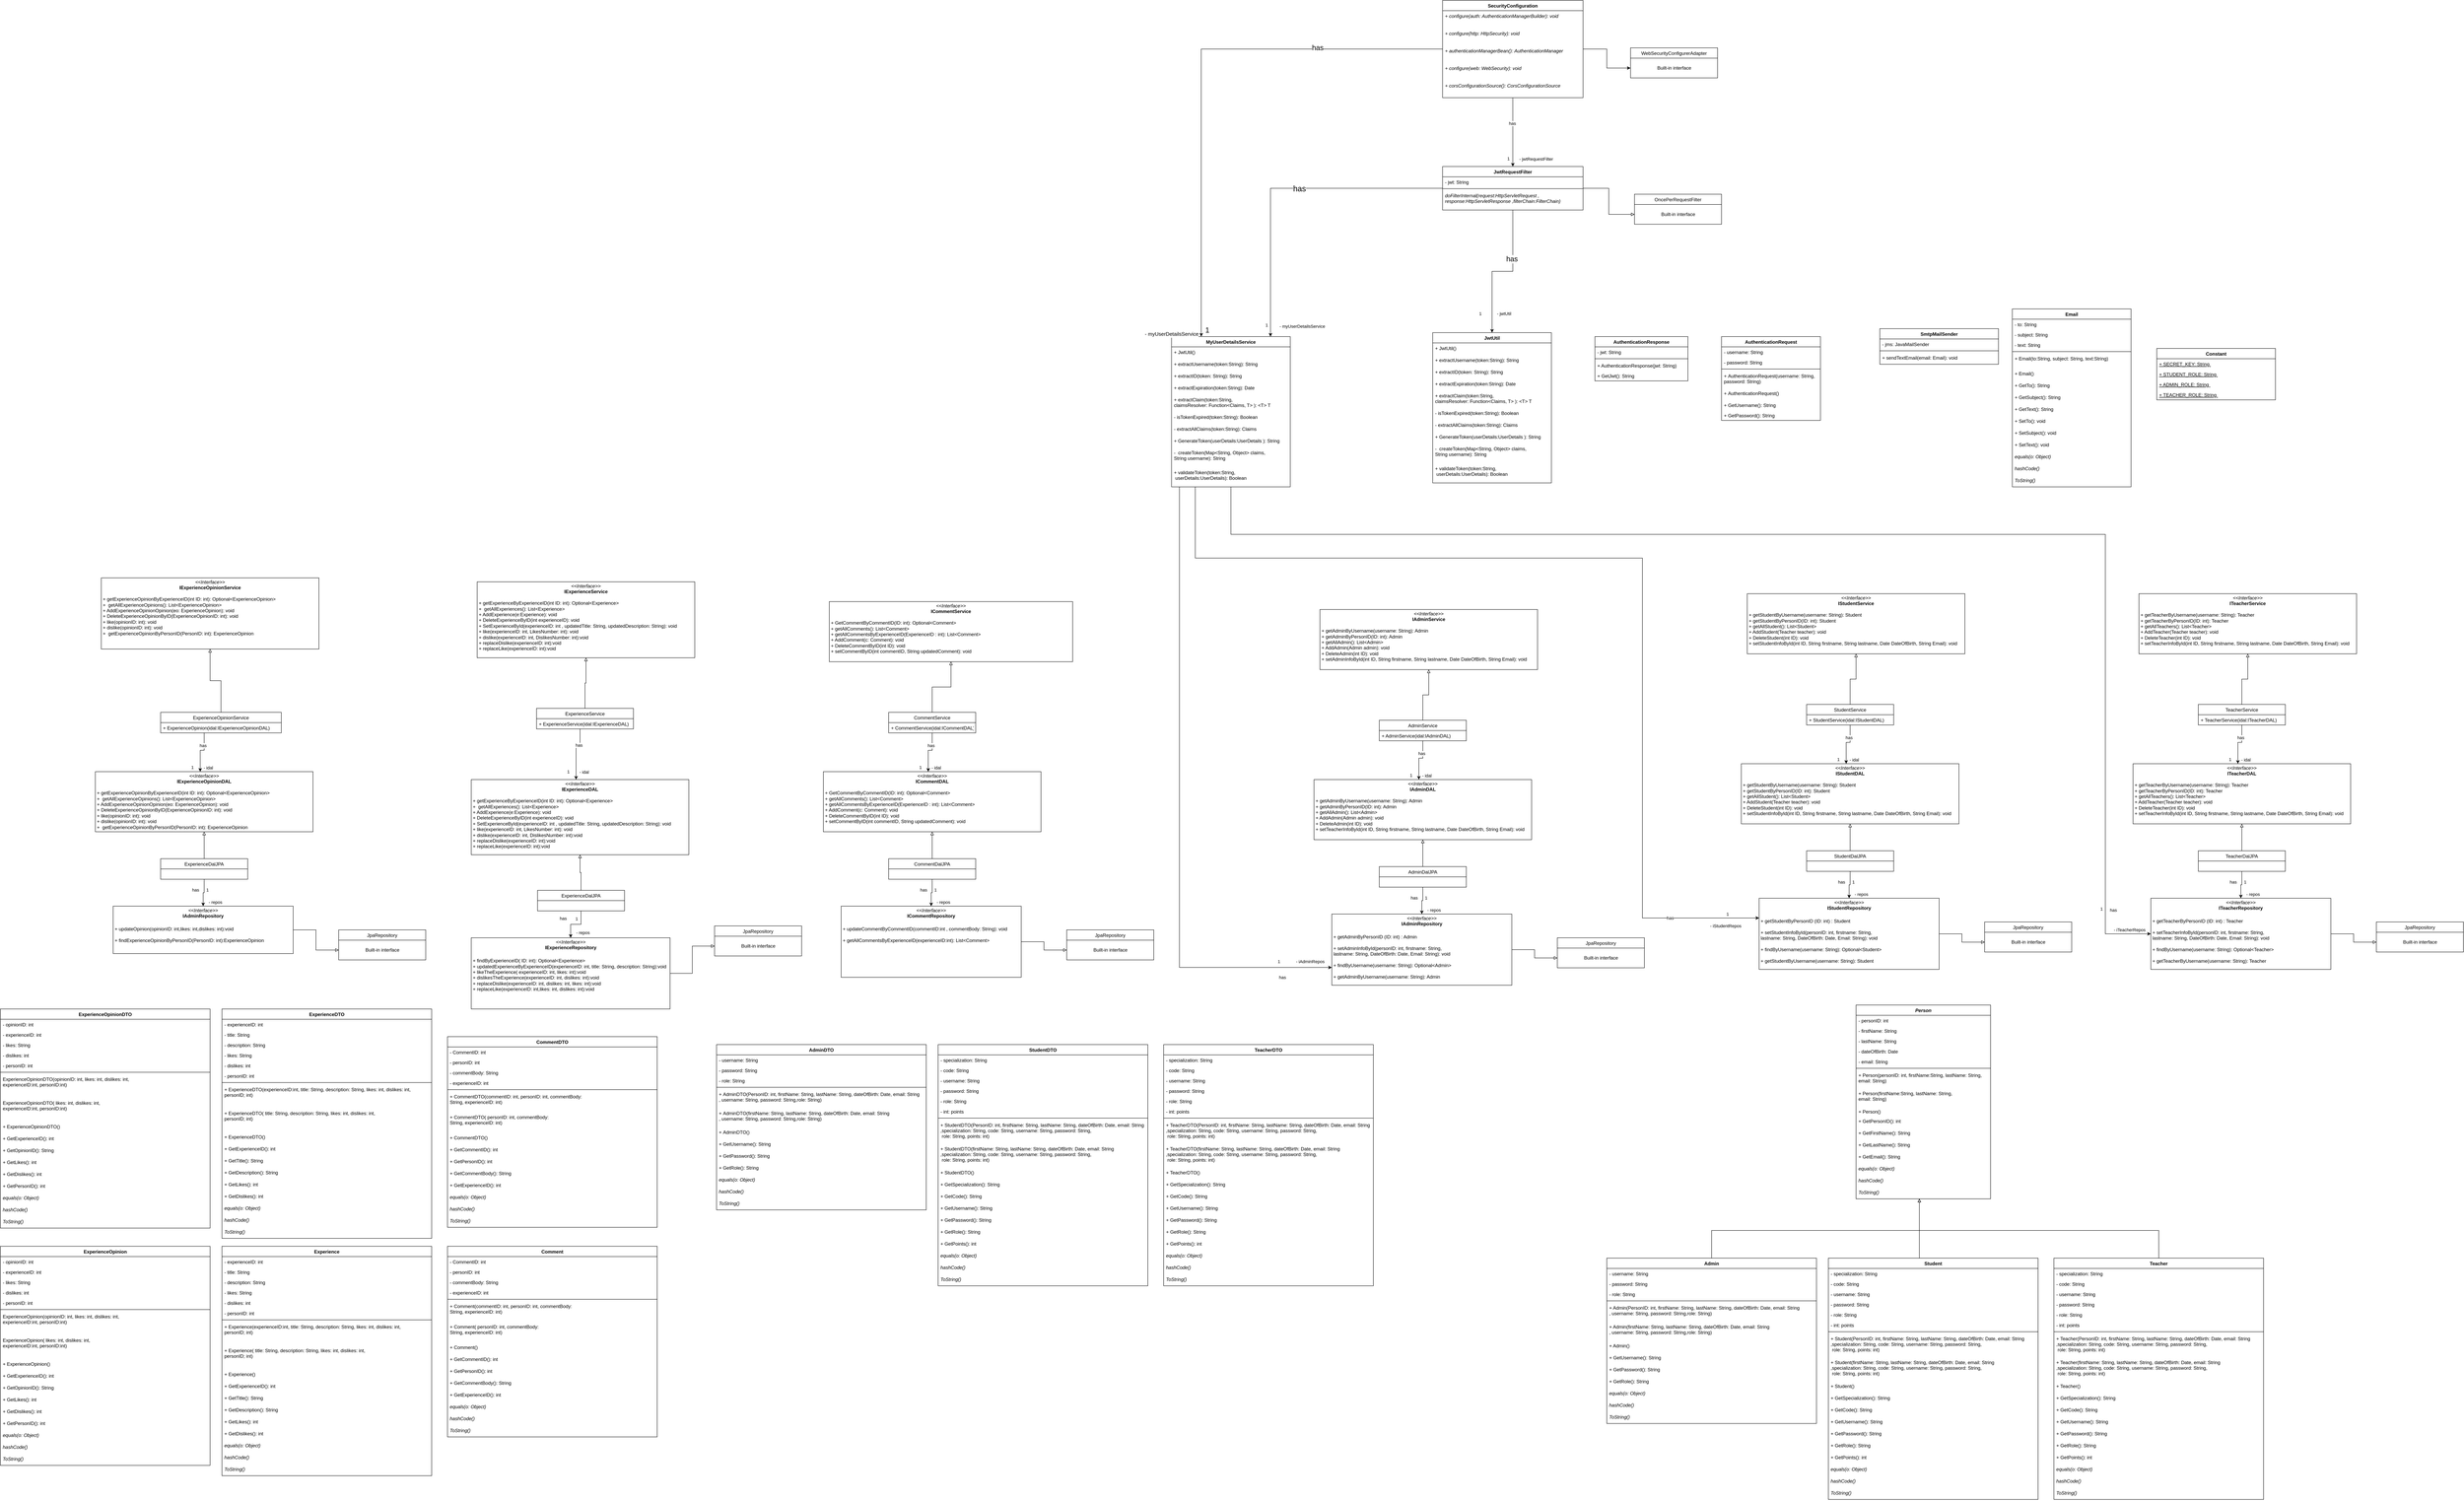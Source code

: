 <mxfile version="14.7.6" type="device"><diagram id="o8o_HOx4HFhFUDJYGvmx" name="Page-1"><mxGraphModel dx="8560" dy="5123" grid="1" gridSize="10" guides="1" tooltips="1" connect="1" arrows="1" fold="1" page="1" pageScale="1" pageWidth="850" pageHeight="1100" math="0" shadow="0"><root><mxCell id="0"/><mxCell id="1" parent="0"/><mxCell id="vSMGYt6JtcNQMuY3gnUm-1" value="Person" style="swimlane;fontStyle=3;align=center;verticalAlign=top;childLayout=stackLayout;horizontal=1;startSize=26;horizontalStack=0;resizeParent=1;resizeParentMax=0;resizeLast=0;collapsible=1;marginBottom=0;" parent="1" vertex="1"><mxGeometry x="-40" y="190" width="340" height="490" as="geometry"/></mxCell><mxCell id="vSMGYt6JtcNQMuY3gnUm-2" value="- personID: int" style="text;strokeColor=none;fillColor=none;align=left;verticalAlign=top;spacingLeft=4;spacingRight=4;overflow=hidden;rotatable=0;points=[[0,0.5],[1,0.5]];portConstraint=eastwest;" parent="vSMGYt6JtcNQMuY3gnUm-1" vertex="1"><mxGeometry y="26" width="340" height="26" as="geometry"/></mxCell><mxCell id="vSMGYt6JtcNQMuY3gnUm-6" value="- firstName: String" style="text;strokeColor=none;fillColor=none;align=left;verticalAlign=top;spacingLeft=4;spacingRight=4;overflow=hidden;rotatable=0;points=[[0,0.5],[1,0.5]];portConstraint=eastwest;" parent="vSMGYt6JtcNQMuY3gnUm-1" vertex="1"><mxGeometry y="52" width="340" height="26" as="geometry"/></mxCell><mxCell id="vSMGYt6JtcNQMuY3gnUm-5" value="- lastName: String" style="text;strokeColor=none;fillColor=none;align=left;verticalAlign=top;spacingLeft=4;spacingRight=4;overflow=hidden;rotatable=0;points=[[0,0.5],[1,0.5]];portConstraint=eastwest;" parent="vSMGYt6JtcNQMuY3gnUm-1" vertex="1"><mxGeometry y="78" width="340" height="26" as="geometry"/></mxCell><mxCell id="vSMGYt6JtcNQMuY3gnUm-7" value="- dateOfBirth: Date" style="text;strokeColor=none;fillColor=none;align=left;verticalAlign=top;spacingLeft=4;spacingRight=4;overflow=hidden;rotatable=0;points=[[0,0.5],[1,0.5]];portConstraint=eastwest;" parent="vSMGYt6JtcNQMuY3gnUm-1" vertex="1"><mxGeometry y="104" width="340" height="26" as="geometry"/></mxCell><mxCell id="vSMGYt6JtcNQMuY3gnUm-8" value="- email: String" style="text;strokeColor=none;fillColor=none;align=left;verticalAlign=top;spacingLeft=4;spacingRight=4;overflow=hidden;rotatable=0;points=[[0,0.5],[1,0.5]];portConstraint=eastwest;" parent="vSMGYt6JtcNQMuY3gnUm-1" vertex="1"><mxGeometry y="130" width="340" height="26" as="geometry"/></mxCell><mxCell id="vSMGYt6JtcNQMuY3gnUm-3" value="" style="line;strokeWidth=1;fillColor=none;align=left;verticalAlign=middle;spacingTop=-1;spacingLeft=3;spacingRight=3;rotatable=0;labelPosition=right;points=[];portConstraint=eastwest;" parent="vSMGYt6JtcNQMuY3gnUm-1" vertex="1"><mxGeometry y="156" width="340" height="8" as="geometry"/></mxCell><mxCell id="vSMGYt6JtcNQMuY3gnUm-4" value="+ Person(personID: int, firstName:String, lastName: String,&#10;email: String)" style="text;strokeColor=none;fillColor=none;align=left;verticalAlign=top;spacingLeft=4;spacingRight=4;overflow=hidden;rotatable=0;points=[[0,0.5],[1,0.5]];portConstraint=eastwest;" parent="vSMGYt6JtcNQMuY3gnUm-1" vertex="1"><mxGeometry y="164" width="340" height="46" as="geometry"/></mxCell><mxCell id="vSMGYt6JtcNQMuY3gnUm-10" value="+ Person(firstName:String, lastName: String,&#10;email: String)" style="text;strokeColor=none;fillColor=none;align=left;verticalAlign=top;spacingLeft=4;spacingRight=4;overflow=hidden;rotatable=0;points=[[0,0.5],[1,0.5]];portConstraint=eastwest;" parent="vSMGYt6JtcNQMuY3gnUm-1" vertex="1"><mxGeometry y="210" width="340" height="46" as="geometry"/></mxCell><mxCell id="vSMGYt6JtcNQMuY3gnUm-19" value="+ Person()" style="text;strokeColor=none;fillColor=none;align=left;verticalAlign=top;spacingLeft=4;spacingRight=4;overflow=hidden;rotatable=0;points=[[0,0.5],[1,0.5]];portConstraint=eastwest;" parent="vSMGYt6JtcNQMuY3gnUm-1" vertex="1"><mxGeometry y="256" width="340" height="24" as="geometry"/></mxCell><mxCell id="vSMGYt6JtcNQMuY3gnUm-12" value="+ GetPersonID(): int" style="text;strokeColor=none;fillColor=none;align=left;verticalAlign=top;spacingLeft=4;spacingRight=4;overflow=hidden;rotatable=0;points=[[0,0.5],[1,0.5]];portConstraint=eastwest;" parent="vSMGYt6JtcNQMuY3gnUm-1" vertex="1"><mxGeometry y="280" width="340" height="30" as="geometry"/></mxCell><mxCell id="vSMGYt6JtcNQMuY3gnUm-9" value="+ GetFirstName(): String" style="text;strokeColor=none;fillColor=none;align=left;verticalAlign=top;spacingLeft=4;spacingRight=4;overflow=hidden;rotatable=0;points=[[0,0.5],[1,0.5]];portConstraint=eastwest;" parent="vSMGYt6JtcNQMuY3gnUm-1" vertex="1"><mxGeometry y="310" width="340" height="30" as="geometry"/></mxCell><mxCell id="vSMGYt6JtcNQMuY3gnUm-11" value="+ GetLastName(): String" style="text;strokeColor=none;fillColor=none;align=left;verticalAlign=top;spacingLeft=4;spacingRight=4;overflow=hidden;rotatable=0;points=[[0,0.5],[1,0.5]];portConstraint=eastwest;" parent="vSMGYt6JtcNQMuY3gnUm-1" vertex="1"><mxGeometry y="340" width="340" height="30" as="geometry"/></mxCell><mxCell id="vSMGYt6JtcNQMuY3gnUm-15" value="+ GetEmail(): String" style="text;strokeColor=none;fillColor=none;align=left;verticalAlign=top;spacingLeft=4;spacingRight=4;overflow=hidden;rotatable=0;points=[[0,0.5],[1,0.5]];portConstraint=eastwest;" parent="vSMGYt6JtcNQMuY3gnUm-1" vertex="1"><mxGeometry y="370" width="340" height="30" as="geometry"/></mxCell><mxCell id="vSMGYt6JtcNQMuY3gnUm-16" value="equals(o: Object)" style="text;strokeColor=none;fillColor=none;align=left;verticalAlign=top;spacingLeft=4;spacingRight=4;overflow=hidden;rotatable=0;points=[[0,0.5],[1,0.5]];portConstraint=eastwest;fontStyle=2" parent="vSMGYt6JtcNQMuY3gnUm-1" vertex="1"><mxGeometry y="400" width="340" height="30" as="geometry"/></mxCell><mxCell id="vSMGYt6JtcNQMuY3gnUm-17" value="hashCode()" style="text;strokeColor=none;fillColor=none;align=left;verticalAlign=top;spacingLeft=4;spacingRight=4;overflow=hidden;rotatable=0;points=[[0,0.5],[1,0.5]];portConstraint=eastwest;fontStyle=2" parent="vSMGYt6JtcNQMuY3gnUm-1" vertex="1"><mxGeometry y="430" width="340" height="30" as="geometry"/></mxCell><mxCell id="vSMGYt6JtcNQMuY3gnUm-18" value="ToString()" style="text;strokeColor=none;fillColor=none;align=left;verticalAlign=top;spacingLeft=4;spacingRight=4;overflow=hidden;rotatable=0;points=[[0,0.5],[1,0.5]];portConstraint=eastwest;fontStyle=2" parent="vSMGYt6JtcNQMuY3gnUm-1" vertex="1"><mxGeometry y="460" width="340" height="30" as="geometry"/></mxCell><mxCell id="vSMGYt6JtcNQMuY3gnUm-85" style="edgeStyle=orthogonalEdgeStyle;rounded=0;orthogonalLoop=1;jettySize=auto;html=1;endArrow=block;endFill=0;" parent="1" source="vSMGYt6JtcNQMuY3gnUm-24" target="vSMGYt6JtcNQMuY3gnUm-18" edge="1"><mxGeometry relative="1" as="geometry"><Array as="points"><mxPoint x="725" y="760"/><mxPoint x="120" y="760"/></Array></mxGeometry></mxCell><mxCell id="vSMGYt6JtcNQMuY3gnUm-24" value="Teacher" style="swimlane;fontStyle=1;align=center;verticalAlign=top;childLayout=stackLayout;horizontal=1;startSize=26;horizontalStack=0;resizeParent=1;resizeParentMax=0;resizeLast=0;collapsible=1;marginBottom=0;" parent="1" vertex="1"><mxGeometry x="460" y="830" width="530" height="610" as="geometry"/></mxCell><mxCell id="vSMGYt6JtcNQMuY3gnUm-25" value="- specialization: String" style="text;strokeColor=none;fillColor=none;align=left;verticalAlign=top;spacingLeft=4;spacingRight=4;overflow=hidden;rotatable=0;points=[[0,0.5],[1,0.5]];portConstraint=eastwest;" parent="vSMGYt6JtcNQMuY3gnUm-24" vertex="1"><mxGeometry y="26" width="530" height="26" as="geometry"/></mxCell><mxCell id="vSMGYt6JtcNQMuY3gnUm-28" value="- code: String" style="text;strokeColor=none;fillColor=none;align=left;verticalAlign=top;spacingLeft=4;spacingRight=4;overflow=hidden;rotatable=0;points=[[0,0.5],[1,0.5]];portConstraint=eastwest;" parent="vSMGYt6JtcNQMuY3gnUm-24" vertex="1"><mxGeometry y="52" width="530" height="26" as="geometry"/></mxCell><mxCell id="vSMGYt6JtcNQMuY3gnUm-30" value="- username: String" style="text;strokeColor=none;fillColor=none;align=left;verticalAlign=top;spacingLeft=4;spacingRight=4;overflow=hidden;rotatable=0;points=[[0,0.5],[1,0.5]];portConstraint=eastwest;" parent="vSMGYt6JtcNQMuY3gnUm-24" vertex="1"><mxGeometry y="78" width="530" height="26" as="geometry"/></mxCell><mxCell id="vSMGYt6JtcNQMuY3gnUm-31" value="- password: String" style="text;strokeColor=none;fillColor=none;align=left;verticalAlign=top;spacingLeft=4;spacingRight=4;overflow=hidden;rotatable=0;points=[[0,0.5],[1,0.5]];portConstraint=eastwest;" parent="vSMGYt6JtcNQMuY3gnUm-24" vertex="1"><mxGeometry y="104" width="530" height="26" as="geometry"/></mxCell><mxCell id="vSMGYt6JtcNQMuY3gnUm-32" value="- role: String" style="text;strokeColor=none;fillColor=none;align=left;verticalAlign=top;spacingLeft=4;spacingRight=4;overflow=hidden;rotatable=0;points=[[0,0.5],[1,0.5]];portConstraint=eastwest;" parent="vSMGYt6JtcNQMuY3gnUm-24" vertex="1"><mxGeometry y="130" width="530" height="26" as="geometry"/></mxCell><mxCell id="vSMGYt6JtcNQMuY3gnUm-29" value="- int: points" style="text;strokeColor=none;fillColor=none;align=left;verticalAlign=top;spacingLeft=4;spacingRight=4;overflow=hidden;rotatable=0;points=[[0,0.5],[1,0.5]];portConstraint=eastwest;" parent="vSMGYt6JtcNQMuY3gnUm-24" vertex="1"><mxGeometry y="156" width="530" height="26" as="geometry"/></mxCell><mxCell id="vSMGYt6JtcNQMuY3gnUm-26" value="" style="line;strokeWidth=1;fillColor=none;align=left;verticalAlign=middle;spacingTop=-1;spacingLeft=3;spacingRight=3;rotatable=0;labelPosition=right;points=[];portConstraint=eastwest;" parent="vSMGYt6JtcNQMuY3gnUm-24" vertex="1"><mxGeometry y="182" width="530" height="8" as="geometry"/></mxCell><mxCell id="vSMGYt6JtcNQMuY3gnUm-27" value="+ Teacher(PersonID: int, firstName: String, lastName: String, dateOfBirth: Date, email: String&#10;,specialization: String, code: String, username: String, password: String,&#10; role: String, points: int) " style="text;strokeColor=none;fillColor=none;align=left;verticalAlign=top;spacingLeft=4;spacingRight=4;overflow=hidden;rotatable=0;points=[[0,0.5],[1,0.5]];portConstraint=eastwest;" parent="vSMGYt6JtcNQMuY3gnUm-24" vertex="1"><mxGeometry y="190" width="530" height="60" as="geometry"/></mxCell><mxCell id="vSMGYt6JtcNQMuY3gnUm-34" value="+ Teacher(firstName: String, lastName: String, dateOfBirth: Date, email: String&#10;,specialization: String, code: String, username: String, password: String,&#10; role: String, points: int) " style="text;strokeColor=none;fillColor=none;align=left;verticalAlign=top;spacingLeft=4;spacingRight=4;overflow=hidden;rotatable=0;points=[[0,0.5],[1,0.5]];portConstraint=eastwest;" parent="vSMGYt6JtcNQMuY3gnUm-24" vertex="1"><mxGeometry y="250" width="530" height="60" as="geometry"/></mxCell><mxCell id="vSMGYt6JtcNQMuY3gnUm-35" value="+ Teacher() " style="text;strokeColor=none;fillColor=none;align=left;verticalAlign=top;spacingLeft=4;spacingRight=4;overflow=hidden;rotatable=0;points=[[0,0.5],[1,0.5]];portConstraint=eastwest;" parent="vSMGYt6JtcNQMuY3gnUm-24" vertex="1"><mxGeometry y="310" width="530" height="30" as="geometry"/></mxCell><mxCell id="vSMGYt6JtcNQMuY3gnUm-39" value="+ GetSpecialization(): String" style="text;strokeColor=none;fillColor=none;align=left;verticalAlign=top;spacingLeft=4;spacingRight=4;overflow=hidden;rotatable=0;points=[[0,0.5],[1,0.5]];portConstraint=eastwest;" parent="vSMGYt6JtcNQMuY3gnUm-24" vertex="1"><mxGeometry y="340" width="530" height="30" as="geometry"/></mxCell><mxCell id="vSMGYt6JtcNQMuY3gnUm-42" value="+ GetCode(): String" style="text;strokeColor=none;fillColor=none;align=left;verticalAlign=top;spacingLeft=4;spacingRight=4;overflow=hidden;rotatable=0;points=[[0,0.5],[1,0.5]];portConstraint=eastwest;" parent="vSMGYt6JtcNQMuY3gnUm-24" vertex="1"><mxGeometry y="370" width="530" height="30" as="geometry"/></mxCell><mxCell id="vSMGYt6JtcNQMuY3gnUm-41" value="+ GetUsername(): String" style="text;strokeColor=none;fillColor=none;align=left;verticalAlign=top;spacingLeft=4;spacingRight=4;overflow=hidden;rotatable=0;points=[[0,0.5],[1,0.5]];portConstraint=eastwest;" parent="vSMGYt6JtcNQMuY3gnUm-24" vertex="1"><mxGeometry y="400" width="530" height="30" as="geometry"/></mxCell><mxCell id="vSMGYt6JtcNQMuY3gnUm-44" value="+ GetPassword(): String" style="text;strokeColor=none;fillColor=none;align=left;verticalAlign=top;spacingLeft=4;spacingRight=4;overflow=hidden;rotatable=0;points=[[0,0.5],[1,0.5]];portConstraint=eastwest;" parent="vSMGYt6JtcNQMuY3gnUm-24" vertex="1"><mxGeometry y="430" width="530" height="30" as="geometry"/></mxCell><mxCell id="vSMGYt6JtcNQMuY3gnUm-40" value="+ GetRole(): String" style="text;strokeColor=none;fillColor=none;align=left;verticalAlign=top;spacingLeft=4;spacingRight=4;overflow=hidden;rotatable=0;points=[[0,0.5],[1,0.5]];portConstraint=eastwest;" parent="vSMGYt6JtcNQMuY3gnUm-24" vertex="1"><mxGeometry y="460" width="530" height="30" as="geometry"/></mxCell><mxCell id="vSMGYt6JtcNQMuY3gnUm-43" value="+ GetPoints(): int" style="text;strokeColor=none;fillColor=none;align=left;verticalAlign=top;spacingLeft=4;spacingRight=4;overflow=hidden;rotatable=0;points=[[0,0.5],[1,0.5]];portConstraint=eastwest;" parent="vSMGYt6JtcNQMuY3gnUm-24" vertex="1"><mxGeometry y="490" width="530" height="30" as="geometry"/></mxCell><mxCell id="vSMGYt6JtcNQMuY3gnUm-36" value="equals(o: Object)" style="text;strokeColor=none;fillColor=none;align=left;verticalAlign=top;spacingLeft=4;spacingRight=4;overflow=hidden;rotatable=0;points=[[0,0.5],[1,0.5]];portConstraint=eastwest;fontStyle=2" parent="vSMGYt6JtcNQMuY3gnUm-24" vertex="1"><mxGeometry y="520" width="530" height="30" as="geometry"/></mxCell><mxCell id="vSMGYt6JtcNQMuY3gnUm-37" value="hashCode()" style="text;strokeColor=none;fillColor=none;align=left;verticalAlign=top;spacingLeft=4;spacingRight=4;overflow=hidden;rotatable=0;points=[[0,0.5],[1,0.5]];portConstraint=eastwest;fontStyle=2" parent="vSMGYt6JtcNQMuY3gnUm-24" vertex="1"><mxGeometry y="550" width="530" height="30" as="geometry"/></mxCell><mxCell id="vSMGYt6JtcNQMuY3gnUm-38" value="ToString()" style="text;strokeColor=none;fillColor=none;align=left;verticalAlign=top;spacingLeft=4;spacingRight=4;overflow=hidden;rotatable=0;points=[[0,0.5],[1,0.5]];portConstraint=eastwest;fontStyle=2" parent="vSMGYt6JtcNQMuY3gnUm-24" vertex="1"><mxGeometry y="580" width="530" height="30" as="geometry"/></mxCell><mxCell id="vSMGYt6JtcNQMuY3gnUm-86" style="edgeStyle=orthogonalEdgeStyle;rounded=0;orthogonalLoop=1;jettySize=auto;html=1;endArrow=block;endFill=0;" parent="1" source="vSMGYt6JtcNQMuY3gnUm-45" target="vSMGYt6JtcNQMuY3gnUm-18" edge="1"><mxGeometry relative="1" as="geometry"><Array as="points"><mxPoint x="120" y="750"/><mxPoint x="120" y="750"/></Array></mxGeometry></mxCell><mxCell id="vSMGYt6JtcNQMuY3gnUm-45" value="Student" style="swimlane;fontStyle=1;align=center;verticalAlign=top;childLayout=stackLayout;horizontal=1;startSize=26;horizontalStack=0;resizeParent=1;resizeParentMax=0;resizeLast=0;collapsible=1;marginBottom=0;" parent="1" vertex="1"><mxGeometry x="-110" y="830" width="530" height="610" as="geometry"/></mxCell><mxCell id="vSMGYt6JtcNQMuY3gnUm-46" value="- specialization: String" style="text;strokeColor=none;fillColor=none;align=left;verticalAlign=top;spacingLeft=4;spacingRight=4;overflow=hidden;rotatable=0;points=[[0,0.5],[1,0.5]];portConstraint=eastwest;" parent="vSMGYt6JtcNQMuY3gnUm-45" vertex="1"><mxGeometry y="26" width="530" height="26" as="geometry"/></mxCell><mxCell id="vSMGYt6JtcNQMuY3gnUm-47" value="- code: String" style="text;strokeColor=none;fillColor=none;align=left;verticalAlign=top;spacingLeft=4;spacingRight=4;overflow=hidden;rotatable=0;points=[[0,0.5],[1,0.5]];portConstraint=eastwest;" parent="vSMGYt6JtcNQMuY3gnUm-45" vertex="1"><mxGeometry y="52" width="530" height="26" as="geometry"/></mxCell><mxCell id="vSMGYt6JtcNQMuY3gnUm-48" value="- username: String" style="text;strokeColor=none;fillColor=none;align=left;verticalAlign=top;spacingLeft=4;spacingRight=4;overflow=hidden;rotatable=0;points=[[0,0.5],[1,0.5]];portConstraint=eastwest;" parent="vSMGYt6JtcNQMuY3gnUm-45" vertex="1"><mxGeometry y="78" width="530" height="26" as="geometry"/></mxCell><mxCell id="vSMGYt6JtcNQMuY3gnUm-49" value="- password: String" style="text;strokeColor=none;fillColor=none;align=left;verticalAlign=top;spacingLeft=4;spacingRight=4;overflow=hidden;rotatable=0;points=[[0,0.5],[1,0.5]];portConstraint=eastwest;" parent="vSMGYt6JtcNQMuY3gnUm-45" vertex="1"><mxGeometry y="104" width="530" height="26" as="geometry"/></mxCell><mxCell id="vSMGYt6JtcNQMuY3gnUm-50" value="- role: String" style="text;strokeColor=none;fillColor=none;align=left;verticalAlign=top;spacingLeft=4;spacingRight=4;overflow=hidden;rotatable=0;points=[[0,0.5],[1,0.5]];portConstraint=eastwest;" parent="vSMGYt6JtcNQMuY3gnUm-45" vertex="1"><mxGeometry y="130" width="530" height="26" as="geometry"/></mxCell><mxCell id="vSMGYt6JtcNQMuY3gnUm-51" value="- int: points" style="text;strokeColor=none;fillColor=none;align=left;verticalAlign=top;spacingLeft=4;spacingRight=4;overflow=hidden;rotatable=0;points=[[0,0.5],[1,0.5]];portConstraint=eastwest;" parent="vSMGYt6JtcNQMuY3gnUm-45" vertex="1"><mxGeometry y="156" width="530" height="26" as="geometry"/></mxCell><mxCell id="vSMGYt6JtcNQMuY3gnUm-52" value="" style="line;strokeWidth=1;fillColor=none;align=left;verticalAlign=middle;spacingTop=-1;spacingLeft=3;spacingRight=3;rotatable=0;labelPosition=right;points=[];portConstraint=eastwest;" parent="vSMGYt6JtcNQMuY3gnUm-45" vertex="1"><mxGeometry y="182" width="530" height="8" as="geometry"/></mxCell><mxCell id="vSMGYt6JtcNQMuY3gnUm-53" value="+ Student(PersonID: int, firstName: String, lastName: String, dateOfBirth: Date, email: String&#10;,specialization: String, code: String, username: String, password: String,&#10; role: String, points: int) " style="text;strokeColor=none;fillColor=none;align=left;verticalAlign=top;spacingLeft=4;spacingRight=4;overflow=hidden;rotatable=0;points=[[0,0.5],[1,0.5]];portConstraint=eastwest;" parent="vSMGYt6JtcNQMuY3gnUm-45" vertex="1"><mxGeometry y="190" width="530" height="60" as="geometry"/></mxCell><mxCell id="vSMGYt6JtcNQMuY3gnUm-54" value="+ Student(firstName: String, lastName: String, dateOfBirth: Date, email: String&#10;,specialization: String, code: String, username: String, password: String,&#10; role: String, points: int) " style="text;strokeColor=none;fillColor=none;align=left;verticalAlign=top;spacingLeft=4;spacingRight=4;overflow=hidden;rotatable=0;points=[[0,0.5],[1,0.5]];portConstraint=eastwest;" parent="vSMGYt6JtcNQMuY3gnUm-45" vertex="1"><mxGeometry y="250" width="530" height="60" as="geometry"/></mxCell><mxCell id="vSMGYt6JtcNQMuY3gnUm-55" value="+ Student() " style="text;strokeColor=none;fillColor=none;align=left;verticalAlign=top;spacingLeft=4;spacingRight=4;overflow=hidden;rotatable=0;points=[[0,0.5],[1,0.5]];portConstraint=eastwest;" parent="vSMGYt6JtcNQMuY3gnUm-45" vertex="1"><mxGeometry y="310" width="530" height="30" as="geometry"/></mxCell><mxCell id="vSMGYt6JtcNQMuY3gnUm-56" value="+ GetSpecialization(): String" style="text;strokeColor=none;fillColor=none;align=left;verticalAlign=top;spacingLeft=4;spacingRight=4;overflow=hidden;rotatable=0;points=[[0,0.5],[1,0.5]];portConstraint=eastwest;" parent="vSMGYt6JtcNQMuY3gnUm-45" vertex="1"><mxGeometry y="340" width="530" height="30" as="geometry"/></mxCell><mxCell id="vSMGYt6JtcNQMuY3gnUm-57" value="+ GetCode(): String" style="text;strokeColor=none;fillColor=none;align=left;verticalAlign=top;spacingLeft=4;spacingRight=4;overflow=hidden;rotatable=0;points=[[0,0.5],[1,0.5]];portConstraint=eastwest;" parent="vSMGYt6JtcNQMuY3gnUm-45" vertex="1"><mxGeometry y="370" width="530" height="30" as="geometry"/></mxCell><mxCell id="vSMGYt6JtcNQMuY3gnUm-58" value="+ GetUsername(): String" style="text;strokeColor=none;fillColor=none;align=left;verticalAlign=top;spacingLeft=4;spacingRight=4;overflow=hidden;rotatable=0;points=[[0,0.5],[1,0.5]];portConstraint=eastwest;" parent="vSMGYt6JtcNQMuY3gnUm-45" vertex="1"><mxGeometry y="400" width="530" height="30" as="geometry"/></mxCell><mxCell id="vSMGYt6JtcNQMuY3gnUm-59" value="+ GetPassword(): String" style="text;strokeColor=none;fillColor=none;align=left;verticalAlign=top;spacingLeft=4;spacingRight=4;overflow=hidden;rotatable=0;points=[[0,0.5],[1,0.5]];portConstraint=eastwest;" parent="vSMGYt6JtcNQMuY3gnUm-45" vertex="1"><mxGeometry y="430" width="530" height="30" as="geometry"/></mxCell><mxCell id="vSMGYt6JtcNQMuY3gnUm-60" value="+ GetRole(): String" style="text;strokeColor=none;fillColor=none;align=left;verticalAlign=top;spacingLeft=4;spacingRight=4;overflow=hidden;rotatable=0;points=[[0,0.5],[1,0.5]];portConstraint=eastwest;" parent="vSMGYt6JtcNQMuY3gnUm-45" vertex="1"><mxGeometry y="460" width="530" height="30" as="geometry"/></mxCell><mxCell id="vSMGYt6JtcNQMuY3gnUm-61" value="+ GetPoints(): int" style="text;strokeColor=none;fillColor=none;align=left;verticalAlign=top;spacingLeft=4;spacingRight=4;overflow=hidden;rotatable=0;points=[[0,0.5],[1,0.5]];portConstraint=eastwest;" parent="vSMGYt6JtcNQMuY3gnUm-45" vertex="1"><mxGeometry y="490" width="530" height="30" as="geometry"/></mxCell><mxCell id="vSMGYt6JtcNQMuY3gnUm-62" value="equals(o: Object)" style="text;strokeColor=none;fillColor=none;align=left;verticalAlign=top;spacingLeft=4;spacingRight=4;overflow=hidden;rotatable=0;points=[[0,0.5],[1,0.5]];portConstraint=eastwest;fontStyle=2" parent="vSMGYt6JtcNQMuY3gnUm-45" vertex="1"><mxGeometry y="520" width="530" height="30" as="geometry"/></mxCell><mxCell id="vSMGYt6JtcNQMuY3gnUm-63" value="hashCode()" style="text;strokeColor=none;fillColor=none;align=left;verticalAlign=top;spacingLeft=4;spacingRight=4;overflow=hidden;rotatable=0;points=[[0,0.5],[1,0.5]];portConstraint=eastwest;fontStyle=2" parent="vSMGYt6JtcNQMuY3gnUm-45" vertex="1"><mxGeometry y="550" width="530" height="30" as="geometry"/></mxCell><mxCell id="vSMGYt6JtcNQMuY3gnUm-64" value="ToString()" style="text;strokeColor=none;fillColor=none;align=left;verticalAlign=top;spacingLeft=4;spacingRight=4;overflow=hidden;rotatable=0;points=[[0,0.5],[1,0.5]];portConstraint=eastwest;fontStyle=2" parent="vSMGYt6JtcNQMuY3gnUm-45" vertex="1"><mxGeometry y="580" width="530" height="30" as="geometry"/></mxCell><mxCell id="vSMGYt6JtcNQMuY3gnUm-87" style="edgeStyle=orthogonalEdgeStyle;rounded=0;orthogonalLoop=1;jettySize=auto;html=1;endArrow=block;endFill=0;" parent="1" source="vSMGYt6JtcNQMuY3gnUm-65" target="vSMGYt6JtcNQMuY3gnUm-18" edge="1"><mxGeometry relative="1" as="geometry"><Array as="points"><mxPoint x="-405" y="760"/><mxPoint x="120" y="760"/></Array></mxGeometry></mxCell><mxCell id="vSMGYt6JtcNQMuY3gnUm-65" value="Admin" style="swimlane;fontStyle=1;align=center;verticalAlign=top;childLayout=stackLayout;horizontal=1;startSize=26;horizontalStack=0;resizeParent=1;resizeParentMax=0;resizeLast=0;collapsible=1;marginBottom=0;" parent="1" vertex="1"><mxGeometry x="-670" y="830" width="530" height="418" as="geometry"/></mxCell><mxCell id="vSMGYt6JtcNQMuY3gnUm-68" value="- username: String" style="text;strokeColor=none;fillColor=none;align=left;verticalAlign=top;spacingLeft=4;spacingRight=4;overflow=hidden;rotatable=0;points=[[0,0.5],[1,0.5]];portConstraint=eastwest;" parent="vSMGYt6JtcNQMuY3gnUm-65" vertex="1"><mxGeometry y="26" width="530" height="26" as="geometry"/></mxCell><mxCell id="vSMGYt6JtcNQMuY3gnUm-69" value="- password: String" style="text;strokeColor=none;fillColor=none;align=left;verticalAlign=top;spacingLeft=4;spacingRight=4;overflow=hidden;rotatable=0;points=[[0,0.5],[1,0.5]];portConstraint=eastwest;" parent="vSMGYt6JtcNQMuY3gnUm-65" vertex="1"><mxGeometry y="52" width="530" height="26" as="geometry"/></mxCell><mxCell id="vSMGYt6JtcNQMuY3gnUm-70" value="- role: String" style="text;strokeColor=none;fillColor=none;align=left;verticalAlign=top;spacingLeft=4;spacingRight=4;overflow=hidden;rotatable=0;points=[[0,0.5],[1,0.5]];portConstraint=eastwest;" parent="vSMGYt6JtcNQMuY3gnUm-65" vertex="1"><mxGeometry y="78" width="530" height="26" as="geometry"/></mxCell><mxCell id="vSMGYt6JtcNQMuY3gnUm-72" value="" style="line;strokeWidth=1;fillColor=none;align=left;verticalAlign=middle;spacingTop=-1;spacingLeft=3;spacingRight=3;rotatable=0;labelPosition=right;points=[];portConstraint=eastwest;" parent="vSMGYt6JtcNQMuY3gnUm-65" vertex="1"><mxGeometry y="104" width="530" height="8" as="geometry"/></mxCell><mxCell id="vSMGYt6JtcNQMuY3gnUm-73" value="+ Admin(PersonID: int, firstName: String, lastName: String, dateOfBirth: Date, email: String&#10;, username: String, password: String,role: String) " style="text;strokeColor=none;fillColor=none;align=left;verticalAlign=top;spacingLeft=4;spacingRight=4;overflow=hidden;rotatable=0;points=[[0,0.5],[1,0.5]];portConstraint=eastwest;" parent="vSMGYt6JtcNQMuY3gnUm-65" vertex="1"><mxGeometry y="112" width="530" height="48" as="geometry"/></mxCell><mxCell id="vSMGYt6JtcNQMuY3gnUm-74" value="+ Admin(firstName: String, lastName: String, dateOfBirth: Date, email: String&#10;, username: String, password: String,role: String) " style="text;strokeColor=none;fillColor=none;align=left;verticalAlign=top;spacingLeft=4;spacingRight=4;overflow=hidden;rotatable=0;points=[[0,0.5],[1,0.5]];portConstraint=eastwest;" parent="vSMGYt6JtcNQMuY3gnUm-65" vertex="1"><mxGeometry y="160" width="530" height="48" as="geometry"/></mxCell><mxCell id="vSMGYt6JtcNQMuY3gnUm-75" value="+ Admin() " style="text;strokeColor=none;fillColor=none;align=left;verticalAlign=top;spacingLeft=4;spacingRight=4;overflow=hidden;rotatable=0;points=[[0,0.5],[1,0.5]];portConstraint=eastwest;" parent="vSMGYt6JtcNQMuY3gnUm-65" vertex="1"><mxGeometry y="208" width="530" height="30" as="geometry"/></mxCell><mxCell id="vSMGYt6JtcNQMuY3gnUm-78" value="+ GetUsername(): String" style="text;strokeColor=none;fillColor=none;align=left;verticalAlign=top;spacingLeft=4;spacingRight=4;overflow=hidden;rotatable=0;points=[[0,0.5],[1,0.5]];portConstraint=eastwest;" parent="vSMGYt6JtcNQMuY3gnUm-65" vertex="1"><mxGeometry y="238" width="530" height="30" as="geometry"/></mxCell><mxCell id="vSMGYt6JtcNQMuY3gnUm-79" value="+ GetPassword(): String" style="text;strokeColor=none;fillColor=none;align=left;verticalAlign=top;spacingLeft=4;spacingRight=4;overflow=hidden;rotatable=0;points=[[0,0.5],[1,0.5]];portConstraint=eastwest;" parent="vSMGYt6JtcNQMuY3gnUm-65" vertex="1"><mxGeometry y="268" width="530" height="30" as="geometry"/></mxCell><mxCell id="vSMGYt6JtcNQMuY3gnUm-80" value="+ GetRole(): String" style="text;strokeColor=none;fillColor=none;align=left;verticalAlign=top;spacingLeft=4;spacingRight=4;overflow=hidden;rotatable=0;points=[[0,0.5],[1,0.5]];portConstraint=eastwest;" parent="vSMGYt6JtcNQMuY3gnUm-65" vertex="1"><mxGeometry y="298" width="530" height="30" as="geometry"/></mxCell><mxCell id="vSMGYt6JtcNQMuY3gnUm-82" value="equals(o: Object)" style="text;strokeColor=none;fillColor=none;align=left;verticalAlign=top;spacingLeft=4;spacingRight=4;overflow=hidden;rotatable=0;points=[[0,0.5],[1,0.5]];portConstraint=eastwest;fontStyle=2" parent="vSMGYt6JtcNQMuY3gnUm-65" vertex="1"><mxGeometry y="328" width="530" height="30" as="geometry"/></mxCell><mxCell id="vSMGYt6JtcNQMuY3gnUm-83" value="hashCode()" style="text;strokeColor=none;fillColor=none;align=left;verticalAlign=top;spacingLeft=4;spacingRight=4;overflow=hidden;rotatable=0;points=[[0,0.5],[1,0.5]];portConstraint=eastwest;fontStyle=2" parent="vSMGYt6JtcNQMuY3gnUm-65" vertex="1"><mxGeometry y="358" width="530" height="30" as="geometry"/></mxCell><mxCell id="vSMGYt6JtcNQMuY3gnUm-84" value="ToString()" style="text;strokeColor=none;fillColor=none;align=left;verticalAlign=top;spacingLeft=4;spacingRight=4;overflow=hidden;rotatable=0;points=[[0,0.5],[1,0.5]];portConstraint=eastwest;fontStyle=2" parent="vSMGYt6JtcNQMuY3gnUm-65" vertex="1"><mxGeometry y="388" width="530" height="30" as="geometry"/></mxCell><mxCell id="vSMGYt6JtcNQMuY3gnUm-88" value="Email" style="swimlane;fontStyle=1;align=center;verticalAlign=top;childLayout=stackLayout;horizontal=1;startSize=26;horizontalStack=0;resizeParent=1;resizeParentMax=0;resizeLast=0;collapsible=1;marginBottom=0;" parent="1" vertex="1"><mxGeometry x="355" y="-1570" width="300" height="450" as="geometry"/></mxCell><mxCell id="vSMGYt6JtcNQMuY3gnUm-89" value="- to: String" style="text;strokeColor=none;fillColor=none;align=left;verticalAlign=top;spacingLeft=4;spacingRight=4;overflow=hidden;rotatable=0;points=[[0,0.5],[1,0.5]];portConstraint=eastwest;" parent="vSMGYt6JtcNQMuY3gnUm-88" vertex="1"><mxGeometry y="26" width="300" height="26" as="geometry"/></mxCell><mxCell id="vSMGYt6JtcNQMuY3gnUm-90" value="- subject: String" style="text;strokeColor=none;fillColor=none;align=left;verticalAlign=top;spacingLeft=4;spacingRight=4;overflow=hidden;rotatable=0;points=[[0,0.5],[1,0.5]];portConstraint=eastwest;" parent="vSMGYt6JtcNQMuY3gnUm-88" vertex="1"><mxGeometry y="52" width="300" height="26" as="geometry"/></mxCell><mxCell id="vSMGYt6JtcNQMuY3gnUm-91" value="- text: String" style="text;strokeColor=none;fillColor=none;align=left;verticalAlign=top;spacingLeft=4;spacingRight=4;overflow=hidden;rotatable=0;points=[[0,0.5],[1,0.5]];portConstraint=eastwest;" parent="vSMGYt6JtcNQMuY3gnUm-88" vertex="1"><mxGeometry y="78" width="300" height="26" as="geometry"/></mxCell><mxCell id="vSMGYt6JtcNQMuY3gnUm-92" value="" style="line;strokeWidth=1;fillColor=none;align=left;verticalAlign=middle;spacingTop=-1;spacingLeft=3;spacingRight=3;rotatable=0;labelPosition=right;points=[];portConstraint=eastwest;" parent="vSMGYt6JtcNQMuY3gnUm-88" vertex="1"><mxGeometry y="104" width="300" height="8" as="geometry"/></mxCell><mxCell id="vSMGYt6JtcNQMuY3gnUm-93" value="+ Email(to:String, subject: String, text:String) " style="text;strokeColor=none;fillColor=none;align=left;verticalAlign=top;spacingLeft=4;spacingRight=4;overflow=hidden;rotatable=0;points=[[0,0.5],[1,0.5]];portConstraint=eastwest;" parent="vSMGYt6JtcNQMuY3gnUm-88" vertex="1"><mxGeometry y="112" width="300" height="38" as="geometry"/></mxCell><mxCell id="vSMGYt6JtcNQMuY3gnUm-95" value="+ Email() " style="text;strokeColor=none;fillColor=none;align=left;verticalAlign=top;spacingLeft=4;spacingRight=4;overflow=hidden;rotatable=0;points=[[0,0.5],[1,0.5]];portConstraint=eastwest;" parent="vSMGYt6JtcNQMuY3gnUm-88" vertex="1"><mxGeometry y="150" width="300" height="30" as="geometry"/></mxCell><mxCell id="vSMGYt6JtcNQMuY3gnUm-96" value="+ GetTo(): String" style="text;strokeColor=none;fillColor=none;align=left;verticalAlign=top;spacingLeft=4;spacingRight=4;overflow=hidden;rotatable=0;points=[[0,0.5],[1,0.5]];portConstraint=eastwest;" parent="vSMGYt6JtcNQMuY3gnUm-88" vertex="1"><mxGeometry y="180" width="300" height="30" as="geometry"/></mxCell><mxCell id="vSMGYt6JtcNQMuY3gnUm-97" value="+ GetSubject(): String" style="text;strokeColor=none;fillColor=none;align=left;verticalAlign=top;spacingLeft=4;spacingRight=4;overflow=hidden;rotatable=0;points=[[0,0.5],[1,0.5]];portConstraint=eastwest;" parent="vSMGYt6JtcNQMuY3gnUm-88" vertex="1"><mxGeometry y="210" width="300" height="30" as="geometry"/></mxCell><mxCell id="vSMGYt6JtcNQMuY3gnUm-98" value="+ GetText(): String" style="text;strokeColor=none;fillColor=none;align=left;verticalAlign=top;spacingLeft=4;spacingRight=4;overflow=hidden;rotatable=0;points=[[0,0.5],[1,0.5]];portConstraint=eastwest;" parent="vSMGYt6JtcNQMuY3gnUm-88" vertex="1"><mxGeometry y="240" width="300" height="30" as="geometry"/></mxCell><mxCell id="vSMGYt6JtcNQMuY3gnUm-102" value="+ SetTo(): void" style="text;strokeColor=none;fillColor=none;align=left;verticalAlign=top;spacingLeft=4;spacingRight=4;overflow=hidden;rotatable=0;points=[[0,0.5],[1,0.5]];portConstraint=eastwest;" parent="vSMGYt6JtcNQMuY3gnUm-88" vertex="1"><mxGeometry y="270" width="300" height="30" as="geometry"/></mxCell><mxCell id="vSMGYt6JtcNQMuY3gnUm-103" value="+ SetSubject(): void" style="text;strokeColor=none;fillColor=none;align=left;verticalAlign=top;spacingLeft=4;spacingRight=4;overflow=hidden;rotatable=0;points=[[0,0.5],[1,0.5]];portConstraint=eastwest;" parent="vSMGYt6JtcNQMuY3gnUm-88" vertex="1"><mxGeometry y="300" width="300" height="30" as="geometry"/></mxCell><mxCell id="vSMGYt6JtcNQMuY3gnUm-104" value="+ SetText(): void" style="text;strokeColor=none;fillColor=none;align=left;verticalAlign=top;spacingLeft=4;spacingRight=4;overflow=hidden;rotatable=0;points=[[0,0.5],[1,0.5]];portConstraint=eastwest;" parent="vSMGYt6JtcNQMuY3gnUm-88" vertex="1"><mxGeometry y="330" width="300" height="30" as="geometry"/></mxCell><mxCell id="vSMGYt6JtcNQMuY3gnUm-99" value="equals(o: Object)" style="text;strokeColor=none;fillColor=none;align=left;verticalAlign=top;spacingLeft=4;spacingRight=4;overflow=hidden;rotatable=0;points=[[0,0.5],[1,0.5]];portConstraint=eastwest;fontStyle=2" parent="vSMGYt6JtcNQMuY3gnUm-88" vertex="1"><mxGeometry y="360" width="300" height="30" as="geometry"/></mxCell><mxCell id="vSMGYt6JtcNQMuY3gnUm-100" value="hashCode()" style="text;strokeColor=none;fillColor=none;align=left;verticalAlign=top;spacingLeft=4;spacingRight=4;overflow=hidden;rotatable=0;points=[[0,0.5],[1,0.5]];portConstraint=eastwest;fontStyle=2" parent="vSMGYt6JtcNQMuY3gnUm-88" vertex="1"><mxGeometry y="390" width="300" height="30" as="geometry"/></mxCell><mxCell id="vSMGYt6JtcNQMuY3gnUm-101" value="ToString()" style="text;strokeColor=none;fillColor=none;align=left;verticalAlign=top;spacingLeft=4;spacingRight=4;overflow=hidden;rotatable=0;points=[[0,0.5],[1,0.5]];portConstraint=eastwest;fontStyle=2" parent="vSMGYt6JtcNQMuY3gnUm-88" vertex="1"><mxGeometry y="420" width="300" height="30" as="geometry"/></mxCell><mxCell id="vSMGYt6JtcNQMuY3gnUm-105" value="&lt;p style=&quot;margin: 0px ; margin-top: 4px ; text-align: center&quot;&gt;&lt;i&gt;&amp;lt;&amp;lt;Interface&amp;gt;&amp;gt;&lt;/i&gt;&lt;br&gt;&lt;b&gt;ITeacherService&lt;/b&gt;&lt;/p&gt;&lt;p style=&quot;margin: 0px ; margin-left: 4px&quot;&gt;&lt;br&gt;&lt;/p&gt;&lt;p style=&quot;margin: 0px ; margin-left: 4px&quot;&gt;+ getTeacherByUsername(username: String): Teacher&lt;/p&gt;&lt;p style=&quot;margin: 0px ; margin-left: 4px&quot;&gt;&lt;span&gt;+ getTeacherByPersonID(ID: int): Teacher&lt;/span&gt;&lt;/p&gt;&lt;p style=&quot;margin: 0px ; margin-left: 4px&quot;&gt;&lt;span&gt;+ getAllTeachers(): List&amp;lt;Teacher&amp;gt;&lt;/span&gt;&lt;/p&gt;&lt;p style=&quot;margin: 0px ; margin-left: 4px&quot;&gt;&lt;span&gt;+ AddTeacher(Teacher teacher): void&lt;/span&gt;&lt;/p&gt;&lt;p style=&quot;margin: 0px ; margin-left: 4px&quot;&gt;&lt;span&gt;+ DeleteTeacher(int ID): void&lt;/span&gt;&lt;/p&gt;&lt;p style=&quot;margin: 0px ; margin-left: 4px&quot;&gt;&lt;span&gt;+ setTeacherInfoById(int ID, String firstname, String lastname, Date DateOfBirth, String Email): void&lt;/span&gt;&lt;/p&gt;" style="verticalAlign=top;align=left;overflow=fill;fontSize=12;fontFamily=Helvetica;html=1;" parent="1" vertex="1"><mxGeometry x="675" y="-850" width="550" height="152" as="geometry"/></mxCell><mxCell id="vSMGYt6JtcNQMuY3gnUm-106" value="&lt;p style=&quot;margin: 0px ; margin-top: 4px ; text-align: center&quot;&gt;&lt;i&gt;&amp;lt;&amp;lt;Interface&amp;gt;&amp;gt;&lt;/i&gt;&lt;br&gt;&lt;b&gt;ITeacherDAL&lt;/b&gt;&lt;/p&gt;&lt;p style=&quot;margin: 0px ; margin-left: 4px&quot;&gt;&lt;br&gt;&lt;/p&gt;&lt;p style=&quot;margin: 0px ; margin-left: 4px&quot;&gt;+ getTeacherByUsername(username: String): Teacher&lt;/p&gt;&lt;p style=&quot;margin: 0px ; margin-left: 4px&quot;&gt;&lt;span&gt;+ getTeacherByPersonID(ID: int): Teacher&lt;/span&gt;&lt;/p&gt;&lt;p style=&quot;margin: 0px ; margin-left: 4px&quot;&gt;&lt;span&gt;+ getAllTeachers(): List&amp;lt;Teacher&amp;gt;&lt;/span&gt;&lt;/p&gt;&lt;p style=&quot;margin: 0px ; margin-left: 4px&quot;&gt;&lt;span&gt;+ AddTeacher(Teacher teacher): void&lt;/span&gt;&lt;/p&gt;&lt;p style=&quot;margin: 0px ; margin-left: 4px&quot;&gt;&lt;span&gt;+ DeleteTeacher(int ID): void&lt;/span&gt;&lt;/p&gt;&lt;p style=&quot;margin: 0px ; margin-left: 4px&quot;&gt;&lt;span&gt;+ setTeacherInfoById(int ID, String firstname, String lastname, Date DateOfBirth, String Email): void&lt;/span&gt;&lt;/p&gt;" style="verticalAlign=top;align=left;overflow=fill;fontSize=12;fontFamily=Helvetica;html=1;" parent="1" vertex="1"><mxGeometry x="660" y="-420" width="550" height="152" as="geometry"/></mxCell><mxCell id="vSMGYt6JtcNQMuY3gnUm-111" style="edgeStyle=orthogonalEdgeStyle;rounded=0;orthogonalLoop=1;jettySize=auto;html=1;endArrow=classic;endFill=1;" parent="1" source="vSMGYt6JtcNQMuY3gnUm-107" target="vSMGYt6JtcNQMuY3gnUm-106" edge="1"><mxGeometry relative="1" as="geometry"><Array as="points"><mxPoint x="935" y="-474"/><mxPoint x="925" y="-474"/></Array></mxGeometry></mxCell><mxCell id="vSMGYt6JtcNQMuY3gnUm-112" value="has" style="edgeLabel;html=1;align=center;verticalAlign=middle;resizable=0;points=[];" parent="vSMGYt6JtcNQMuY3gnUm-111" vertex="1" connectable="0"><mxGeometry x="-0.413" y="-3" relative="1" as="geometry"><mxPoint as="offset"/></mxGeometry></mxCell><mxCell id="vSMGYt6JtcNQMuY3gnUm-113" value="1" style="edgeLabel;html=1;align=center;verticalAlign=middle;resizable=0;points=[];" parent="vSMGYt6JtcNQMuY3gnUm-111" vertex="1" connectable="0"><mxGeometry x="0.384" y="1" relative="1" as="geometry"><mxPoint x="-21" y="22" as="offset"/></mxGeometry></mxCell><mxCell id="vSMGYt6JtcNQMuY3gnUm-114" value="- idal" style="edgeLabel;html=1;align=center;verticalAlign=middle;resizable=0;points=[];" parent="vSMGYt6JtcNQMuY3gnUm-111" vertex="1" connectable="0"><mxGeometry x="0.396" relative="1" as="geometry"><mxPoint x="20" y="22" as="offset"/></mxGeometry></mxCell><mxCell id="vSMGYt6JtcNQMuY3gnUm-115" style="edgeStyle=orthogonalEdgeStyle;rounded=0;orthogonalLoop=1;jettySize=auto;html=1;endArrow=block;endFill=0;" parent="1" source="vSMGYt6JtcNQMuY3gnUm-107" target="vSMGYt6JtcNQMuY3gnUm-105" edge="1"><mxGeometry relative="1" as="geometry"/></mxCell><mxCell id="vSMGYt6JtcNQMuY3gnUm-107" value="TeacherService" style="swimlane;fontStyle=0;childLayout=stackLayout;horizontal=1;startSize=26;fillColor=none;horizontalStack=0;resizeParent=1;resizeParentMax=0;resizeLast=0;collapsible=1;marginBottom=0;" parent="1" vertex="1"><mxGeometry x="825" y="-570" width="220" height="52" as="geometry"/></mxCell><mxCell id="vSMGYt6JtcNQMuY3gnUm-108" value="+ TeacherService(idal:ITeacherDAL)" style="text;strokeColor=none;fillColor=none;align=left;verticalAlign=top;spacingLeft=4;spacingRight=4;overflow=hidden;rotatable=0;points=[[0,0.5],[1,0.5]];portConstraint=eastwest;" parent="vSMGYt6JtcNQMuY3gnUm-107" vertex="1"><mxGeometry y="26" width="220" height="26" as="geometry"/></mxCell><mxCell id="vSMGYt6JtcNQMuY3gnUm-118" style="edgeStyle=orthogonalEdgeStyle;rounded=0;orthogonalLoop=1;jettySize=auto;html=1;endArrow=block;endFill=0;" parent="1" source="vSMGYt6JtcNQMuY3gnUm-116" target="vSMGYt6JtcNQMuY3gnUm-106" edge="1"><mxGeometry relative="1" as="geometry"/></mxCell><mxCell id="vSMGYt6JtcNQMuY3gnUm-125" style="edgeStyle=orthogonalEdgeStyle;rounded=0;orthogonalLoop=1;jettySize=auto;html=1;endArrow=classic;endFill=1;" parent="1" source="vSMGYt6JtcNQMuY3gnUm-116" target="vSMGYt6JtcNQMuY3gnUm-119" edge="1"><mxGeometry relative="1" as="geometry"/></mxCell><mxCell id="vSMGYt6JtcNQMuY3gnUm-126" value="has" style="edgeLabel;html=1;align=center;verticalAlign=middle;resizable=0;points=[];" parent="vSMGYt6JtcNQMuY3gnUm-125" vertex="1" connectable="0"><mxGeometry x="0.285" y="1" relative="1" as="geometry"><mxPoint x="-21" y="-16" as="offset"/></mxGeometry></mxCell><mxCell id="vSMGYt6JtcNQMuY3gnUm-127" value="1" style="edgeLabel;html=1;align=center;verticalAlign=middle;resizable=0;points=[];" parent="vSMGYt6JtcNQMuY3gnUm-125" vertex="1" connectable="0"><mxGeometry x="0.2" y="-1" relative="1" as="geometry"><mxPoint x="11" y="-13" as="offset"/></mxGeometry></mxCell><mxCell id="vSMGYt6JtcNQMuY3gnUm-129" value="- repos" style="edgeLabel;html=1;align=center;verticalAlign=middle;resizable=0;points=[];" parent="vSMGYt6JtcNQMuY3gnUm-125" vertex="1" connectable="0"><mxGeometry x="0.72" relative="1" as="geometry"><mxPoint x="30" as="offset"/></mxGeometry></mxCell><mxCell id="vSMGYt6JtcNQMuY3gnUm-116" value="TeacherDalJPA" style="swimlane;fontStyle=0;childLayout=stackLayout;horizontal=1;startSize=26;fillColor=none;horizontalStack=0;resizeParent=1;resizeParentMax=0;resizeLast=0;collapsible=1;marginBottom=0;" parent="1" vertex="1"><mxGeometry x="825" y="-200" width="220" height="52" as="geometry"/></mxCell><mxCell id="vSMGYt6JtcNQMuY3gnUm-124" style="edgeStyle=orthogonalEdgeStyle;rounded=0;orthogonalLoop=1;jettySize=auto;html=1;endArrow=block;endFill=0;" parent="1" source="vSMGYt6JtcNQMuY3gnUm-119" target="vSMGYt6JtcNQMuY3gnUm-123" edge="1"><mxGeometry relative="1" as="geometry"/></mxCell><mxCell id="vSMGYt6JtcNQMuY3gnUm-119" value="&lt;p style=&quot;margin: 0px ; margin-top: 4px ; text-align: center&quot;&gt;&lt;i&gt;&amp;lt;&amp;lt;Interface&amp;gt;&amp;gt;&lt;/i&gt;&lt;br&gt;&lt;b&gt;ITeacherRepository&lt;/b&gt;&lt;/p&gt;&lt;p style=&quot;margin: 0px ; margin-top: 4px ; text-align: center&quot;&gt;&lt;b&gt;&lt;br&gt;&lt;/b&gt;&lt;/p&gt;&lt;p style=&quot;margin: 0px ; margin-left: 4px&quot;&gt;+ getTeacherByPersonID (ID: int) : Teacher&lt;/p&gt;&lt;p style=&quot;margin: 0px ; margin-left: 4px&quot;&gt;&lt;br&gt;&lt;/p&gt;&lt;p style=&quot;margin: 0px ; margin-left: 4px&quot;&gt;+ setTeacherInfoById(personID: int, firstname: String,&amp;nbsp;&lt;/p&gt;&lt;p style=&quot;margin: 0px ; margin-left: 4px&quot;&gt;lastname: String, DateOfBirth: Date, Email: String): void&lt;/p&gt;&lt;p style=&quot;margin: 0px ; margin-left: 4px&quot;&gt;&lt;br&gt;&lt;/p&gt;&lt;p style=&quot;margin: 0px ; margin-left: 4px&quot;&gt;+ findByUsername(username: String): Optional&amp;lt;Teacher&amp;gt;&lt;/p&gt;&lt;p style=&quot;margin: 0px ; margin-left: 4px&quot;&gt;&lt;br&gt;&lt;/p&gt;&lt;p style=&quot;margin: 0px ; margin-left: 4px&quot;&gt;+ getTeacherByUsername(username: String): Teacher&lt;/p&gt;&lt;p style=&quot;margin: 0px ; margin-left: 4px&quot;&gt;&lt;br&gt;&lt;/p&gt;" style="verticalAlign=top;align=left;overflow=fill;fontSize=12;fontFamily=Helvetica;html=1;" parent="1" vertex="1"><mxGeometry x="705" y="-80" width="455" height="180" as="geometry"/></mxCell><mxCell id="vSMGYt6JtcNQMuY3gnUm-120" value="JpaRepository" style="swimlane;fontStyle=0;childLayout=stackLayout;horizontal=1;startSize=26;fillColor=none;horizontalStack=0;resizeParent=1;resizeParentMax=0;resizeLast=0;collapsible=1;marginBottom=0;" parent="1" vertex="1"><mxGeometry x="1275" y="-20" width="220" height="76" as="geometry"/></mxCell><mxCell id="vSMGYt6JtcNQMuY3gnUm-123" value="Built-in interface" style="html=1;" parent="vSMGYt6JtcNQMuY3gnUm-120" vertex="1"><mxGeometry y="26" width="220" height="50" as="geometry"/></mxCell><mxCell id="vSMGYt6JtcNQMuY3gnUm-130" value="&lt;p style=&quot;margin: 0px ; margin-top: 4px ; text-align: center&quot;&gt;&lt;i&gt;&amp;lt;&amp;lt;Interface&amp;gt;&amp;gt;&lt;/i&gt;&lt;br&gt;&lt;b&gt;IStudentService&lt;/b&gt;&lt;/p&gt;&lt;p style=&quot;margin: 0px ; margin-left: 4px&quot;&gt;&lt;br&gt;&lt;/p&gt;&lt;p style=&quot;margin: 0px ; margin-left: 4px&quot;&gt;+ getStudentByUsername(username: String): Student&lt;/p&gt;&lt;p style=&quot;margin: 0px ; margin-left: 4px&quot;&gt;&lt;span&gt;+ get&lt;/span&gt;Student&lt;span&gt;ByPersonID(ID: int): Student&lt;/span&gt;&lt;/p&gt;&lt;p style=&quot;margin: 0px ; margin-left: 4px&quot;&gt;&lt;span&gt;+ getAll&lt;/span&gt;Student&lt;span&gt;(): List&amp;lt;Student&amp;gt;&lt;/span&gt;&lt;/p&gt;&lt;p style=&quot;margin: 0px ; margin-left: 4px&quot;&gt;&lt;span&gt;+ Add&lt;/span&gt;Student&lt;span&gt;(Teacher teacher): void&lt;/span&gt;&lt;/p&gt;&lt;p style=&quot;margin: 0px ; margin-left: 4px&quot;&gt;&lt;span&gt;+ Delete&lt;/span&gt;Student&lt;span&gt;(int ID): void&lt;/span&gt;&lt;/p&gt;&lt;p style=&quot;margin: 0px ; margin-left: 4px&quot;&gt;&lt;span&gt;+ set&lt;/span&gt;Student&lt;span&gt;InfoById(int ID, String firstname, String lastname, Date DateOfBirth, String Email): void&lt;/span&gt;&lt;/p&gt;" style="verticalAlign=top;align=left;overflow=fill;fontSize=12;fontFamily=Helvetica;html=1;" parent="1" vertex="1"><mxGeometry x="-315" y="-850" width="550" height="152" as="geometry"/></mxCell><mxCell id="vSMGYt6JtcNQMuY3gnUm-131" value="&lt;p style=&quot;margin: 4px 0px 0px ; text-align: center&quot;&gt;&lt;i&gt;&amp;lt;&amp;lt;Interface&amp;gt;&amp;gt;&lt;/i&gt;&lt;br&gt;&lt;b&gt;IStudentDAL&lt;/b&gt;&lt;/p&gt;&lt;p style=&quot;margin: 0px 0px 0px 4px&quot;&gt;&lt;br&gt;&lt;/p&gt;&lt;p style=&quot;margin: 0px 0px 0px 4px&quot;&gt;+ getStudentByUsername(username: String): Student&lt;/p&gt;&lt;p style=&quot;margin: 0px 0px 0px 4px&quot;&gt;+ getStudentByPersonID(ID: int): Student&lt;/p&gt;&lt;p style=&quot;margin: 0px 0px 0px 4px&quot;&gt;+ getAllStudent(): List&amp;lt;Student&amp;gt;&lt;/p&gt;&lt;p style=&quot;margin: 0px 0px 0px 4px&quot;&gt;+ AddStudent(Teacher teacher): void&lt;/p&gt;&lt;p style=&quot;margin: 0px 0px 0px 4px&quot;&gt;+ DeleteStudent(int ID): void&lt;/p&gt;&lt;p style=&quot;margin: 0px 0px 0px 4px&quot;&gt;+ setStudentInfoById(int ID, String firstname, String lastname, Date DateOfBirth, String Email): void&lt;/p&gt;" style="verticalAlign=top;align=left;overflow=fill;fontSize=12;fontFamily=Helvetica;html=1;" parent="1" vertex="1"><mxGeometry x="-330" y="-420" width="550" height="152" as="geometry"/></mxCell><mxCell id="vSMGYt6JtcNQMuY3gnUm-132" style="edgeStyle=orthogonalEdgeStyle;rounded=0;orthogonalLoop=1;jettySize=auto;html=1;endArrow=classic;endFill=1;" parent="1" source="vSMGYt6JtcNQMuY3gnUm-137" target="vSMGYt6JtcNQMuY3gnUm-131" edge="1"><mxGeometry relative="1" as="geometry"><Array as="points"><mxPoint x="-55" y="-474"/><mxPoint x="-65" y="-474"/></Array></mxGeometry></mxCell><mxCell id="vSMGYt6JtcNQMuY3gnUm-133" value="has" style="edgeLabel;html=1;align=center;verticalAlign=middle;resizable=0;points=[];" parent="vSMGYt6JtcNQMuY3gnUm-132" vertex="1" connectable="0"><mxGeometry x="-0.413" y="-3" relative="1" as="geometry"><mxPoint as="offset"/></mxGeometry></mxCell><mxCell id="vSMGYt6JtcNQMuY3gnUm-134" value="1" style="edgeLabel;html=1;align=center;verticalAlign=middle;resizable=0;points=[];" parent="vSMGYt6JtcNQMuY3gnUm-132" vertex="1" connectable="0"><mxGeometry x="0.384" y="1" relative="1" as="geometry"><mxPoint x="-21" y="22" as="offset"/></mxGeometry></mxCell><mxCell id="vSMGYt6JtcNQMuY3gnUm-135" value="- idal" style="edgeLabel;html=1;align=center;verticalAlign=middle;resizable=0;points=[];" parent="vSMGYt6JtcNQMuY3gnUm-132" vertex="1" connectable="0"><mxGeometry x="0.396" relative="1" as="geometry"><mxPoint x="20" y="22" as="offset"/></mxGeometry></mxCell><mxCell id="vSMGYt6JtcNQMuY3gnUm-136" style="edgeStyle=orthogonalEdgeStyle;rounded=0;orthogonalLoop=1;jettySize=auto;html=1;endArrow=block;endFill=0;" parent="1" source="vSMGYt6JtcNQMuY3gnUm-137" target="vSMGYt6JtcNQMuY3gnUm-130" edge="1"><mxGeometry relative="1" as="geometry"/></mxCell><mxCell id="vSMGYt6JtcNQMuY3gnUm-137" value="StudentService" style="swimlane;fontStyle=0;childLayout=stackLayout;horizontal=1;startSize=26;fillColor=none;horizontalStack=0;resizeParent=1;resizeParentMax=0;resizeLast=0;collapsible=1;marginBottom=0;" parent="1" vertex="1"><mxGeometry x="-165" y="-570" width="220" height="52" as="geometry"/></mxCell><mxCell id="vSMGYt6JtcNQMuY3gnUm-138" value="+ StudentService(idal:IStudentDAL)" style="text;strokeColor=none;fillColor=none;align=left;verticalAlign=top;spacingLeft=4;spacingRight=4;overflow=hidden;rotatable=0;points=[[0,0.5],[1,0.5]];portConstraint=eastwest;" parent="vSMGYt6JtcNQMuY3gnUm-137" vertex="1"><mxGeometry y="26" width="220" height="26" as="geometry"/></mxCell><mxCell id="vSMGYt6JtcNQMuY3gnUm-139" style="edgeStyle=orthogonalEdgeStyle;rounded=0;orthogonalLoop=1;jettySize=auto;html=1;endArrow=block;endFill=0;" parent="1" source="vSMGYt6JtcNQMuY3gnUm-144" target="vSMGYt6JtcNQMuY3gnUm-131" edge="1"><mxGeometry relative="1" as="geometry"/></mxCell><mxCell id="vSMGYt6JtcNQMuY3gnUm-140" style="edgeStyle=orthogonalEdgeStyle;rounded=0;orthogonalLoop=1;jettySize=auto;html=1;endArrow=classic;endFill=1;" parent="1" source="vSMGYt6JtcNQMuY3gnUm-144" target="vSMGYt6JtcNQMuY3gnUm-146" edge="1"><mxGeometry relative="1" as="geometry"/></mxCell><mxCell id="vSMGYt6JtcNQMuY3gnUm-141" value="has" style="edgeLabel;html=1;align=center;verticalAlign=middle;resizable=0;points=[];" parent="vSMGYt6JtcNQMuY3gnUm-140" vertex="1" connectable="0"><mxGeometry x="0.285" y="1" relative="1" as="geometry"><mxPoint x="-21" y="-16" as="offset"/></mxGeometry></mxCell><mxCell id="vSMGYt6JtcNQMuY3gnUm-142" value="1" style="edgeLabel;html=1;align=center;verticalAlign=middle;resizable=0;points=[];" parent="vSMGYt6JtcNQMuY3gnUm-140" vertex="1" connectable="0"><mxGeometry x="0.2" y="-1" relative="1" as="geometry"><mxPoint x="11" y="-13" as="offset"/></mxGeometry></mxCell><mxCell id="vSMGYt6JtcNQMuY3gnUm-143" value="- repos" style="edgeLabel;html=1;align=center;verticalAlign=middle;resizable=0;points=[];" parent="vSMGYt6JtcNQMuY3gnUm-140" vertex="1" connectable="0"><mxGeometry x="0.72" relative="1" as="geometry"><mxPoint x="30" as="offset"/></mxGeometry></mxCell><mxCell id="vSMGYt6JtcNQMuY3gnUm-144" value="StudentDalJPA" style="swimlane;fontStyle=0;childLayout=stackLayout;horizontal=1;startSize=26;fillColor=none;horizontalStack=0;resizeParent=1;resizeParentMax=0;resizeLast=0;collapsible=1;marginBottom=0;" parent="1" vertex="1"><mxGeometry x="-165" y="-200" width="220" height="52" as="geometry"/></mxCell><mxCell id="vSMGYt6JtcNQMuY3gnUm-145" style="edgeStyle=orthogonalEdgeStyle;rounded=0;orthogonalLoop=1;jettySize=auto;html=1;endArrow=block;endFill=0;" parent="1" source="vSMGYt6JtcNQMuY3gnUm-146" target="vSMGYt6JtcNQMuY3gnUm-148" edge="1"><mxGeometry relative="1" as="geometry"/></mxCell><mxCell id="vSMGYt6JtcNQMuY3gnUm-146" value="&lt;p style=&quot;margin: 0px ; margin-top: 4px ; text-align: center&quot;&gt;&lt;i&gt;&amp;lt;&amp;lt;Interface&amp;gt;&amp;gt;&lt;/i&gt;&lt;br&gt;&lt;b&gt;IStudentRepository&lt;/b&gt;&lt;/p&gt;&lt;p style=&quot;margin: 0px ; margin-top: 4px ; text-align: center&quot;&gt;&lt;b&gt;&lt;br&gt;&lt;/b&gt;&lt;/p&gt;&lt;p style=&quot;margin: 0px ; margin-left: 4px&quot;&gt;+ getStudentByPersonID (ID: int) : Student&lt;/p&gt;&lt;p style=&quot;margin: 0px ; margin-left: 4px&quot;&gt;&lt;br&gt;&lt;/p&gt;&lt;p style=&quot;margin: 0px ; margin-left: 4px&quot;&gt;+ setStudentInfoById(personID: int, firstname: String,&amp;nbsp;&lt;/p&gt;&lt;p style=&quot;margin: 0px ; margin-left: 4px&quot;&gt;lastname: String, DateOfBirth: Date, Email: String): void&lt;/p&gt;&lt;p style=&quot;margin: 0px ; margin-left: 4px&quot;&gt;&lt;br&gt;&lt;/p&gt;&lt;p style=&quot;margin: 0px ; margin-left: 4px&quot;&gt;+ findByUsername(username: String): Optional&amp;lt;Student&amp;gt;&lt;/p&gt;&lt;p style=&quot;margin: 0px ; margin-left: 4px&quot;&gt;&lt;br&gt;&lt;/p&gt;&lt;p style=&quot;margin: 0px ; margin-left: 4px&quot;&gt;+ getStudentByUsername(username: String): Student&lt;/p&gt;&lt;p style=&quot;margin: 0px ; margin-left: 4px&quot;&gt;&lt;br&gt;&lt;/p&gt;" style="verticalAlign=top;align=left;overflow=fill;fontSize=12;fontFamily=Helvetica;html=1;" parent="1" vertex="1"><mxGeometry x="-285" y="-80" width="455" height="180" as="geometry"/></mxCell><mxCell id="vSMGYt6JtcNQMuY3gnUm-147" value="JpaRepository" style="swimlane;fontStyle=0;childLayout=stackLayout;horizontal=1;startSize=26;fillColor=none;horizontalStack=0;resizeParent=1;resizeParentMax=0;resizeLast=0;collapsible=1;marginBottom=0;" parent="1" vertex="1"><mxGeometry x="285" y="-20" width="220" height="76" as="geometry"/></mxCell><mxCell id="vSMGYt6JtcNQMuY3gnUm-148" value="Built-in interface" style="html=1;" parent="vSMGYt6JtcNQMuY3gnUm-147" vertex="1"><mxGeometry y="26" width="220" height="50" as="geometry"/></mxCell><mxCell id="vSMGYt6JtcNQMuY3gnUm-149" value="&lt;p style=&quot;margin: 0px ; margin-top: 4px ; text-align: center&quot;&gt;&lt;i&gt;&amp;lt;&amp;lt;Interface&amp;gt;&amp;gt;&lt;/i&gt;&lt;br&gt;&lt;b&gt;IAdminService&lt;/b&gt;&lt;/p&gt;&lt;p style=&quot;margin: 0px ; margin-left: 4px&quot;&gt;&lt;br&gt;&lt;/p&gt;&lt;p style=&quot;margin: 0px ; margin-left: 4px&quot;&gt;+ getAdminByUsername(username: String): Admin&lt;/p&gt;&lt;p style=&quot;margin: 0px ; margin-left: 4px&quot;&gt;&lt;span&gt;+ getAdminByPersonID(ID: int): Admin&lt;/span&gt;&lt;/p&gt;&lt;p style=&quot;margin: 0px ; margin-left: 4px&quot;&gt;&lt;span&gt;+ getAllAdmin(): List&amp;lt;Admin&amp;gt;&lt;/span&gt;&lt;/p&gt;&lt;p style=&quot;margin: 0px ; margin-left: 4px&quot;&gt;&lt;span&gt;+ AddAdmin(Admin admin): void&lt;/span&gt;&lt;/p&gt;&lt;p style=&quot;margin: 0px ; margin-left: 4px&quot;&gt;&lt;span&gt;+ DeleteAdmin(int ID): void&lt;/span&gt;&lt;/p&gt;&lt;p style=&quot;margin: 0px ; margin-left: 4px&quot;&gt;&lt;span&gt;+ setAdminInfoById(int ID, String firstname, String lastname, Date DateOfBirth, String Email): void&lt;/span&gt;&lt;/p&gt;" style="verticalAlign=top;align=left;overflow=fill;fontSize=12;fontFamily=Helvetica;html=1;" parent="1" vertex="1"><mxGeometry x="-1395" y="-810" width="550" height="152" as="geometry"/></mxCell><mxCell id="vSMGYt6JtcNQMuY3gnUm-150" value="&lt;p style=&quot;margin: 4px 0px 0px ; text-align: center&quot;&gt;&lt;i&gt;&amp;lt;&amp;lt;Interface&amp;gt;&amp;gt;&lt;/i&gt;&lt;br&gt;&lt;b&gt;IAdminDAL&lt;/b&gt;&lt;/p&gt;&lt;p style=&quot;margin: 0px 0px 0px 4px&quot;&gt;&lt;br&gt;&lt;/p&gt;&lt;p style=&quot;margin: 0px 0px 0px 4px&quot;&gt;+ getAdminByUsername(username: String): Admin&lt;/p&gt;&lt;p style=&quot;margin: 0px 0px 0px 4px&quot;&gt;+ getAdminByPersonID(ID: int): Admin&lt;/p&gt;&lt;p style=&quot;margin: 0px 0px 0px 4px&quot;&gt;+ getAllAdmin(): List&amp;lt;Admin&amp;gt;&lt;/p&gt;&lt;p style=&quot;margin: 0px 0px 0px 4px&quot;&gt;+ AddAdmin(Admin admin): void&lt;/p&gt;&lt;p style=&quot;margin: 0px 0px 0px 4px&quot;&gt;+ DeleteAdmin(int ID): void&lt;/p&gt;&lt;p style=&quot;margin: 0px 0px 0px 4px&quot;&gt;+ setTeacherInfoById(int ID, String firstname, String lastname, Date DateOfBirth, String Email): void&lt;/p&gt;" style="verticalAlign=top;align=left;overflow=fill;fontSize=12;fontFamily=Helvetica;html=1;" parent="1" vertex="1"><mxGeometry x="-1410" y="-380" width="550" height="152" as="geometry"/></mxCell><mxCell id="vSMGYt6JtcNQMuY3gnUm-151" style="edgeStyle=orthogonalEdgeStyle;rounded=0;orthogonalLoop=1;jettySize=auto;html=1;endArrow=classic;endFill=1;" parent="1" source="vSMGYt6JtcNQMuY3gnUm-156" target="vSMGYt6JtcNQMuY3gnUm-150" edge="1"><mxGeometry relative="1" as="geometry"><Array as="points"><mxPoint x="-1135" y="-434"/><mxPoint x="-1145" y="-434"/></Array></mxGeometry></mxCell><mxCell id="vSMGYt6JtcNQMuY3gnUm-152" value="has" style="edgeLabel;html=1;align=center;verticalAlign=middle;resizable=0;points=[];" parent="vSMGYt6JtcNQMuY3gnUm-151" vertex="1" connectable="0"><mxGeometry x="-0.413" y="-3" relative="1" as="geometry"><mxPoint as="offset"/></mxGeometry></mxCell><mxCell id="vSMGYt6JtcNQMuY3gnUm-153" value="1" style="edgeLabel;html=1;align=center;verticalAlign=middle;resizable=0;points=[];" parent="vSMGYt6JtcNQMuY3gnUm-151" vertex="1" connectable="0"><mxGeometry x="0.384" y="1" relative="1" as="geometry"><mxPoint x="-21" y="22" as="offset"/></mxGeometry></mxCell><mxCell id="vSMGYt6JtcNQMuY3gnUm-154" value="- idal" style="edgeLabel;html=1;align=center;verticalAlign=middle;resizable=0;points=[];" parent="vSMGYt6JtcNQMuY3gnUm-151" vertex="1" connectable="0"><mxGeometry x="0.396" relative="1" as="geometry"><mxPoint x="20" y="22" as="offset"/></mxGeometry></mxCell><mxCell id="vSMGYt6JtcNQMuY3gnUm-155" style="edgeStyle=orthogonalEdgeStyle;rounded=0;orthogonalLoop=1;jettySize=auto;html=1;endArrow=block;endFill=0;" parent="1" source="vSMGYt6JtcNQMuY3gnUm-156" target="vSMGYt6JtcNQMuY3gnUm-149" edge="1"><mxGeometry relative="1" as="geometry"/></mxCell><mxCell id="vSMGYt6JtcNQMuY3gnUm-156" value="AdminService" style="swimlane;fontStyle=0;childLayout=stackLayout;horizontal=1;startSize=26;fillColor=none;horizontalStack=0;resizeParent=1;resizeParentMax=0;resizeLast=0;collapsible=1;marginBottom=0;" parent="1" vertex="1"><mxGeometry x="-1245" y="-530" width="220" height="52" as="geometry"/></mxCell><mxCell id="vSMGYt6JtcNQMuY3gnUm-157" value="+ AdminService(idal:IAdminDAL)" style="text;strokeColor=none;fillColor=none;align=left;verticalAlign=top;spacingLeft=4;spacingRight=4;overflow=hidden;rotatable=0;points=[[0,0.5],[1,0.5]];portConstraint=eastwest;" parent="vSMGYt6JtcNQMuY3gnUm-156" vertex="1"><mxGeometry y="26" width="220" height="26" as="geometry"/></mxCell><mxCell id="vSMGYt6JtcNQMuY3gnUm-158" style="edgeStyle=orthogonalEdgeStyle;rounded=0;orthogonalLoop=1;jettySize=auto;html=1;endArrow=block;endFill=0;" parent="1" source="vSMGYt6JtcNQMuY3gnUm-163" target="vSMGYt6JtcNQMuY3gnUm-150" edge="1"><mxGeometry relative="1" as="geometry"/></mxCell><mxCell id="vSMGYt6JtcNQMuY3gnUm-159" style="edgeStyle=orthogonalEdgeStyle;rounded=0;orthogonalLoop=1;jettySize=auto;html=1;endArrow=classic;endFill=1;" parent="1" source="vSMGYt6JtcNQMuY3gnUm-163" target="vSMGYt6JtcNQMuY3gnUm-165" edge="1"><mxGeometry relative="1" as="geometry"/></mxCell><mxCell id="vSMGYt6JtcNQMuY3gnUm-160" value="has" style="edgeLabel;html=1;align=center;verticalAlign=middle;resizable=0;points=[];" parent="vSMGYt6JtcNQMuY3gnUm-159" vertex="1" connectable="0"><mxGeometry x="0.285" y="1" relative="1" as="geometry"><mxPoint x="-21" y="-16" as="offset"/></mxGeometry></mxCell><mxCell id="vSMGYt6JtcNQMuY3gnUm-161" value="1" style="edgeLabel;html=1;align=center;verticalAlign=middle;resizable=0;points=[];" parent="vSMGYt6JtcNQMuY3gnUm-159" vertex="1" connectable="0"><mxGeometry x="0.2" y="-1" relative="1" as="geometry"><mxPoint x="11" y="-13" as="offset"/></mxGeometry></mxCell><mxCell id="vSMGYt6JtcNQMuY3gnUm-162" value="- repos" style="edgeLabel;html=1;align=center;verticalAlign=middle;resizable=0;points=[];" parent="vSMGYt6JtcNQMuY3gnUm-159" vertex="1" connectable="0"><mxGeometry x="0.72" relative="1" as="geometry"><mxPoint x="30" as="offset"/></mxGeometry></mxCell><mxCell id="vSMGYt6JtcNQMuY3gnUm-163" value="AdminDalJPA" style="swimlane;fontStyle=0;childLayout=stackLayout;horizontal=1;startSize=26;fillColor=none;horizontalStack=0;resizeParent=1;resizeParentMax=0;resizeLast=0;collapsible=1;marginBottom=0;" parent="1" vertex="1"><mxGeometry x="-1245" y="-160" width="220" height="52" as="geometry"/></mxCell><mxCell id="vSMGYt6JtcNQMuY3gnUm-164" style="edgeStyle=orthogonalEdgeStyle;rounded=0;orthogonalLoop=1;jettySize=auto;html=1;endArrow=block;endFill=0;" parent="1" source="vSMGYt6JtcNQMuY3gnUm-165" target="vSMGYt6JtcNQMuY3gnUm-167" edge="1"><mxGeometry relative="1" as="geometry"/></mxCell><mxCell id="vSMGYt6JtcNQMuY3gnUm-165" value="&lt;p style=&quot;margin: 0px ; margin-top: 4px ; text-align: center&quot;&gt;&lt;i&gt;&amp;lt;&amp;lt;Interface&amp;gt;&amp;gt;&lt;/i&gt;&lt;br&gt;&lt;b&gt;IAdminRepository&lt;/b&gt;&lt;/p&gt;&lt;p style=&quot;margin: 0px ; margin-top: 4px ; text-align: center&quot;&gt;&lt;b&gt;&lt;br&gt;&lt;/b&gt;&lt;/p&gt;&lt;p style=&quot;margin: 0px ; margin-left: 4px&quot;&gt;+ getAdminByPersonID (ID: int) : Admin&lt;/p&gt;&lt;p style=&quot;margin: 0px ; margin-left: 4px&quot;&gt;&lt;br&gt;&lt;/p&gt;&lt;p style=&quot;margin: 0px ; margin-left: 4px&quot;&gt;+ setAdminInfoById(personID: int, firstname: String,&amp;nbsp;&lt;/p&gt;&lt;p style=&quot;margin: 0px ; margin-left: 4px&quot;&gt;lastname: String, DateOfBirth: Date, Email: String): void&lt;/p&gt;&lt;p style=&quot;margin: 0px ; margin-left: 4px&quot;&gt;&lt;br&gt;&lt;/p&gt;&lt;p style=&quot;margin: 0px ; margin-left: 4px&quot;&gt;+ findByUsername(username: String): Optional&amp;lt;Admin&amp;gt;&lt;/p&gt;&lt;p style=&quot;margin: 0px ; margin-left: 4px&quot;&gt;&lt;br&gt;&lt;/p&gt;&lt;p style=&quot;margin: 0px ; margin-left: 4px&quot;&gt;+ getAdminByUsername(username: String): Admin&lt;/p&gt;&lt;p style=&quot;margin: 0px ; margin-left: 4px&quot;&gt;&lt;br&gt;&lt;/p&gt;" style="verticalAlign=top;align=left;overflow=fill;fontSize=12;fontFamily=Helvetica;html=1;" parent="1" vertex="1"><mxGeometry x="-1365" y="-40" width="455" height="180" as="geometry"/></mxCell><mxCell id="vSMGYt6JtcNQMuY3gnUm-166" value="JpaRepository" style="swimlane;fontStyle=0;childLayout=stackLayout;horizontal=1;startSize=26;fillColor=none;horizontalStack=0;resizeParent=1;resizeParentMax=0;resizeLast=0;collapsible=1;marginBottom=0;" parent="1" vertex="1"><mxGeometry x="-795" y="20" width="220" height="76" as="geometry"/></mxCell><mxCell id="vSMGYt6JtcNQMuY3gnUm-167" value="Built-in interface" style="html=1;" parent="vSMGYt6JtcNQMuY3gnUm-166" vertex="1"><mxGeometry y="26" width="220" height="50" as="geometry"/></mxCell><mxCell id="vSMGYt6JtcNQMuY3gnUm-169" value="SmtpMailSender" style="swimlane;fontStyle=1;align=center;verticalAlign=top;childLayout=stackLayout;horizontal=1;startSize=26;horizontalStack=0;resizeParent=1;resizeParentMax=0;resizeLast=0;collapsible=1;marginBottom=0;" parent="1" vertex="1"><mxGeometry x="20" y="-1520" width="300" height="90" as="geometry"/></mxCell><mxCell id="vSMGYt6JtcNQMuY3gnUm-170" value="- jms: JavaMailSender" style="text;strokeColor=none;fillColor=none;align=left;verticalAlign=top;spacingLeft=4;spacingRight=4;overflow=hidden;rotatable=0;points=[[0,0.5],[1,0.5]];portConstraint=eastwest;" parent="vSMGYt6JtcNQMuY3gnUm-169" vertex="1"><mxGeometry y="26" width="300" height="26" as="geometry"/></mxCell><mxCell id="vSMGYt6JtcNQMuY3gnUm-173" value="" style="line;strokeWidth=1;fillColor=none;align=left;verticalAlign=middle;spacingTop=-1;spacingLeft=3;spacingRight=3;rotatable=0;labelPosition=right;points=[];portConstraint=eastwest;" parent="vSMGYt6JtcNQMuY3gnUm-169" vertex="1"><mxGeometry y="52" width="300" height="8" as="geometry"/></mxCell><mxCell id="vSMGYt6JtcNQMuY3gnUm-176" value="+ sendTextEmail(email: Email): void" style="text;strokeColor=none;fillColor=none;align=left;verticalAlign=top;spacingLeft=4;spacingRight=4;overflow=hidden;rotatable=0;points=[[0,0.5],[1,0.5]];portConstraint=eastwest;" parent="vSMGYt6JtcNQMuY3gnUm-169" vertex="1"><mxGeometry y="60" width="300" height="30" as="geometry"/></mxCell><mxCell id="vSMGYt6JtcNQMuY3gnUm-185" value="Constant" style="swimlane;fontStyle=1;align=center;verticalAlign=top;childLayout=stackLayout;horizontal=1;startSize=26;horizontalStack=0;resizeParent=1;resizeParentMax=0;resizeLast=0;collapsible=1;marginBottom=0;" parent="1" vertex="1"><mxGeometry x="720" y="-1470" width="300" height="130" as="geometry"/></mxCell><mxCell id="vSMGYt6JtcNQMuY3gnUm-186" value="+ SECRET_KEY: String " style="text;strokeColor=none;fillColor=none;align=left;verticalAlign=top;spacingLeft=4;spacingRight=4;overflow=hidden;rotatable=0;points=[[0,0.5],[1,0.5]];portConstraint=eastwest;fontStyle=4" parent="vSMGYt6JtcNQMuY3gnUm-185" vertex="1"><mxGeometry y="26" width="300" height="26" as="geometry"/></mxCell><mxCell id="vSMGYt6JtcNQMuY3gnUm-189" value="+ STUDENT_ROLE: String " style="text;strokeColor=none;fillColor=none;align=left;verticalAlign=top;spacingLeft=4;spacingRight=4;overflow=hidden;rotatable=0;points=[[0,0.5],[1,0.5]];portConstraint=eastwest;fontStyle=4" parent="vSMGYt6JtcNQMuY3gnUm-185" vertex="1"><mxGeometry y="52" width="300" height="26" as="geometry"/></mxCell><mxCell id="vSMGYt6JtcNQMuY3gnUm-190" value="+ ADMIN_ROLE: String " style="text;strokeColor=none;fillColor=none;align=left;verticalAlign=top;spacingLeft=4;spacingRight=4;overflow=hidden;rotatable=0;points=[[0,0.5],[1,0.5]];portConstraint=eastwest;fontStyle=4" parent="vSMGYt6JtcNQMuY3gnUm-185" vertex="1"><mxGeometry y="78" width="300" height="26" as="geometry"/></mxCell><mxCell id="vSMGYt6JtcNQMuY3gnUm-191" value="+ TEACHER_ROLE: String " style="text;strokeColor=none;fillColor=none;align=left;verticalAlign=top;spacingLeft=4;spacingRight=4;overflow=hidden;rotatable=0;points=[[0,0.5],[1,0.5]];portConstraint=eastwest;fontStyle=4" parent="vSMGYt6JtcNQMuY3gnUm-185" vertex="1"><mxGeometry y="104" width="300" height="26" as="geometry"/></mxCell><mxCell id="vSMGYt6JtcNQMuY3gnUm-225" style="edgeStyle=orthogonalEdgeStyle;rounded=0;orthogonalLoop=1;jettySize=auto;html=1;entryX=0;entryY=0.75;entryDx=0;entryDy=0;endArrow=classic;endFill=1;" parent="1" source="vSMGYt6JtcNQMuY3gnUm-214" target="vSMGYt6JtcNQMuY3gnUm-165" edge="1"><mxGeometry relative="1" as="geometry"><Array as="points"><mxPoint x="-1750" y="95"/></Array></mxGeometry></mxCell><mxCell id="vSMGYt6JtcNQMuY3gnUm-228" value="has" style="edgeLabel;html=1;align=center;verticalAlign=middle;resizable=0;points=[];" parent="vSMGYt6JtcNQMuY3gnUm-225" vertex="1" connectable="0"><mxGeometry x="0.537" y="-2" relative="1" as="geometry"><mxPoint x="245" y="23" as="offset"/></mxGeometry></mxCell><mxCell id="vSMGYt6JtcNQMuY3gnUm-229" value="1" style="edgeLabel;html=1;align=center;verticalAlign=middle;resizable=0;points=[];" parent="vSMGYt6JtcNQMuY3gnUm-225" vertex="1" connectable="0"><mxGeometry x="0.832" y="-1" relative="1" as="geometry"><mxPoint y="-16" as="offset"/></mxGeometry></mxCell><mxCell id="vSMGYt6JtcNQMuY3gnUm-230" value="- iAdminRepos" style="edgeLabel;html=1;align=center;verticalAlign=middle;resizable=0;points=[];" parent="vSMGYt6JtcNQMuY3gnUm-225" vertex="1" connectable="0"><mxGeometry x="0.922" y="2" relative="1" as="geometry"><mxPoint x="7" y="-13" as="offset"/></mxGeometry></mxCell><mxCell id="vSMGYt6JtcNQMuY3gnUm-226" style="edgeStyle=orthogonalEdgeStyle;rounded=0;orthogonalLoop=1;jettySize=auto;html=1;endArrow=classic;endFill=1;" parent="1" source="vSMGYt6JtcNQMuY3gnUm-214" target="vSMGYt6JtcNQMuY3gnUm-146" edge="1"><mxGeometry relative="1" as="geometry"><Array as="points"><mxPoint x="-1710" y="-940"/><mxPoint x="-580" y="-940"/><mxPoint x="-580" y="-30"/></Array></mxGeometry></mxCell><mxCell id="vSMGYt6JtcNQMuY3gnUm-231" value="has" style="edgeLabel;html=1;align=center;verticalAlign=middle;resizable=0;points=[];" parent="vSMGYt6JtcNQMuY3gnUm-226" vertex="1" connectable="0"><mxGeometry x="0.91" y="3" relative="1" as="geometry"><mxPoint x="-112" y="3" as="offset"/></mxGeometry></mxCell><mxCell id="vSMGYt6JtcNQMuY3gnUm-232" value="- iStudentRepos" style="edgeLabel;html=1;align=center;verticalAlign=middle;resizable=0;points=[];" parent="vSMGYt6JtcNQMuY3gnUm-226" vertex="1" connectable="0"><mxGeometry x="0.917" y="3" relative="1" as="geometry"><mxPoint x="19" y="23" as="offset"/></mxGeometry></mxCell><mxCell id="vSMGYt6JtcNQMuY3gnUm-233" value="1" style="edgeLabel;html=1;align=center;verticalAlign=middle;resizable=0;points=[];" parent="vSMGYt6JtcNQMuY3gnUm-226" vertex="1" connectable="0"><mxGeometry x="0.936" y="-1" relative="1" as="geometry"><mxPoint y="-11" as="offset"/></mxGeometry></mxCell><mxCell id="vSMGYt6JtcNQMuY3gnUm-227" style="edgeStyle=orthogonalEdgeStyle;rounded=0;orthogonalLoop=1;jettySize=auto;html=1;endArrow=classic;endFill=1;" parent="1" source="vSMGYt6JtcNQMuY3gnUm-214" target="vSMGYt6JtcNQMuY3gnUm-119" edge="1"><mxGeometry relative="1" as="geometry"><Array as="points"><mxPoint x="-1620" y="-1000"/><mxPoint x="590" y="-1000"/><mxPoint x="590" y="10"/></Array></mxGeometry></mxCell><mxCell id="vSMGYt6JtcNQMuY3gnUm-234" value="1" style="edgeLabel;html=1;align=center;verticalAlign=middle;resizable=0;points=[];" parent="vSMGYt6JtcNQMuY3gnUm-227" vertex="1" connectable="0"><mxGeometry x="0.897" y="-2" relative="1" as="geometry"><mxPoint x="-8" as="offset"/></mxGeometry></mxCell><mxCell id="vSMGYt6JtcNQMuY3gnUm-235" value="has" style="edgeLabel;html=1;align=center;verticalAlign=middle;resizable=0;points=[];" parent="vSMGYt6JtcNQMuY3gnUm-227" vertex="1" connectable="0"><mxGeometry x="0.881" y="1" relative="1" as="geometry"><mxPoint x="19" y="30" as="offset"/></mxGeometry></mxCell><mxCell id="vSMGYt6JtcNQMuY3gnUm-236" value="- iTeacherRepos" style="edgeLabel;html=1;align=center;verticalAlign=middle;resizable=0;points=[];" parent="vSMGYt6JtcNQMuY3gnUm-227" vertex="1" connectable="0"><mxGeometry x="0.943" y="-1" relative="1" as="geometry"><mxPoint x="44" y="-11" as="offset"/></mxGeometry></mxCell><mxCell id="vSMGYt6JtcNQMuY3gnUm-214" value="MyUserDetailsService" style="swimlane;fontStyle=1;align=center;verticalAlign=top;childLayout=stackLayout;horizontal=1;startSize=26;horizontalStack=0;resizeParent=1;resizeParentMax=0;resizeLast=0;collapsible=1;marginBottom=0;" parent="1" vertex="1"><mxGeometry x="-1770" y="-1500" width="300" height="380" as="geometry"/></mxCell><mxCell id="vSMGYt6JtcNQMuY3gnUm-215" value="+ JwtUtil() " style="text;strokeColor=none;fillColor=none;align=left;verticalAlign=top;spacingLeft=4;spacingRight=4;overflow=hidden;rotatable=0;points=[[0,0.5],[1,0.5]];portConstraint=eastwest;" parent="vSMGYt6JtcNQMuY3gnUm-214" vertex="1"><mxGeometry y="26" width="300" height="30" as="geometry"/></mxCell><mxCell id="vSMGYt6JtcNQMuY3gnUm-216" value="+ extractUsername(token:String): String" style="text;strokeColor=none;fillColor=none;align=left;verticalAlign=top;spacingLeft=4;spacingRight=4;overflow=hidden;rotatable=0;points=[[0,0.5],[1,0.5]];portConstraint=eastwest;" parent="vSMGYt6JtcNQMuY3gnUm-214" vertex="1"><mxGeometry y="56" width="300" height="30" as="geometry"/></mxCell><mxCell id="vSMGYt6JtcNQMuY3gnUm-217" value="+ extractID(token: String): String" style="text;strokeColor=none;fillColor=none;align=left;verticalAlign=top;spacingLeft=4;spacingRight=4;overflow=hidden;rotatable=0;points=[[0,0.5],[1,0.5]];portConstraint=eastwest;" parent="vSMGYt6JtcNQMuY3gnUm-214" vertex="1"><mxGeometry y="86" width="300" height="30" as="geometry"/></mxCell><mxCell id="vSMGYt6JtcNQMuY3gnUm-218" value="+ extractExpiration(token:String): Date" style="text;strokeColor=none;fillColor=none;align=left;verticalAlign=top;spacingLeft=4;spacingRight=4;overflow=hidden;rotatable=0;points=[[0,0.5],[1,0.5]];portConstraint=eastwest;" parent="vSMGYt6JtcNQMuY3gnUm-214" vertex="1"><mxGeometry y="116" width="300" height="30" as="geometry"/></mxCell><mxCell id="vSMGYt6JtcNQMuY3gnUm-219" value="+ extractClaim(token:String, &#10;claimsResolver: Function&lt;Claims, T&gt; ): &lt;T&gt; T " style="text;strokeColor=none;fillColor=none;align=left;verticalAlign=top;spacingLeft=4;spacingRight=4;overflow=hidden;rotatable=0;points=[[0,0.5],[1,0.5]];portConstraint=eastwest;" parent="vSMGYt6JtcNQMuY3gnUm-214" vertex="1"><mxGeometry y="146" width="300" height="44" as="geometry"/></mxCell><mxCell id="vSMGYt6JtcNQMuY3gnUm-220" value="- isTokenExpired(token:String): Boolean" style="text;strokeColor=none;fillColor=none;align=left;verticalAlign=top;spacingLeft=4;spacingRight=4;overflow=hidden;rotatable=0;points=[[0,0.5],[1,0.5]];portConstraint=eastwest;" parent="vSMGYt6JtcNQMuY3gnUm-214" vertex="1"><mxGeometry y="190" width="300" height="30" as="geometry"/></mxCell><mxCell id="vSMGYt6JtcNQMuY3gnUm-221" value="- extractAllClaims(token:String): Claims" style="text;strokeColor=none;fillColor=none;align=left;verticalAlign=top;spacingLeft=4;spacingRight=4;overflow=hidden;rotatable=0;points=[[0,0.5],[1,0.5]];portConstraint=eastwest;" parent="vSMGYt6JtcNQMuY3gnUm-214" vertex="1"><mxGeometry y="220" width="300" height="30" as="geometry"/></mxCell><mxCell id="vSMGYt6JtcNQMuY3gnUm-222" value="+ GenerateToken(userDetails:UserDetails ): String" style="text;strokeColor=none;fillColor=none;align=left;verticalAlign=top;spacingLeft=4;spacingRight=4;overflow=hidden;rotatable=0;points=[[0,0.5],[1,0.5]];portConstraint=eastwest;" parent="vSMGYt6JtcNQMuY3gnUm-214" vertex="1"><mxGeometry y="250" width="300" height="30" as="geometry"/></mxCell><mxCell id="vSMGYt6JtcNQMuY3gnUm-223" value="-  createToken(Map&lt;String, Object&gt; claims, &#10;String username): String" style="text;strokeColor=none;fillColor=none;align=left;verticalAlign=top;spacingLeft=4;spacingRight=4;overflow=hidden;rotatable=0;points=[[0,0.5],[1,0.5]];portConstraint=eastwest;" parent="vSMGYt6JtcNQMuY3gnUm-214" vertex="1"><mxGeometry y="280" width="300" height="50" as="geometry"/></mxCell><mxCell id="vSMGYt6JtcNQMuY3gnUm-224" value="+ validateToken(token:String,&#10; userDetails:UserDetails): Boolean" style="text;strokeColor=none;fillColor=none;align=left;verticalAlign=top;spacingLeft=4;spacingRight=4;overflow=hidden;rotatable=0;points=[[0,0.5],[1,0.5]];portConstraint=eastwest;" parent="vSMGYt6JtcNQMuY3gnUm-214" vertex="1"><mxGeometry y="330" width="300" height="50" as="geometry"/></mxCell><mxCell id="vSMGYt6JtcNQMuY3gnUm-238" value="JwtUtil" style="swimlane;fontStyle=1;align=center;verticalAlign=top;childLayout=stackLayout;horizontal=1;startSize=26;horizontalStack=0;resizeParent=1;resizeParentMax=0;resizeLast=0;collapsible=1;marginBottom=0;" parent="1" vertex="1"><mxGeometry x="-1110" y="-1510" width="300" height="380" as="geometry"/></mxCell><mxCell id="vSMGYt6JtcNQMuY3gnUm-239" value="+ JwtUtil() " style="text;strokeColor=none;fillColor=none;align=left;verticalAlign=top;spacingLeft=4;spacingRight=4;overflow=hidden;rotatable=0;points=[[0,0.5],[1,0.5]];portConstraint=eastwest;" parent="vSMGYt6JtcNQMuY3gnUm-238" vertex="1"><mxGeometry y="26" width="300" height="30" as="geometry"/></mxCell><mxCell id="vSMGYt6JtcNQMuY3gnUm-240" value="+ extractUsername(token:String): String" style="text;strokeColor=none;fillColor=none;align=left;verticalAlign=top;spacingLeft=4;spacingRight=4;overflow=hidden;rotatable=0;points=[[0,0.5],[1,0.5]];portConstraint=eastwest;" parent="vSMGYt6JtcNQMuY3gnUm-238" vertex="1"><mxGeometry y="56" width="300" height="30" as="geometry"/></mxCell><mxCell id="vSMGYt6JtcNQMuY3gnUm-241" value="+ extractID(token: String): String" style="text;strokeColor=none;fillColor=none;align=left;verticalAlign=top;spacingLeft=4;spacingRight=4;overflow=hidden;rotatable=0;points=[[0,0.5],[1,0.5]];portConstraint=eastwest;" parent="vSMGYt6JtcNQMuY3gnUm-238" vertex="1"><mxGeometry y="86" width="300" height="30" as="geometry"/></mxCell><mxCell id="vSMGYt6JtcNQMuY3gnUm-242" value="+ extractExpiration(token:String): Date" style="text;strokeColor=none;fillColor=none;align=left;verticalAlign=top;spacingLeft=4;spacingRight=4;overflow=hidden;rotatable=0;points=[[0,0.5],[1,0.5]];portConstraint=eastwest;" parent="vSMGYt6JtcNQMuY3gnUm-238" vertex="1"><mxGeometry y="116" width="300" height="30" as="geometry"/></mxCell><mxCell id="vSMGYt6JtcNQMuY3gnUm-243" value="+ extractClaim(token:String, &#10;claimsResolver: Function&lt;Claims, T&gt; ): &lt;T&gt; T " style="text;strokeColor=none;fillColor=none;align=left;verticalAlign=top;spacingLeft=4;spacingRight=4;overflow=hidden;rotatable=0;points=[[0,0.5],[1,0.5]];portConstraint=eastwest;" parent="vSMGYt6JtcNQMuY3gnUm-238" vertex="1"><mxGeometry y="146" width="300" height="44" as="geometry"/></mxCell><mxCell id="vSMGYt6JtcNQMuY3gnUm-244" value="- isTokenExpired(token:String): Boolean" style="text;strokeColor=none;fillColor=none;align=left;verticalAlign=top;spacingLeft=4;spacingRight=4;overflow=hidden;rotatable=0;points=[[0,0.5],[1,0.5]];portConstraint=eastwest;" parent="vSMGYt6JtcNQMuY3gnUm-238" vertex="1"><mxGeometry y="190" width="300" height="30" as="geometry"/></mxCell><mxCell id="vSMGYt6JtcNQMuY3gnUm-245" value="- extractAllClaims(token:String): Claims" style="text;strokeColor=none;fillColor=none;align=left;verticalAlign=top;spacingLeft=4;spacingRight=4;overflow=hidden;rotatable=0;points=[[0,0.5],[1,0.5]];portConstraint=eastwest;" parent="vSMGYt6JtcNQMuY3gnUm-238" vertex="1"><mxGeometry y="220" width="300" height="30" as="geometry"/></mxCell><mxCell id="vSMGYt6JtcNQMuY3gnUm-246" value="+ GenerateToken(userDetails:UserDetails ): String" style="text;strokeColor=none;fillColor=none;align=left;verticalAlign=top;spacingLeft=4;spacingRight=4;overflow=hidden;rotatable=0;points=[[0,0.5],[1,0.5]];portConstraint=eastwest;" parent="vSMGYt6JtcNQMuY3gnUm-238" vertex="1"><mxGeometry y="250" width="300" height="30" as="geometry"/></mxCell><mxCell id="vSMGYt6JtcNQMuY3gnUm-247" value="-  createToken(Map&lt;String, Object&gt; claims, &#10;String username): String" style="text;strokeColor=none;fillColor=none;align=left;verticalAlign=top;spacingLeft=4;spacingRight=4;overflow=hidden;rotatable=0;points=[[0,0.5],[1,0.5]];portConstraint=eastwest;" parent="vSMGYt6JtcNQMuY3gnUm-238" vertex="1"><mxGeometry y="280" width="300" height="50" as="geometry"/></mxCell><mxCell id="vSMGYt6JtcNQMuY3gnUm-248" value="+ validateToken(token:String,&#10; userDetails:UserDetails): Boolean" style="text;strokeColor=none;fillColor=none;align=left;verticalAlign=top;spacingLeft=4;spacingRight=4;overflow=hidden;rotatable=0;points=[[0,0.5],[1,0.5]];portConstraint=eastwest;" parent="vSMGYt6JtcNQMuY3gnUm-238" vertex="1"><mxGeometry y="330" width="300" height="50" as="geometry"/></mxCell><mxCell id="vSMGYt6JtcNQMuY3gnUm-249" value="AuthenticationResponse" style="swimlane;fontStyle=1;align=center;verticalAlign=top;childLayout=stackLayout;horizontal=1;startSize=26;horizontalStack=0;resizeParent=1;resizeParentMax=0;resizeLast=0;collapsible=1;marginBottom=0;" parent="1" vertex="1"><mxGeometry x="-700" y="-1500" width="235" height="112" as="geometry"/></mxCell><mxCell id="vSMGYt6JtcNQMuY3gnUm-250" value="- jwt: String" style="text;strokeColor=none;fillColor=none;align=left;verticalAlign=top;spacingLeft=4;spacingRight=4;overflow=hidden;rotatable=0;points=[[0,0.5],[1,0.5]];portConstraint=eastwest;" parent="vSMGYt6JtcNQMuY3gnUm-249" vertex="1"><mxGeometry y="26" width="235" height="26" as="geometry"/></mxCell><mxCell id="vSMGYt6JtcNQMuY3gnUm-251" value="" style="line;strokeWidth=1;fillColor=none;align=left;verticalAlign=middle;spacingTop=-1;spacingLeft=3;spacingRight=3;rotatable=0;labelPosition=right;points=[];portConstraint=eastwest;" parent="vSMGYt6JtcNQMuY3gnUm-249" vertex="1"><mxGeometry y="52" width="235" height="8" as="geometry"/></mxCell><mxCell id="vSMGYt6JtcNQMuY3gnUm-252" value="+ AuthenticationResponse(jwt: String)" style="text;strokeColor=none;fillColor=none;align=left;verticalAlign=top;spacingLeft=4;spacingRight=4;overflow=hidden;rotatable=0;points=[[0,0.5],[1,0.5]];portConstraint=eastwest;" parent="vSMGYt6JtcNQMuY3gnUm-249" vertex="1"><mxGeometry y="60" width="235" height="26" as="geometry"/></mxCell><mxCell id="vSMGYt6JtcNQMuY3gnUm-253" value="+ GetJwt(): String" style="text;strokeColor=none;fillColor=none;align=left;verticalAlign=top;spacingLeft=4;spacingRight=4;overflow=hidden;rotatable=0;points=[[0,0.5],[1,0.5]];portConstraint=eastwest;" parent="vSMGYt6JtcNQMuY3gnUm-249" vertex="1"><mxGeometry y="86" width="235" height="26" as="geometry"/></mxCell><mxCell id="vSMGYt6JtcNQMuY3gnUm-254" value="AuthenticationRequest" style="swimlane;fontStyle=1;align=center;verticalAlign=top;childLayout=stackLayout;horizontal=1;startSize=26;horizontalStack=0;resizeParent=1;resizeParentMax=0;resizeLast=0;collapsible=1;marginBottom=0;" parent="1" vertex="1"><mxGeometry x="-380" y="-1500" width="250" height="212" as="geometry"/></mxCell><mxCell id="vSMGYt6JtcNQMuY3gnUm-259" value="- username: String" style="text;strokeColor=none;fillColor=none;align=left;verticalAlign=top;spacingLeft=4;spacingRight=4;overflow=hidden;rotatable=0;points=[[0,0.5],[1,0.5]];portConstraint=eastwest;" parent="vSMGYt6JtcNQMuY3gnUm-254" vertex="1"><mxGeometry y="26" width="250" height="26" as="geometry"/></mxCell><mxCell id="vSMGYt6JtcNQMuY3gnUm-255" value="- password: String" style="text;strokeColor=none;fillColor=none;align=left;verticalAlign=top;spacingLeft=4;spacingRight=4;overflow=hidden;rotatable=0;points=[[0,0.5],[1,0.5]];portConstraint=eastwest;" parent="vSMGYt6JtcNQMuY3gnUm-254" vertex="1"><mxGeometry y="52" width="250" height="26" as="geometry"/></mxCell><mxCell id="vSMGYt6JtcNQMuY3gnUm-256" value="" style="line;strokeWidth=1;fillColor=none;align=left;verticalAlign=middle;spacingTop=-1;spacingLeft=3;spacingRight=3;rotatable=0;labelPosition=right;points=[];portConstraint=eastwest;" parent="vSMGYt6JtcNQMuY3gnUm-254" vertex="1"><mxGeometry y="78" width="250" height="8" as="geometry"/></mxCell><mxCell id="vSMGYt6JtcNQMuY3gnUm-257" value="+ AuthenticationRequest(username: String,&#10;password: String)" style="text;strokeColor=none;fillColor=none;align=left;verticalAlign=top;spacingLeft=4;spacingRight=4;overflow=hidden;rotatable=0;points=[[0,0.5],[1,0.5]];portConstraint=eastwest;" parent="vSMGYt6JtcNQMuY3gnUm-254" vertex="1"><mxGeometry y="86" width="250" height="44" as="geometry"/></mxCell><mxCell id="vSMGYt6JtcNQMuY3gnUm-260" value="+ AuthenticationRequest()" style="text;strokeColor=none;fillColor=none;align=left;verticalAlign=top;spacingLeft=4;spacingRight=4;overflow=hidden;rotatable=0;points=[[0,0.5],[1,0.5]];portConstraint=eastwest;" parent="vSMGYt6JtcNQMuY3gnUm-254" vertex="1"><mxGeometry y="130" width="250" height="30" as="geometry"/></mxCell><mxCell id="vSMGYt6JtcNQMuY3gnUm-258" value="+ GetUsername(): String" style="text;strokeColor=none;fillColor=none;align=left;verticalAlign=top;spacingLeft=4;spacingRight=4;overflow=hidden;rotatable=0;points=[[0,0.5],[1,0.5]];portConstraint=eastwest;" parent="vSMGYt6JtcNQMuY3gnUm-254" vertex="1"><mxGeometry y="160" width="250" height="26" as="geometry"/></mxCell><mxCell id="vSMGYt6JtcNQMuY3gnUm-268" value="+ GetPassword(): String" style="text;strokeColor=none;fillColor=none;align=left;verticalAlign=top;spacingLeft=4;spacingRight=4;overflow=hidden;rotatable=0;points=[[0,0.5],[1,0.5]];portConstraint=eastwest;" parent="vSMGYt6JtcNQMuY3gnUm-254" vertex="1"><mxGeometry y="186" width="250" height="26" as="geometry"/></mxCell><mxCell id="vSMGYt6JtcNQMuY3gnUm-274" style="edgeStyle=orthogonalEdgeStyle;rounded=0;orthogonalLoop=1;jettySize=auto;html=1;endArrow=classic;endFill=1;" parent="1" source="vSMGYt6JtcNQMuY3gnUm-269" target="vSMGYt6JtcNQMuY3gnUm-214" edge="1"><mxGeometry relative="1" as="geometry"><Array as="points"><mxPoint x="-1520" y="-1875"/></Array></mxGeometry></mxCell><mxCell id="vSMGYt6JtcNQMuY3gnUm-275" value="&lt;font style=&quot;font-size: 20px&quot;&gt;has&lt;/font&gt;" style="edgeLabel;html=1;align=center;verticalAlign=middle;resizable=0;points=[];" parent="vSMGYt6JtcNQMuY3gnUm-274" vertex="1" connectable="0"><mxGeometry x="-0.102" y="5" relative="1" as="geometry"><mxPoint x="1" y="-5" as="offset"/></mxGeometry></mxCell><mxCell id="vSMGYt6JtcNQMuY3gnUm-276" value="-&amp;nbsp;myUserDetailsService" style="edgeLabel;html=1;align=center;verticalAlign=middle;resizable=0;points=[];" parent="vSMGYt6JtcNQMuY3gnUm-274" vertex="1" connectable="0"><mxGeometry x="0.744" y="-3" relative="1" as="geometry"><mxPoint x="83" y="77" as="offset"/></mxGeometry></mxCell><mxCell id="vSMGYt6JtcNQMuY3gnUm-277" value="1" style="edgeLabel;html=1;align=center;verticalAlign=middle;resizable=0;points=[];" parent="vSMGYt6JtcNQMuY3gnUm-274" vertex="1" connectable="0"><mxGeometry x="0.829" y="-1" relative="1" as="geometry"><mxPoint x="-9" y="40" as="offset"/></mxGeometry></mxCell><mxCell id="vSMGYt6JtcNQMuY3gnUm-278" style="edgeStyle=orthogonalEdgeStyle;rounded=0;orthogonalLoop=1;jettySize=auto;html=1;endArrow=classic;endFill=1;" parent="1" source="vSMGYt6JtcNQMuY3gnUm-269" target="vSMGYt6JtcNQMuY3gnUm-238" edge="1"><mxGeometry relative="1" as="geometry"/></mxCell><mxCell id="vSMGYt6JtcNQMuY3gnUm-279" value="&lt;font style=&quot;font-size: 18px&quot;&gt;has&lt;/font&gt;" style="edgeLabel;html=1;align=center;verticalAlign=middle;resizable=0;points=[];" parent="vSMGYt6JtcNQMuY3gnUm-278" vertex="1" connectable="0"><mxGeometry x="-0.318" y="-3" relative="1" as="geometry"><mxPoint as="offset"/></mxGeometry></mxCell><mxCell id="vSMGYt6JtcNQMuY3gnUm-280" value="1" style="edgeLabel;html=1;align=center;verticalAlign=middle;resizable=0;points=[];" parent="vSMGYt6JtcNQMuY3gnUm-278" vertex="1" connectable="0"><mxGeometry x="0.633" relative="1" as="geometry"><mxPoint x="-30" y="18" as="offset"/></mxGeometry></mxCell><mxCell id="vSMGYt6JtcNQMuY3gnUm-281" value="-&amp;nbsp;jwtUtil" style="edgeLabel;html=1;align=center;verticalAlign=middle;resizable=0;points=[];" parent="vSMGYt6JtcNQMuY3gnUm-278" vertex="1" connectable="0"><mxGeometry x="0.652" relative="1" as="geometry"><mxPoint x="30" y="15" as="offset"/></mxGeometry></mxCell><mxCell id="vSMGYt6JtcNQMuY3gnUm-284" style="edgeStyle=orthogonalEdgeStyle;rounded=0;orthogonalLoop=1;jettySize=auto;html=1;endArrow=block;endFill=0;" parent="1" source="vSMGYt6JtcNQMuY3gnUm-269" target="vSMGYt6JtcNQMuY3gnUm-283" edge="1"><mxGeometry relative="1" as="geometry"/></mxCell><mxCell id="vSMGYt6JtcNQMuY3gnUm-269" value="JwtRequestFilter" style="swimlane;fontStyle=1;align=center;verticalAlign=top;childLayout=stackLayout;horizontal=1;startSize=26;horizontalStack=0;resizeParent=1;resizeParentMax=0;resizeLast=0;collapsible=1;marginBottom=0;" parent="1" vertex="1"><mxGeometry x="-1085" y="-1930" width="355" height="110" as="geometry"/></mxCell><mxCell id="vSMGYt6JtcNQMuY3gnUm-270" value="- jwt: String" style="text;strokeColor=none;fillColor=none;align=left;verticalAlign=top;spacingLeft=4;spacingRight=4;overflow=hidden;rotatable=0;points=[[0,0.5],[1,0.5]];portConstraint=eastwest;" parent="vSMGYt6JtcNQMuY3gnUm-269" vertex="1"><mxGeometry y="26" width="355" height="26" as="geometry"/></mxCell><mxCell id="vSMGYt6JtcNQMuY3gnUm-271" value="" style="line;strokeWidth=1;fillColor=none;align=left;verticalAlign=middle;spacingTop=-1;spacingLeft=3;spacingRight=3;rotatable=0;labelPosition=right;points=[];portConstraint=eastwest;" parent="vSMGYt6JtcNQMuY3gnUm-269" vertex="1"><mxGeometry y="52" width="355" height="8" as="geometry"/></mxCell><mxCell id="vSMGYt6JtcNQMuY3gnUm-273" value="doFilterInternal(request:HttpServletRequest , &#10;response:HttpServletResponse ,filterChain:FilterChain)" style="text;strokeColor=none;fillColor=none;align=left;verticalAlign=top;spacingLeft=4;spacingRight=4;overflow=hidden;rotatable=0;points=[[0,0.5],[1,0.5]];portConstraint=eastwest;fontStyle=2" parent="vSMGYt6JtcNQMuY3gnUm-269" vertex="1"><mxGeometry y="60" width="355" height="50" as="geometry"/></mxCell><mxCell id="vSMGYt6JtcNQMuY3gnUm-282" value="OncePerRequestFilter" style="swimlane;fontStyle=0;childLayout=stackLayout;horizontal=1;startSize=26;fillColor=none;horizontalStack=0;resizeParent=1;resizeParentMax=0;resizeLast=0;collapsible=1;marginBottom=0;" parent="1" vertex="1"><mxGeometry x="-600" y="-1860" width="220" height="76" as="geometry"/></mxCell><mxCell id="vSMGYt6JtcNQMuY3gnUm-283" value="Built-in interface" style="html=1;" parent="vSMGYt6JtcNQMuY3gnUm-282" vertex="1"><mxGeometry y="26" width="220" height="50" as="geometry"/></mxCell><mxCell id="vSMGYt6JtcNQMuY3gnUm-289" style="edgeStyle=orthogonalEdgeStyle;rounded=0;orthogonalLoop=1;jettySize=auto;html=1;entryX=0.5;entryY=0;entryDx=0;entryDy=0;endArrow=classic;endFill=1;" parent="1" source="vSMGYt6JtcNQMuY3gnUm-285" target="vSMGYt6JtcNQMuY3gnUm-269" edge="1"><mxGeometry relative="1" as="geometry"/></mxCell><mxCell id="vSMGYt6JtcNQMuY3gnUm-290" value="- jwtRequestFilter" style="edgeLabel;html=1;align=center;verticalAlign=middle;resizable=0;points=[];" parent="vSMGYt6JtcNQMuY3gnUm-289" vertex="1" connectable="0"><mxGeometry x="-0.351" y="2" relative="1" as="geometry"><mxPoint x="56" y="98" as="offset"/></mxGeometry></mxCell><mxCell id="vSMGYt6JtcNQMuY3gnUm-291" value="1" style="edgeLabel;html=1;align=center;verticalAlign=middle;resizable=0;points=[];" parent="vSMGYt6JtcNQMuY3gnUm-289" vertex="1" connectable="0"><mxGeometry x="0.651" y="3" relative="1" as="geometry"><mxPoint x="-15" y="10" as="offset"/></mxGeometry></mxCell><mxCell id="vSMGYt6JtcNQMuY3gnUm-293" value="has" style="edgeLabel;html=1;align=center;verticalAlign=middle;resizable=0;points=[];" parent="vSMGYt6JtcNQMuY3gnUm-289" vertex="1" connectable="0"><mxGeometry x="-0.259" y="-2" relative="1" as="geometry"><mxPoint as="offset"/></mxGeometry></mxCell><mxCell id="vSMGYt6JtcNQMuY3gnUm-294" style="edgeStyle=orthogonalEdgeStyle;rounded=0;orthogonalLoop=1;jettySize=auto;html=1;entryX=0.25;entryY=0;entryDx=0;entryDy=0;endArrow=classic;endFill=1;" parent="1" source="vSMGYt6JtcNQMuY3gnUm-285" target="vSMGYt6JtcNQMuY3gnUm-214" edge="1"><mxGeometry relative="1" as="geometry"/></mxCell><mxCell id="vSMGYt6JtcNQMuY3gnUm-295" value="has" style="edgeLabel;html=1;align=center;verticalAlign=middle;resizable=0;points=[];fontSize=18;" parent="vSMGYt6JtcNQMuY3gnUm-294" vertex="1" connectable="0"><mxGeometry x="-0.527" y="-3" relative="1" as="geometry"><mxPoint as="offset"/></mxGeometry></mxCell><mxCell id="vSMGYt6JtcNQMuY3gnUm-296" value="1" style="edgeLabel;html=1;align=center;verticalAlign=middle;resizable=0;points=[];fontSize=18;" parent="vSMGYt6JtcNQMuY3gnUm-294" vertex="1" connectable="0"><mxGeometry x="0.924" relative="1" as="geometry"><mxPoint x="15" y="35" as="offset"/></mxGeometry></mxCell><mxCell id="vSMGYt6JtcNQMuY3gnUm-297" value="&lt;font style=&quot;font-size: 13px&quot;&gt;-&amp;nbsp;myUserDetailsService&lt;/font&gt;" style="edgeLabel;html=1;align=center;verticalAlign=middle;resizable=0;points=[];fontSize=18;" parent="vSMGYt6JtcNQMuY3gnUm-294" vertex="1" connectable="0"><mxGeometry x="0.814" y="1" relative="1" as="geometry"><mxPoint x="-76" y="116" as="offset"/></mxGeometry></mxCell><mxCell id="vSMGYt6JtcNQMuY3gnUm-305" style="edgeStyle=orthogonalEdgeStyle;rounded=0;orthogonalLoop=1;jettySize=auto;html=1;fontSize=18;endArrow=classic;endFill=1;" parent="1" source="vSMGYt6JtcNQMuY3gnUm-285" target="vSMGYt6JtcNQMuY3gnUm-304" edge="1"><mxGeometry relative="1" as="geometry"/></mxCell><mxCell id="vSMGYt6JtcNQMuY3gnUm-285" value="SecurityConfiguration" style="swimlane;fontStyle=1;align=center;verticalAlign=top;childLayout=stackLayout;horizontal=1;startSize=26;horizontalStack=0;resizeParent=1;resizeParentMax=0;resizeLast=0;collapsible=1;marginBottom=0;" parent="1" vertex="1"><mxGeometry x="-1085" y="-2350" width="355" height="246" as="geometry"/></mxCell><mxCell id="vSMGYt6JtcNQMuY3gnUm-288" value="+ configure(auth: AuthenticationManagerBuilder): void" style="text;strokeColor=none;fillColor=none;align=left;verticalAlign=top;spacingLeft=4;spacingRight=4;overflow=hidden;rotatable=0;points=[[0,0.5],[1,0.5]];portConstraint=eastwest;fontStyle=2" parent="vSMGYt6JtcNQMuY3gnUm-285" vertex="1"><mxGeometry y="26" width="355" height="44" as="geometry"/></mxCell><mxCell id="vSMGYt6JtcNQMuY3gnUm-298" value="+ configure(http: HttpSecurity): void" style="text;strokeColor=none;fillColor=none;align=left;verticalAlign=top;spacingLeft=4;spacingRight=4;overflow=hidden;rotatable=0;points=[[0,0.5],[1,0.5]];portConstraint=eastwest;fontStyle=2" parent="vSMGYt6JtcNQMuY3gnUm-285" vertex="1"><mxGeometry y="70" width="355" height="44" as="geometry"/></mxCell><mxCell id="vSMGYt6JtcNQMuY3gnUm-300" value="+ authenticationManagerBean(): AuthenticationManager" style="text;strokeColor=none;fillColor=none;align=left;verticalAlign=top;spacingLeft=4;spacingRight=4;overflow=hidden;rotatable=0;points=[[0,0.5],[1,0.5]];portConstraint=eastwest;fontStyle=2" parent="vSMGYt6JtcNQMuY3gnUm-285" vertex="1"><mxGeometry y="114" width="355" height="44" as="geometry"/></mxCell><mxCell id="vSMGYt6JtcNQMuY3gnUm-301" value="+ configure(web: WebSecurity): void" style="text;strokeColor=none;fillColor=none;align=left;verticalAlign=top;spacingLeft=4;spacingRight=4;overflow=hidden;rotatable=0;points=[[0,0.5],[1,0.5]];portConstraint=eastwest;fontStyle=2" parent="vSMGYt6JtcNQMuY3gnUm-285" vertex="1"><mxGeometry y="158" width="355" height="44" as="geometry"/></mxCell><mxCell id="vSMGYt6JtcNQMuY3gnUm-302" value="+ corsConfigurationSource(): CorsConfigurationSource " style="text;strokeColor=none;fillColor=none;align=left;verticalAlign=top;spacingLeft=4;spacingRight=4;overflow=hidden;rotatable=0;points=[[0,0.5],[1,0.5]];portConstraint=eastwest;fontStyle=2" parent="vSMGYt6JtcNQMuY3gnUm-285" vertex="1"><mxGeometry y="202" width="355" height="44" as="geometry"/></mxCell><mxCell id="vSMGYt6JtcNQMuY3gnUm-303" value="WebSecurityConfigurerAdapter" style="swimlane;fontStyle=0;childLayout=stackLayout;horizontal=1;startSize=26;fillColor=none;horizontalStack=0;resizeParent=1;resizeParentMax=0;resizeLast=0;collapsible=1;marginBottom=0;" parent="1" vertex="1"><mxGeometry x="-610" y="-2230" width="220" height="76" as="geometry"/></mxCell><mxCell id="vSMGYt6JtcNQMuY3gnUm-304" value="Built-in interface" style="html=1;" parent="vSMGYt6JtcNQMuY3gnUm-303" vertex="1"><mxGeometry y="26" width="220" height="50" as="geometry"/></mxCell><mxCell id="W8dauM3zD80oA1qiQWXh-3" value="&lt;p style=&quot;margin: 0px ; margin-top: 4px ; text-align: center&quot;&gt;&lt;i&gt;&amp;lt;&amp;lt;Interface&amp;gt;&amp;gt;&lt;/i&gt;&lt;br&gt;&lt;b&gt;ICommentService&lt;/b&gt;&lt;/p&gt;&lt;p style=&quot;margin: 0px ; margin-left: 4px&quot;&gt;&lt;br&gt;&lt;/p&gt;&lt;p style=&quot;margin: 0px ; margin-left: 4px&quot;&gt;+ GetCommentByCommentID(ID: int): Optional&amp;lt;Comment&amp;gt;&lt;/p&gt;&lt;p style=&quot;margin: 0px ; margin-left: 4px&quot;&gt;&lt;span&gt;+ getAllComments(): List&amp;lt;Comment&amp;gt;&lt;/span&gt;&lt;/p&gt;&lt;p style=&quot;margin: 0px ; margin-left: 4px&quot;&gt;&lt;span&gt;+ getAllCommentsByExperienceID(ExperienceID : int): List&amp;lt;Comment&amp;gt;&lt;/span&gt;&lt;/p&gt;&lt;p style=&quot;margin: 0px ; margin-left: 4px&quot;&gt;&lt;span&gt;+ AddComment(c: Comment): void&lt;/span&gt;&lt;/p&gt;&lt;p style=&quot;margin: 0px ; margin-left: 4px&quot;&gt;&lt;span&gt;+ DeleteCommentByID(int ID): void&lt;/span&gt;&lt;/p&gt;&lt;p style=&quot;margin: 0px ; margin-left: 4px&quot;&gt;&lt;span&gt;+ setCommentByID(int commentID, String updatedComment): void&lt;/span&gt;&lt;/p&gt;" style="verticalAlign=top;align=left;overflow=fill;fontSize=12;fontFamily=Helvetica;html=1;" vertex="1" parent="1"><mxGeometry x="-2635" y="-830" width="615" height="152" as="geometry"/></mxCell><mxCell id="W8dauM3zD80oA1qiQWXh-4" value="&lt;p style=&quot;margin: 4px 0px 0px ; text-align: center&quot;&gt;&lt;i&gt;&amp;lt;&amp;lt;Interface&amp;gt;&amp;gt;&lt;/i&gt;&lt;br&gt;&lt;b&gt;ICommentDAL&lt;/b&gt;&lt;/p&gt;&lt;p style=&quot;margin: 0px 0px 0px 4px&quot;&gt;&lt;br&gt;&lt;/p&gt;&lt;p style=&quot;margin: 0px 0px 0px 4px&quot;&gt;+ GetCommentByCommentID(ID: int): Optional&amp;lt;Comment&amp;gt;&lt;/p&gt;&lt;p style=&quot;margin: 0px 0px 0px 4px&quot;&gt;+ getAllComments(): List&amp;lt;Comment&amp;gt;&lt;/p&gt;&lt;p style=&quot;margin: 0px 0px 0px 4px&quot;&gt;+ getAllCommentsByExperienceID(ExperienceID : int): List&amp;lt;Comment&amp;gt;&lt;/p&gt;&lt;p style=&quot;margin: 0px 0px 0px 4px&quot;&gt;+ AddComment(c: Comment): void&lt;/p&gt;&lt;p style=&quot;margin: 0px 0px 0px 4px&quot;&gt;+ DeleteCommentByID(int ID): void&lt;/p&gt;&lt;p style=&quot;margin: 0px 0px 0px 4px&quot;&gt;+ setCommentByID(int commentID, String updatedComment): void&lt;/p&gt;" style="verticalAlign=top;align=left;overflow=fill;fontSize=12;fontFamily=Helvetica;html=1;" vertex="1" parent="1"><mxGeometry x="-2650" y="-400" width="550" height="152" as="geometry"/></mxCell><mxCell id="W8dauM3zD80oA1qiQWXh-5" style="edgeStyle=orthogonalEdgeStyle;rounded=0;orthogonalLoop=1;jettySize=auto;html=1;endArrow=classic;endFill=1;" edge="1" parent="1" source="W8dauM3zD80oA1qiQWXh-10" target="W8dauM3zD80oA1qiQWXh-4"><mxGeometry relative="1" as="geometry"><Array as="points"><mxPoint x="-2375" y="-454"/><mxPoint x="-2385" y="-454"/></Array></mxGeometry></mxCell><mxCell id="W8dauM3zD80oA1qiQWXh-6" value="has" style="edgeLabel;html=1;align=center;verticalAlign=middle;resizable=0;points=[];" vertex="1" connectable="0" parent="W8dauM3zD80oA1qiQWXh-5"><mxGeometry x="-0.413" y="-3" relative="1" as="geometry"><mxPoint as="offset"/></mxGeometry></mxCell><mxCell id="W8dauM3zD80oA1qiQWXh-7" value="1" style="edgeLabel;html=1;align=center;verticalAlign=middle;resizable=0;points=[];" vertex="1" connectable="0" parent="W8dauM3zD80oA1qiQWXh-5"><mxGeometry x="0.384" y="1" relative="1" as="geometry"><mxPoint x="-21" y="22" as="offset"/></mxGeometry></mxCell><mxCell id="W8dauM3zD80oA1qiQWXh-8" value="- idal" style="edgeLabel;html=1;align=center;verticalAlign=middle;resizable=0;points=[];" vertex="1" connectable="0" parent="W8dauM3zD80oA1qiQWXh-5"><mxGeometry x="0.396" relative="1" as="geometry"><mxPoint x="20" y="22" as="offset"/></mxGeometry></mxCell><mxCell id="W8dauM3zD80oA1qiQWXh-9" style="edgeStyle=orthogonalEdgeStyle;rounded=0;orthogonalLoop=1;jettySize=auto;html=1;endArrow=block;endFill=0;" edge="1" parent="1" source="W8dauM3zD80oA1qiQWXh-10" target="W8dauM3zD80oA1qiQWXh-3"><mxGeometry relative="1" as="geometry"/></mxCell><mxCell id="W8dauM3zD80oA1qiQWXh-10" value="CommentService" style="swimlane;fontStyle=0;childLayout=stackLayout;horizontal=1;startSize=26;fillColor=none;horizontalStack=0;resizeParent=1;resizeParentMax=0;resizeLast=0;collapsible=1;marginBottom=0;" vertex="1" parent="1"><mxGeometry x="-2485" y="-550" width="220" height="52" as="geometry"/></mxCell><mxCell id="W8dauM3zD80oA1qiQWXh-11" value="+ CommentService(idal:ICommentDAL)" style="text;strokeColor=none;fillColor=none;align=left;verticalAlign=top;spacingLeft=4;spacingRight=4;overflow=hidden;rotatable=0;points=[[0,0.5],[1,0.5]];portConstraint=eastwest;" vertex="1" parent="W8dauM3zD80oA1qiQWXh-10"><mxGeometry y="26" width="220" height="26" as="geometry"/></mxCell><mxCell id="W8dauM3zD80oA1qiQWXh-12" style="edgeStyle=orthogonalEdgeStyle;rounded=0;orthogonalLoop=1;jettySize=auto;html=1;endArrow=block;endFill=0;" edge="1" parent="1" source="W8dauM3zD80oA1qiQWXh-17" target="W8dauM3zD80oA1qiQWXh-4"><mxGeometry relative="1" as="geometry"/></mxCell><mxCell id="W8dauM3zD80oA1qiQWXh-13" style="edgeStyle=orthogonalEdgeStyle;rounded=0;orthogonalLoop=1;jettySize=auto;html=1;endArrow=classic;endFill=1;" edge="1" parent="1" source="W8dauM3zD80oA1qiQWXh-17" target="W8dauM3zD80oA1qiQWXh-19"><mxGeometry relative="1" as="geometry"/></mxCell><mxCell id="W8dauM3zD80oA1qiQWXh-14" value="has" style="edgeLabel;html=1;align=center;verticalAlign=middle;resizable=0;points=[];" vertex="1" connectable="0" parent="W8dauM3zD80oA1qiQWXh-13"><mxGeometry x="0.285" y="1" relative="1" as="geometry"><mxPoint x="-21" y="-16" as="offset"/></mxGeometry></mxCell><mxCell id="W8dauM3zD80oA1qiQWXh-15" value="1" style="edgeLabel;html=1;align=center;verticalAlign=middle;resizable=0;points=[];" vertex="1" connectable="0" parent="W8dauM3zD80oA1qiQWXh-13"><mxGeometry x="0.2" y="-1" relative="1" as="geometry"><mxPoint x="11" y="-13" as="offset"/></mxGeometry></mxCell><mxCell id="W8dauM3zD80oA1qiQWXh-16" value="- repos" style="edgeLabel;html=1;align=center;verticalAlign=middle;resizable=0;points=[];" vertex="1" connectable="0" parent="W8dauM3zD80oA1qiQWXh-13"><mxGeometry x="0.72" relative="1" as="geometry"><mxPoint x="30" as="offset"/></mxGeometry></mxCell><mxCell id="W8dauM3zD80oA1qiQWXh-17" value="CommentDalJPA" style="swimlane;fontStyle=0;childLayout=stackLayout;horizontal=1;startSize=26;fillColor=none;horizontalStack=0;resizeParent=1;resizeParentMax=0;resizeLast=0;collapsible=1;marginBottom=0;" vertex="1" parent="1"><mxGeometry x="-2485" y="-180" width="220" height="52" as="geometry"/></mxCell><mxCell id="W8dauM3zD80oA1qiQWXh-18" style="edgeStyle=orthogonalEdgeStyle;rounded=0;orthogonalLoop=1;jettySize=auto;html=1;endArrow=block;endFill=0;" edge="1" parent="1" source="W8dauM3zD80oA1qiQWXh-19" target="W8dauM3zD80oA1qiQWXh-21"><mxGeometry relative="1" as="geometry"/></mxCell><mxCell id="W8dauM3zD80oA1qiQWXh-19" value="&lt;p style=&quot;margin: 0px ; margin-top: 4px ; text-align: center&quot;&gt;&lt;i&gt;&amp;lt;&amp;lt;Interface&amp;gt;&amp;gt;&lt;/i&gt;&lt;br&gt;&lt;b&gt;ICommentRepository&lt;/b&gt;&lt;/p&gt;&lt;p style=&quot;margin: 0px ; margin-top: 4px ; text-align: center&quot;&gt;&lt;b&gt;&lt;br&gt;&lt;/b&gt;&lt;/p&gt;&lt;p style=&quot;margin: 0px ; margin-left: 4px&quot;&gt;+ updateCommentByCommentID(commentID:int&amp;nbsp;, commentBody: String): void&lt;/p&gt;&lt;p style=&quot;margin: 0px ; margin-left: 4px&quot;&gt;&lt;br&gt;&lt;/p&gt;&lt;p style=&quot;margin: 0px ; margin-left: 4px&quot;&gt;+ getAllCommentsByExperienceID(experienceID:int): List&amp;lt;Comment&amp;gt;&lt;br&gt;&lt;/p&gt;" style="verticalAlign=top;align=left;overflow=fill;fontSize=12;fontFamily=Helvetica;html=1;" vertex="1" parent="1"><mxGeometry x="-2605" y="-60" width="455" height="180" as="geometry"/></mxCell><mxCell id="W8dauM3zD80oA1qiQWXh-20" value="JpaRepository" style="swimlane;fontStyle=0;childLayout=stackLayout;horizontal=1;startSize=26;fillColor=none;horizontalStack=0;resizeParent=1;resizeParentMax=0;resizeLast=0;collapsible=1;marginBottom=0;" vertex="1" parent="1"><mxGeometry x="-2035" width="220" height="76" as="geometry"/></mxCell><mxCell id="W8dauM3zD80oA1qiQWXh-21" value="Built-in interface" style="html=1;" vertex="1" parent="W8dauM3zD80oA1qiQWXh-20"><mxGeometry y="26" width="220" height="50" as="geometry"/></mxCell><mxCell id="W8dauM3zD80oA1qiQWXh-22" value="&lt;p style=&quot;margin: 0px ; margin-top: 4px ; text-align: center&quot;&gt;&lt;i&gt;&amp;lt;&amp;lt;Interface&amp;gt;&amp;gt;&lt;/i&gt;&lt;br&gt;&lt;b&gt;IExperienceService&lt;/b&gt;&lt;/p&gt;&lt;p style=&quot;margin: 0px ; margin-left: 4px&quot;&gt;&lt;span&gt;&lt;br&gt;&lt;/span&gt;&lt;/p&gt;&lt;p style=&quot;margin: 0px ; margin-left: 4px&quot;&gt;&lt;span&gt;&lt;span&gt;&#9;&lt;/span&gt;+ getExperienceByExperienceID(int ID: int):&amp;nbsp;Optional&amp;lt;Experience&amp;gt;&amp;nbsp;&lt;/span&gt;&lt;br&gt;&lt;/p&gt;&lt;p style=&quot;margin: 0px ; margin-left: 4px&quot;&gt;&lt;span&gt;&lt;span&gt;&#9;&lt;/span&gt;+&amp;nbsp; getAllExperiences():&amp;nbsp;List&amp;lt;Experience&amp;gt;&amp;nbsp;&lt;/span&gt;&lt;/p&gt;&lt;p style=&quot;margin: 0px ; margin-left: 4px&quot;&gt;&lt;span&gt;&lt;span&gt;&#9;&lt;/span&gt;+ AddExperience(e:Experience): void&lt;/span&gt;&lt;/p&gt;&lt;p style=&quot;margin: 0px ; margin-left: 4px&quot;&gt;&lt;span&gt;&lt;span&gt;&#9;&lt;/span&gt;+ DeleteExperienceByID(int experienceID): void&amp;nbsp;&lt;/span&gt;&lt;/p&gt;&lt;p style=&quot;margin: 0px ; margin-left: 4px&quot;&gt;+ SetExperienceById(experienceID: int&amp;nbsp;, updatedTitle: String, updatedDescription: String): void&lt;/p&gt;&lt;p style=&quot;margin: 0px ; margin-left: 4px&quot;&gt;+ like(experienceID: int, LikesNumber: int): void&lt;/p&gt;&lt;p style=&quot;margin: 0px ; margin-left: 4px&quot;&gt;+ dislike(experienceID: int, DislikesNumber: int):void&lt;/p&gt;&lt;p style=&quot;margin: 0px ; margin-left: 4px&quot;&gt;+ replaceDislike(experienceID: int):void&lt;/p&gt;&lt;p style=&quot;margin: 0px ; margin-left: 4px&quot;&gt;+ replaceLike(experienceID: int):void&lt;/p&gt;" style="verticalAlign=top;align=left;overflow=fill;fontSize=12;fontFamily=Helvetica;html=1;" vertex="1" parent="1"><mxGeometry x="-3525" y="-880" width="550" height="192" as="geometry"/></mxCell><mxCell id="W8dauM3zD80oA1qiQWXh-23" value="&lt;p style=&quot;margin: 4px 0px 0px ; text-align: center&quot;&gt;&lt;i&gt;&amp;lt;&amp;lt;Interface&amp;gt;&amp;gt;&lt;/i&gt;&lt;br&gt;&lt;b&gt;IExperienceDAL&lt;/b&gt;&lt;/p&gt;&lt;p style=&quot;margin: 0px 0px 0px 4px&quot;&gt;&lt;br&gt;&lt;/p&gt;&lt;p style=&quot;margin: 0px 0px 0px 4px&quot;&gt;+ getExperienceByExperienceID(int ID: int): Optional&amp;lt;Experience&amp;gt;&amp;nbsp;&lt;/p&gt;&lt;p style=&quot;margin: 0px 0px 0px 4px&quot;&gt;+&amp;nbsp; getAllExperiences(): List&amp;lt;Experience&amp;gt;&amp;nbsp;&lt;/p&gt;&lt;p style=&quot;margin: 0px 0px 0px 4px&quot;&gt;+ AddExperience(e:Experience): void&lt;/p&gt;&lt;p style=&quot;margin: 0px 0px 0px 4px&quot;&gt;+ DeleteExperienceByID(int experienceID): void&amp;nbsp;&lt;/p&gt;&lt;p style=&quot;margin: 0px 0px 0px 4px&quot;&gt;+ SetExperienceById(experienceID: int , updatedTitle: String, updatedDescription: String): void&lt;/p&gt;&lt;p style=&quot;margin: 0px 0px 0px 4px&quot;&gt;+ like(experienceID: int, LikesNumber: int): void&lt;/p&gt;&lt;p style=&quot;margin: 0px 0px 0px 4px&quot;&gt;+ dislike(experienceID: int, DislikesNumber: int):void&lt;/p&gt;&lt;p style=&quot;margin: 0px 0px 0px 4px&quot;&gt;+ replaceDislike(experienceID: int):void&lt;/p&gt;&lt;p style=&quot;margin: 0px 0px 0px 4px&quot;&gt;+ replaceLike(experienceID: int):void&lt;/p&gt;" style="verticalAlign=top;align=left;overflow=fill;fontSize=12;fontFamily=Helvetica;html=1;" vertex="1" parent="1"><mxGeometry x="-3540" y="-380" width="550" height="190" as="geometry"/></mxCell><mxCell id="W8dauM3zD80oA1qiQWXh-24" style="edgeStyle=orthogonalEdgeStyle;rounded=0;orthogonalLoop=1;jettySize=auto;html=1;endArrow=classic;endFill=1;" edge="1" parent="1" source="W8dauM3zD80oA1qiQWXh-29" target="W8dauM3zD80oA1qiQWXh-23"><mxGeometry relative="1" as="geometry"><Array as="points"><mxPoint x="-3265" y="-464"/><mxPoint x="-3275" y="-464"/></Array></mxGeometry></mxCell><mxCell id="W8dauM3zD80oA1qiQWXh-25" value="has" style="edgeLabel;html=1;align=center;verticalAlign=middle;resizable=0;points=[];" vertex="1" connectable="0" parent="W8dauM3zD80oA1qiQWXh-24"><mxGeometry x="-0.413" y="-3" relative="1" as="geometry"><mxPoint as="offset"/></mxGeometry></mxCell><mxCell id="W8dauM3zD80oA1qiQWXh-26" value="1" style="edgeLabel;html=1;align=center;verticalAlign=middle;resizable=0;points=[];" vertex="1" connectable="0" parent="W8dauM3zD80oA1qiQWXh-24"><mxGeometry x="0.384" y="1" relative="1" as="geometry"><mxPoint x="-21" y="22" as="offset"/></mxGeometry></mxCell><mxCell id="W8dauM3zD80oA1qiQWXh-27" value="- idal" style="edgeLabel;html=1;align=center;verticalAlign=middle;resizable=0;points=[];" vertex="1" connectable="0" parent="W8dauM3zD80oA1qiQWXh-24"><mxGeometry x="0.396" relative="1" as="geometry"><mxPoint x="20" y="22" as="offset"/></mxGeometry></mxCell><mxCell id="W8dauM3zD80oA1qiQWXh-28" style="edgeStyle=orthogonalEdgeStyle;rounded=0;orthogonalLoop=1;jettySize=auto;html=1;endArrow=block;endFill=0;" edge="1" parent="1" source="W8dauM3zD80oA1qiQWXh-29" target="W8dauM3zD80oA1qiQWXh-22"><mxGeometry relative="1" as="geometry"/></mxCell><mxCell id="W8dauM3zD80oA1qiQWXh-29" value="ExperienceService" style="swimlane;fontStyle=0;childLayout=stackLayout;horizontal=1;startSize=26;fillColor=none;horizontalStack=0;resizeParent=1;resizeParentMax=0;resizeLast=0;collapsible=1;marginBottom=0;" vertex="1" parent="1"><mxGeometry x="-3375" y="-560" width="245" height="52" as="geometry"/></mxCell><mxCell id="W8dauM3zD80oA1qiQWXh-30" value="+ ExperienceService(idal:IExperienceDAL)" style="text;strokeColor=none;fillColor=none;align=left;verticalAlign=top;spacingLeft=4;spacingRight=4;overflow=hidden;rotatable=0;points=[[0,0.5],[1,0.5]];portConstraint=eastwest;" vertex="1" parent="W8dauM3zD80oA1qiQWXh-29"><mxGeometry y="26" width="245" height="26" as="geometry"/></mxCell><mxCell id="W8dauM3zD80oA1qiQWXh-31" style="edgeStyle=orthogonalEdgeStyle;rounded=0;orthogonalLoop=1;jettySize=auto;html=1;endArrow=block;endFill=0;" edge="1" parent="1" source="W8dauM3zD80oA1qiQWXh-36" target="W8dauM3zD80oA1qiQWXh-23"><mxGeometry relative="1" as="geometry"/></mxCell><mxCell id="W8dauM3zD80oA1qiQWXh-32" style="edgeStyle=orthogonalEdgeStyle;rounded=0;orthogonalLoop=1;jettySize=auto;html=1;endArrow=classic;endFill=1;" edge="1" parent="1" source="W8dauM3zD80oA1qiQWXh-36" target="W8dauM3zD80oA1qiQWXh-38"><mxGeometry relative="1" as="geometry"/></mxCell><mxCell id="W8dauM3zD80oA1qiQWXh-33" value="has" style="edgeLabel;html=1;align=center;verticalAlign=middle;resizable=0;points=[];" vertex="1" connectable="0" parent="W8dauM3zD80oA1qiQWXh-32"><mxGeometry x="0.285" y="1" relative="1" as="geometry"><mxPoint x="-21" y="-16" as="offset"/></mxGeometry></mxCell><mxCell id="W8dauM3zD80oA1qiQWXh-34" value="1" style="edgeLabel;html=1;align=center;verticalAlign=middle;resizable=0;points=[];" vertex="1" connectable="0" parent="W8dauM3zD80oA1qiQWXh-32"><mxGeometry x="0.2" y="-1" relative="1" as="geometry"><mxPoint x="11" y="-13" as="offset"/></mxGeometry></mxCell><mxCell id="W8dauM3zD80oA1qiQWXh-35" value="- repos" style="edgeLabel;html=1;align=center;verticalAlign=middle;resizable=0;points=[];" vertex="1" connectable="0" parent="W8dauM3zD80oA1qiQWXh-32"><mxGeometry x="0.72" relative="1" as="geometry"><mxPoint x="30" as="offset"/></mxGeometry></mxCell><mxCell id="W8dauM3zD80oA1qiQWXh-36" value="ExperienceDalJPA" style="swimlane;fontStyle=0;childLayout=stackLayout;horizontal=1;startSize=26;fillColor=none;horizontalStack=0;resizeParent=1;resizeParentMax=0;resizeLast=0;collapsible=1;marginBottom=0;" vertex="1" parent="1"><mxGeometry x="-3372.5" y="-100" width="220" height="52" as="geometry"/></mxCell><mxCell id="W8dauM3zD80oA1qiQWXh-37" style="edgeStyle=orthogonalEdgeStyle;rounded=0;orthogonalLoop=1;jettySize=auto;html=1;endArrow=block;endFill=0;" edge="1" parent="1" source="W8dauM3zD80oA1qiQWXh-38" target="W8dauM3zD80oA1qiQWXh-40"><mxGeometry relative="1" as="geometry"/></mxCell><mxCell id="W8dauM3zD80oA1qiQWXh-38" value="&lt;p style=&quot;margin: 0px ; margin-top: 4px ; text-align: center&quot;&gt;&lt;i&gt;&amp;lt;&amp;lt;Interface&amp;gt;&amp;gt;&lt;/i&gt;&lt;br&gt;&lt;b&gt;IExperienceRepository&lt;/b&gt;&lt;/p&gt;&lt;p style=&quot;margin: 0px ; margin-top: 4px ; text-align: center&quot;&gt;&lt;b&gt;&lt;br&gt;&lt;/b&gt;&lt;/p&gt;&lt;p style=&quot;margin: 0px ; margin-left: 4px&quot;&gt;+ findByExperienceID( ID: int): Optional&amp;lt;Experience&amp;gt;&amp;nbsp;&lt;/p&gt;&lt;p style=&quot;margin: 0px ; margin-left: 4px&quot;&gt;+ updatedExperienceByExperienceID(experienceID: int, title: String, description: String):void&amp;nbsp;&lt;/p&gt;&lt;p style=&quot;margin: 0px ; margin-left: 4px&quot;&gt;+ likeTheExperience( experienceID: int, likes: int):void&lt;/p&gt;&lt;p style=&quot;margin: 0px ; margin-left: 4px&quot;&gt;+ dislikesTheExperience(experienceID: int, dislikes: int):void&lt;/p&gt;&lt;p style=&quot;margin: 0px ; margin-left: 4px&quot;&gt;+ replaceDislike(experienceID: int, dislikes: int, likes: int):void&lt;/p&gt;&lt;p style=&quot;margin: 0px ; margin-left: 4px&quot;&gt;+ replaceLike(experienceID: int,likes: int, dislikes: int):void&lt;/p&gt;&lt;div&gt;&lt;br&gt;&lt;/div&gt;&lt;p style=&quot;margin: 0px ; margin-left: 4px&quot;&gt;&lt;br&gt;&lt;/p&gt;" style="verticalAlign=top;align=left;overflow=fill;fontSize=12;fontFamily=Helvetica;html=1;" vertex="1" parent="1"><mxGeometry x="-3540" y="20" width="502.5" height="180" as="geometry"/></mxCell><mxCell id="W8dauM3zD80oA1qiQWXh-39" value="JpaRepository" style="swimlane;fontStyle=0;childLayout=stackLayout;horizontal=1;startSize=26;fillColor=none;horizontalStack=0;resizeParent=1;resizeParentMax=0;resizeLast=0;collapsible=1;marginBottom=0;" vertex="1" parent="1"><mxGeometry x="-2925" y="-10" width="220" height="76" as="geometry"/></mxCell><mxCell id="W8dauM3zD80oA1qiQWXh-40" value="Built-in interface" style="html=1;" vertex="1" parent="W8dauM3zD80oA1qiQWXh-39"><mxGeometry y="26" width="220" height="50" as="geometry"/></mxCell><mxCell id="W8dauM3zD80oA1qiQWXh-41" value="&lt;p style=&quot;margin: 4px 0px 0px ; text-align: center&quot;&gt;&lt;i&gt;&amp;lt;&amp;lt;Interface&amp;gt;&amp;gt;&lt;/i&gt;&lt;br&gt;&lt;b&gt;IExperienceOpinionService&lt;/b&gt;&lt;/p&gt;&lt;p style=&quot;margin: 0px 0px 0px 4px&quot;&gt;&lt;br&gt;&lt;/p&gt;&lt;p style=&quot;margin: 0px 0px 0px 4px&quot;&gt;+ getExperienceOpinionByExperienceID(int ID: int):&amp;nbsp;Optional&amp;lt;ExperienceOpinion&amp;gt;&amp;nbsp;&lt;br&gt;&lt;/p&gt;&lt;p style=&quot;margin: 0px 0px 0px 4px&quot;&gt;+&amp;nbsp; getAllExperienceOpinions():&amp;nbsp;List&amp;lt;ExperienceOpinion&amp;gt;&amp;nbsp;&lt;/p&gt;&lt;p style=&quot;margin: 0px 0px 0px 4px&quot;&gt;+ AddExperienceOpinionOpinion(eo: ExperienceOpinion): void&lt;/p&gt;&lt;p style=&quot;margin: 0px 0px 0px 4px&quot;&gt;+ DeleteExperienceOpinionByID(ExperienceOpinionID: int): void&amp;nbsp;&lt;/p&gt;&lt;p style=&quot;margin: 0px 0px 0px 4px&quot;&gt;+ like(opinionID: int): void&lt;/p&gt;&lt;p style=&quot;margin: 0px 0px 0px 4px&quot;&gt;+ dislike(opinionID: int): void&lt;/p&gt;&lt;p style=&quot;margin: 0px 0px 0px 4px&quot;&gt;+&amp;nbsp; getExperienceOpinionByPersonID(PersonID: int):&amp;nbsp;ExperienceOpinion&amp;nbsp;&lt;/p&gt;" style="verticalAlign=top;align=left;overflow=fill;fontSize=12;fontFamily=Helvetica;html=1;" vertex="1" parent="1"><mxGeometry x="-4475" y="-890" width="550" height="180" as="geometry"/></mxCell><mxCell id="W8dauM3zD80oA1qiQWXh-42" value="&lt;p style=&quot;margin: 4px 0px 0px ; text-align: center&quot;&gt;&lt;i&gt;&amp;lt;&amp;lt;Interface&amp;gt;&amp;gt;&lt;/i&gt;&lt;br&gt;&lt;b&gt;IExperienceOpinionDAL&lt;/b&gt;&lt;/p&gt;&lt;p style=&quot;margin: 0px 0px 0px 4px&quot;&gt;&lt;br&gt;&lt;/p&gt;&lt;p style=&quot;margin: 0px 0px 0px 4px&quot;&gt;+ getExperienceOpinionByExperienceID(int ID: int):&amp;nbsp;Optional&amp;lt;ExperienceOpinion&amp;gt;&amp;nbsp;&lt;br&gt;&lt;/p&gt;&lt;p style=&quot;margin: 0px 0px 0px 4px&quot;&gt;+&amp;nbsp; getAllExperienceOpinions():&amp;nbsp;List&amp;lt;ExperienceOpinion&amp;gt;&amp;nbsp;&lt;/p&gt;&lt;p style=&quot;margin: 0px 0px 0px 4px&quot;&gt;+ AddExperienceOpinionOpinion(eo: ExperienceOpinion): void&lt;/p&gt;&lt;p style=&quot;margin: 0px 0px 0px 4px&quot;&gt;+ DeleteExperienceOpinionByID(ExperienceOpinionID: int): void&amp;nbsp;&lt;/p&gt;&lt;p style=&quot;margin: 0px 0px 0px 4px&quot;&gt;+ like(opinionID: int): void&lt;/p&gt;&lt;p style=&quot;margin: 0px 0px 0px 4px&quot;&gt;+ dislike(opinionID: int): void&lt;/p&gt;&lt;p style=&quot;margin: 0px 0px 0px 4px&quot;&gt;+&amp;nbsp; getExperienceOpinionByPersonID(PersonID: int):&amp;nbsp;ExperienceOpinion&amp;nbsp;&lt;/p&gt;" style="verticalAlign=top;align=left;overflow=fill;fontSize=12;fontFamily=Helvetica;html=1;" vertex="1" parent="1"><mxGeometry x="-4490" y="-400" width="550" height="152" as="geometry"/></mxCell><mxCell id="W8dauM3zD80oA1qiQWXh-43" style="edgeStyle=orthogonalEdgeStyle;rounded=0;orthogonalLoop=1;jettySize=auto;html=1;endArrow=classic;endFill=1;" edge="1" parent="1" source="W8dauM3zD80oA1qiQWXh-48" target="W8dauM3zD80oA1qiQWXh-42"><mxGeometry relative="1" as="geometry"><Array as="points"><mxPoint x="-4215" y="-454"/><mxPoint x="-4225" y="-454"/></Array></mxGeometry></mxCell><mxCell id="W8dauM3zD80oA1qiQWXh-44" value="has" style="edgeLabel;html=1;align=center;verticalAlign=middle;resizable=0;points=[];" vertex="1" connectable="0" parent="W8dauM3zD80oA1qiQWXh-43"><mxGeometry x="-0.413" y="-3" relative="1" as="geometry"><mxPoint as="offset"/></mxGeometry></mxCell><mxCell id="W8dauM3zD80oA1qiQWXh-45" value="1" style="edgeLabel;html=1;align=center;verticalAlign=middle;resizable=0;points=[];" vertex="1" connectable="0" parent="W8dauM3zD80oA1qiQWXh-43"><mxGeometry x="0.384" y="1" relative="1" as="geometry"><mxPoint x="-21" y="22" as="offset"/></mxGeometry></mxCell><mxCell id="W8dauM3zD80oA1qiQWXh-46" value="- idal" style="edgeLabel;html=1;align=center;verticalAlign=middle;resizable=0;points=[];" vertex="1" connectable="0" parent="W8dauM3zD80oA1qiQWXh-43"><mxGeometry x="0.396" relative="1" as="geometry"><mxPoint x="20" y="22" as="offset"/></mxGeometry></mxCell><mxCell id="W8dauM3zD80oA1qiQWXh-47" style="edgeStyle=orthogonalEdgeStyle;rounded=0;orthogonalLoop=1;jettySize=auto;html=1;endArrow=block;endFill=0;" edge="1" parent="1" source="W8dauM3zD80oA1qiQWXh-48" target="W8dauM3zD80oA1qiQWXh-41"><mxGeometry relative="1" as="geometry"/></mxCell><mxCell id="W8dauM3zD80oA1qiQWXh-48" value="ExperienceOpinionService" style="swimlane;fontStyle=0;childLayout=stackLayout;horizontal=1;startSize=26;fillColor=none;horizontalStack=0;resizeParent=1;resizeParentMax=0;resizeLast=0;collapsible=1;marginBottom=0;" vertex="1" parent="1"><mxGeometry x="-4325" y="-550" width="305" height="52" as="geometry"/></mxCell><mxCell id="W8dauM3zD80oA1qiQWXh-49" value="+ ExperienceOpinion(idal:IExperienceOpinionDAL)" style="text;strokeColor=none;fillColor=none;align=left;verticalAlign=top;spacingLeft=4;spacingRight=4;overflow=hidden;rotatable=0;points=[[0,0.5],[1,0.5]];portConstraint=eastwest;" vertex="1" parent="W8dauM3zD80oA1qiQWXh-48"><mxGeometry y="26" width="305" height="26" as="geometry"/></mxCell><mxCell id="W8dauM3zD80oA1qiQWXh-50" style="edgeStyle=orthogonalEdgeStyle;rounded=0;orthogonalLoop=1;jettySize=auto;html=1;endArrow=block;endFill=0;" edge="1" parent="1" source="W8dauM3zD80oA1qiQWXh-55" target="W8dauM3zD80oA1qiQWXh-42"><mxGeometry relative="1" as="geometry"/></mxCell><mxCell id="W8dauM3zD80oA1qiQWXh-51" style="edgeStyle=orthogonalEdgeStyle;rounded=0;orthogonalLoop=1;jettySize=auto;html=1;endArrow=classic;endFill=1;" edge="1" parent="1" source="W8dauM3zD80oA1qiQWXh-55" target="W8dauM3zD80oA1qiQWXh-57"><mxGeometry relative="1" as="geometry"/></mxCell><mxCell id="W8dauM3zD80oA1qiQWXh-52" value="has" style="edgeLabel;html=1;align=center;verticalAlign=middle;resizable=0;points=[];" vertex="1" connectable="0" parent="W8dauM3zD80oA1qiQWXh-51"><mxGeometry x="0.285" y="1" relative="1" as="geometry"><mxPoint x="-21" y="-16" as="offset"/></mxGeometry></mxCell><mxCell id="W8dauM3zD80oA1qiQWXh-53" value="1" style="edgeLabel;html=1;align=center;verticalAlign=middle;resizable=0;points=[];" vertex="1" connectable="0" parent="W8dauM3zD80oA1qiQWXh-51"><mxGeometry x="0.2" y="-1" relative="1" as="geometry"><mxPoint x="11" y="-13" as="offset"/></mxGeometry></mxCell><mxCell id="W8dauM3zD80oA1qiQWXh-54" value="- repos" style="edgeLabel;html=1;align=center;verticalAlign=middle;resizable=0;points=[];" vertex="1" connectable="0" parent="W8dauM3zD80oA1qiQWXh-51"><mxGeometry x="0.72" relative="1" as="geometry"><mxPoint x="30" as="offset"/></mxGeometry></mxCell><mxCell id="W8dauM3zD80oA1qiQWXh-55" value="ExperienceDalJPA" style="swimlane;fontStyle=0;childLayout=stackLayout;horizontal=1;startSize=26;fillColor=none;horizontalStack=0;resizeParent=1;resizeParentMax=0;resizeLast=0;collapsible=1;marginBottom=0;" vertex="1" parent="1"><mxGeometry x="-4325" y="-180" width="220" height="52" as="geometry"/></mxCell><mxCell id="W8dauM3zD80oA1qiQWXh-56" style="edgeStyle=orthogonalEdgeStyle;rounded=0;orthogonalLoop=1;jettySize=auto;html=1;endArrow=block;endFill=0;" edge="1" parent="1" source="W8dauM3zD80oA1qiQWXh-57" target="W8dauM3zD80oA1qiQWXh-59"><mxGeometry relative="1" as="geometry"/></mxCell><mxCell id="W8dauM3zD80oA1qiQWXh-57" value="&lt;p style=&quot;margin: 0px ; margin-top: 4px ; text-align: center&quot;&gt;&lt;i&gt;&amp;lt;&amp;lt;Interface&amp;gt;&amp;gt;&lt;/i&gt;&lt;br&gt;&lt;b&gt;IAdminRepository&lt;/b&gt;&lt;/p&gt;&lt;p style=&quot;margin: 0px ; margin-top: 4px ; text-align: center&quot;&gt;&lt;br&gt;&lt;/p&gt;&lt;p style=&quot;margin: 0px ; margin-left: 4px&quot;&gt;+ updateOpinion(opinionID: int,likes: int,dislikes: int):void&amp;nbsp;&lt;/p&gt;&lt;p style=&quot;margin: 0px ; margin-left: 4px&quot;&gt;&lt;br&gt;&lt;/p&gt;&lt;p style=&quot;margin: 0px ; margin-left: 4px&quot;&gt;+ findExperienceOpinionByPersonID(PersonID: int):ExperienceOpinion&amp;nbsp;&lt;/p&gt;&lt;p style=&quot;margin: 0px ; margin-left: 4px&quot;&gt;&lt;br&gt;&lt;/p&gt;" style="verticalAlign=top;align=left;overflow=fill;fontSize=12;fontFamily=Helvetica;html=1;" vertex="1" parent="1"><mxGeometry x="-4445" y="-60" width="455" height="120" as="geometry"/></mxCell><mxCell id="W8dauM3zD80oA1qiQWXh-58" value="JpaRepository" style="swimlane;fontStyle=0;childLayout=stackLayout;horizontal=1;startSize=26;fillColor=none;horizontalStack=0;resizeParent=1;resizeParentMax=0;resizeLast=0;collapsible=1;marginBottom=0;" vertex="1" parent="1"><mxGeometry x="-3875" width="220" height="76" as="geometry"/></mxCell><mxCell id="W8dauM3zD80oA1qiQWXh-59" value="Built-in interface" style="html=1;" vertex="1" parent="W8dauM3zD80oA1qiQWXh-58"><mxGeometry y="26" width="220" height="50" as="geometry"/></mxCell><mxCell id="W8dauM3zD80oA1qiQWXh-60" value="TeacherDTO" style="swimlane;fontStyle=1;align=center;verticalAlign=top;childLayout=stackLayout;horizontal=1;startSize=26;horizontalStack=0;resizeParent=1;resizeParentMax=0;resizeLast=0;collapsible=1;marginBottom=0;" vertex="1" parent="1"><mxGeometry x="-1790" y="290" width="530" height="610" as="geometry"/></mxCell><mxCell id="W8dauM3zD80oA1qiQWXh-61" value="- specialization: String" style="text;strokeColor=none;fillColor=none;align=left;verticalAlign=top;spacingLeft=4;spacingRight=4;overflow=hidden;rotatable=0;points=[[0,0.5],[1,0.5]];portConstraint=eastwest;" vertex="1" parent="W8dauM3zD80oA1qiQWXh-60"><mxGeometry y="26" width="530" height="26" as="geometry"/></mxCell><mxCell id="W8dauM3zD80oA1qiQWXh-62" value="- code: String" style="text;strokeColor=none;fillColor=none;align=left;verticalAlign=top;spacingLeft=4;spacingRight=4;overflow=hidden;rotatable=0;points=[[0,0.5],[1,0.5]];portConstraint=eastwest;" vertex="1" parent="W8dauM3zD80oA1qiQWXh-60"><mxGeometry y="52" width="530" height="26" as="geometry"/></mxCell><mxCell id="W8dauM3zD80oA1qiQWXh-63" value="- username: String" style="text;strokeColor=none;fillColor=none;align=left;verticalAlign=top;spacingLeft=4;spacingRight=4;overflow=hidden;rotatable=0;points=[[0,0.5],[1,0.5]];portConstraint=eastwest;" vertex="1" parent="W8dauM3zD80oA1qiQWXh-60"><mxGeometry y="78" width="530" height="26" as="geometry"/></mxCell><mxCell id="W8dauM3zD80oA1qiQWXh-64" value="- password: String" style="text;strokeColor=none;fillColor=none;align=left;verticalAlign=top;spacingLeft=4;spacingRight=4;overflow=hidden;rotatable=0;points=[[0,0.5],[1,0.5]];portConstraint=eastwest;" vertex="1" parent="W8dauM3zD80oA1qiQWXh-60"><mxGeometry y="104" width="530" height="26" as="geometry"/></mxCell><mxCell id="W8dauM3zD80oA1qiQWXh-65" value="- role: String" style="text;strokeColor=none;fillColor=none;align=left;verticalAlign=top;spacingLeft=4;spacingRight=4;overflow=hidden;rotatable=0;points=[[0,0.5],[1,0.5]];portConstraint=eastwest;" vertex="1" parent="W8dauM3zD80oA1qiQWXh-60"><mxGeometry y="130" width="530" height="26" as="geometry"/></mxCell><mxCell id="W8dauM3zD80oA1qiQWXh-66" value="- int: points" style="text;strokeColor=none;fillColor=none;align=left;verticalAlign=top;spacingLeft=4;spacingRight=4;overflow=hidden;rotatable=0;points=[[0,0.5],[1,0.5]];portConstraint=eastwest;" vertex="1" parent="W8dauM3zD80oA1qiQWXh-60"><mxGeometry y="156" width="530" height="26" as="geometry"/></mxCell><mxCell id="W8dauM3zD80oA1qiQWXh-67" value="" style="line;strokeWidth=1;fillColor=none;align=left;verticalAlign=middle;spacingTop=-1;spacingLeft=3;spacingRight=3;rotatable=0;labelPosition=right;points=[];portConstraint=eastwest;" vertex="1" parent="W8dauM3zD80oA1qiQWXh-60"><mxGeometry y="182" width="530" height="8" as="geometry"/></mxCell><mxCell id="W8dauM3zD80oA1qiQWXh-68" value="+ TeacherDTO(PersonID: int, firstName: String, lastName: String, dateOfBirth: Date, email: String&#10;,specialization: String, code: String, username: String, password: String,&#10; role: String, points: int) " style="text;strokeColor=none;fillColor=none;align=left;verticalAlign=top;spacingLeft=4;spacingRight=4;overflow=hidden;rotatable=0;points=[[0,0.5],[1,0.5]];portConstraint=eastwest;" vertex="1" parent="W8dauM3zD80oA1qiQWXh-60"><mxGeometry y="190" width="530" height="60" as="geometry"/></mxCell><mxCell id="W8dauM3zD80oA1qiQWXh-69" value="+ TeacherDTO(firstName: String, lastName: String, dateOfBirth: Date, email: String&#10;,specialization: String, code: String, username: String, password: String,&#10; role: String, points: int) " style="text;strokeColor=none;fillColor=none;align=left;verticalAlign=top;spacingLeft=4;spacingRight=4;overflow=hidden;rotatable=0;points=[[0,0.5],[1,0.5]];portConstraint=eastwest;" vertex="1" parent="W8dauM3zD80oA1qiQWXh-60"><mxGeometry y="250" width="530" height="60" as="geometry"/></mxCell><mxCell id="W8dauM3zD80oA1qiQWXh-70" value="+ TeacherDTO() " style="text;strokeColor=none;fillColor=none;align=left;verticalAlign=top;spacingLeft=4;spacingRight=4;overflow=hidden;rotatable=0;points=[[0,0.5],[1,0.5]];portConstraint=eastwest;" vertex="1" parent="W8dauM3zD80oA1qiQWXh-60"><mxGeometry y="310" width="530" height="30" as="geometry"/></mxCell><mxCell id="W8dauM3zD80oA1qiQWXh-71" value="+ GetSpecialization(): String" style="text;strokeColor=none;fillColor=none;align=left;verticalAlign=top;spacingLeft=4;spacingRight=4;overflow=hidden;rotatable=0;points=[[0,0.5],[1,0.5]];portConstraint=eastwest;" vertex="1" parent="W8dauM3zD80oA1qiQWXh-60"><mxGeometry y="340" width="530" height="30" as="geometry"/></mxCell><mxCell id="W8dauM3zD80oA1qiQWXh-72" value="+ GetCode(): String" style="text;strokeColor=none;fillColor=none;align=left;verticalAlign=top;spacingLeft=4;spacingRight=4;overflow=hidden;rotatable=0;points=[[0,0.5],[1,0.5]];portConstraint=eastwest;" vertex="1" parent="W8dauM3zD80oA1qiQWXh-60"><mxGeometry y="370" width="530" height="30" as="geometry"/></mxCell><mxCell id="W8dauM3zD80oA1qiQWXh-73" value="+ GetUsername(): String" style="text;strokeColor=none;fillColor=none;align=left;verticalAlign=top;spacingLeft=4;spacingRight=4;overflow=hidden;rotatable=0;points=[[0,0.5],[1,0.5]];portConstraint=eastwest;" vertex="1" parent="W8dauM3zD80oA1qiQWXh-60"><mxGeometry y="400" width="530" height="30" as="geometry"/></mxCell><mxCell id="W8dauM3zD80oA1qiQWXh-74" value="+ GetPassword(): String" style="text;strokeColor=none;fillColor=none;align=left;verticalAlign=top;spacingLeft=4;spacingRight=4;overflow=hidden;rotatable=0;points=[[0,0.5],[1,0.5]];portConstraint=eastwest;" vertex="1" parent="W8dauM3zD80oA1qiQWXh-60"><mxGeometry y="430" width="530" height="30" as="geometry"/></mxCell><mxCell id="W8dauM3zD80oA1qiQWXh-75" value="+ GetRole(): String" style="text;strokeColor=none;fillColor=none;align=left;verticalAlign=top;spacingLeft=4;spacingRight=4;overflow=hidden;rotatable=0;points=[[0,0.5],[1,0.5]];portConstraint=eastwest;" vertex="1" parent="W8dauM3zD80oA1qiQWXh-60"><mxGeometry y="460" width="530" height="30" as="geometry"/></mxCell><mxCell id="W8dauM3zD80oA1qiQWXh-76" value="+ GetPoints(): int" style="text;strokeColor=none;fillColor=none;align=left;verticalAlign=top;spacingLeft=4;spacingRight=4;overflow=hidden;rotatable=0;points=[[0,0.5],[1,0.5]];portConstraint=eastwest;" vertex="1" parent="W8dauM3zD80oA1qiQWXh-60"><mxGeometry y="490" width="530" height="30" as="geometry"/></mxCell><mxCell id="W8dauM3zD80oA1qiQWXh-77" value="equals(o: Object)" style="text;strokeColor=none;fillColor=none;align=left;verticalAlign=top;spacingLeft=4;spacingRight=4;overflow=hidden;rotatable=0;points=[[0,0.5],[1,0.5]];portConstraint=eastwest;fontStyle=2" vertex="1" parent="W8dauM3zD80oA1qiQWXh-60"><mxGeometry y="520" width="530" height="30" as="geometry"/></mxCell><mxCell id="W8dauM3zD80oA1qiQWXh-78" value="hashCode()" style="text;strokeColor=none;fillColor=none;align=left;verticalAlign=top;spacingLeft=4;spacingRight=4;overflow=hidden;rotatable=0;points=[[0,0.5],[1,0.5]];portConstraint=eastwest;fontStyle=2" vertex="1" parent="W8dauM3zD80oA1qiQWXh-60"><mxGeometry y="550" width="530" height="30" as="geometry"/></mxCell><mxCell id="W8dauM3zD80oA1qiQWXh-79" value="ToString()" style="text;strokeColor=none;fillColor=none;align=left;verticalAlign=top;spacingLeft=4;spacingRight=4;overflow=hidden;rotatable=0;points=[[0,0.5],[1,0.5]];portConstraint=eastwest;fontStyle=2" vertex="1" parent="W8dauM3zD80oA1qiQWXh-60"><mxGeometry y="580" width="530" height="30" as="geometry"/></mxCell><mxCell id="W8dauM3zD80oA1qiQWXh-80" value="StudentDTO" style="swimlane;fontStyle=1;align=center;verticalAlign=top;childLayout=stackLayout;horizontal=1;startSize=26;horizontalStack=0;resizeParent=1;resizeParentMax=0;resizeLast=0;collapsible=1;marginBottom=0;" vertex="1" parent="1"><mxGeometry x="-2360" y="290" width="530" height="610" as="geometry"/></mxCell><mxCell id="W8dauM3zD80oA1qiQWXh-81" value="- specialization: String" style="text;strokeColor=none;fillColor=none;align=left;verticalAlign=top;spacingLeft=4;spacingRight=4;overflow=hidden;rotatable=0;points=[[0,0.5],[1,0.5]];portConstraint=eastwest;" vertex="1" parent="W8dauM3zD80oA1qiQWXh-80"><mxGeometry y="26" width="530" height="26" as="geometry"/></mxCell><mxCell id="W8dauM3zD80oA1qiQWXh-82" value="- code: String" style="text;strokeColor=none;fillColor=none;align=left;verticalAlign=top;spacingLeft=4;spacingRight=4;overflow=hidden;rotatable=0;points=[[0,0.5],[1,0.5]];portConstraint=eastwest;" vertex="1" parent="W8dauM3zD80oA1qiQWXh-80"><mxGeometry y="52" width="530" height="26" as="geometry"/></mxCell><mxCell id="W8dauM3zD80oA1qiQWXh-83" value="- username: String" style="text;strokeColor=none;fillColor=none;align=left;verticalAlign=top;spacingLeft=4;spacingRight=4;overflow=hidden;rotatable=0;points=[[0,0.5],[1,0.5]];portConstraint=eastwest;" vertex="1" parent="W8dauM3zD80oA1qiQWXh-80"><mxGeometry y="78" width="530" height="26" as="geometry"/></mxCell><mxCell id="W8dauM3zD80oA1qiQWXh-84" value="- password: String" style="text;strokeColor=none;fillColor=none;align=left;verticalAlign=top;spacingLeft=4;spacingRight=4;overflow=hidden;rotatable=0;points=[[0,0.5],[1,0.5]];portConstraint=eastwest;" vertex="1" parent="W8dauM3zD80oA1qiQWXh-80"><mxGeometry y="104" width="530" height="26" as="geometry"/></mxCell><mxCell id="W8dauM3zD80oA1qiQWXh-85" value="- role: String" style="text;strokeColor=none;fillColor=none;align=left;verticalAlign=top;spacingLeft=4;spacingRight=4;overflow=hidden;rotatable=0;points=[[0,0.5],[1,0.5]];portConstraint=eastwest;" vertex="1" parent="W8dauM3zD80oA1qiQWXh-80"><mxGeometry y="130" width="530" height="26" as="geometry"/></mxCell><mxCell id="W8dauM3zD80oA1qiQWXh-86" value="- int: points" style="text;strokeColor=none;fillColor=none;align=left;verticalAlign=top;spacingLeft=4;spacingRight=4;overflow=hidden;rotatable=0;points=[[0,0.5],[1,0.5]];portConstraint=eastwest;" vertex="1" parent="W8dauM3zD80oA1qiQWXh-80"><mxGeometry y="156" width="530" height="26" as="geometry"/></mxCell><mxCell id="W8dauM3zD80oA1qiQWXh-87" value="" style="line;strokeWidth=1;fillColor=none;align=left;verticalAlign=middle;spacingTop=-1;spacingLeft=3;spacingRight=3;rotatable=0;labelPosition=right;points=[];portConstraint=eastwest;" vertex="1" parent="W8dauM3zD80oA1qiQWXh-80"><mxGeometry y="182" width="530" height="8" as="geometry"/></mxCell><mxCell id="W8dauM3zD80oA1qiQWXh-88" value="+ StudentDTO(PersonID: int, firstName: String, lastName: String, dateOfBirth: Date, email: String&#10;,specialization: String, code: String, username: String, password: String,&#10; role: String, points: int) " style="text;strokeColor=none;fillColor=none;align=left;verticalAlign=top;spacingLeft=4;spacingRight=4;overflow=hidden;rotatable=0;points=[[0,0.5],[1,0.5]];portConstraint=eastwest;" vertex="1" parent="W8dauM3zD80oA1qiQWXh-80"><mxGeometry y="190" width="530" height="60" as="geometry"/></mxCell><mxCell id="W8dauM3zD80oA1qiQWXh-89" value="+ StudentDTO(firstName: String, lastName: String, dateOfBirth: Date, email: String&#10;,specialization: String, code: String, username: String, password: String,&#10; role: String, points: int) " style="text;strokeColor=none;fillColor=none;align=left;verticalAlign=top;spacingLeft=4;spacingRight=4;overflow=hidden;rotatable=0;points=[[0,0.5],[1,0.5]];portConstraint=eastwest;" vertex="1" parent="W8dauM3zD80oA1qiQWXh-80"><mxGeometry y="250" width="530" height="60" as="geometry"/></mxCell><mxCell id="W8dauM3zD80oA1qiQWXh-90" value="+ StudentDTO() " style="text;strokeColor=none;fillColor=none;align=left;verticalAlign=top;spacingLeft=4;spacingRight=4;overflow=hidden;rotatable=0;points=[[0,0.5],[1,0.5]];portConstraint=eastwest;" vertex="1" parent="W8dauM3zD80oA1qiQWXh-80"><mxGeometry y="310" width="530" height="30" as="geometry"/></mxCell><mxCell id="W8dauM3zD80oA1qiQWXh-91" value="+ GetSpecialization(): String" style="text;strokeColor=none;fillColor=none;align=left;verticalAlign=top;spacingLeft=4;spacingRight=4;overflow=hidden;rotatable=0;points=[[0,0.5],[1,0.5]];portConstraint=eastwest;" vertex="1" parent="W8dauM3zD80oA1qiQWXh-80"><mxGeometry y="340" width="530" height="30" as="geometry"/></mxCell><mxCell id="W8dauM3zD80oA1qiQWXh-92" value="+ GetCode(): String" style="text;strokeColor=none;fillColor=none;align=left;verticalAlign=top;spacingLeft=4;spacingRight=4;overflow=hidden;rotatable=0;points=[[0,0.5],[1,0.5]];portConstraint=eastwest;" vertex="1" parent="W8dauM3zD80oA1qiQWXh-80"><mxGeometry y="370" width="530" height="30" as="geometry"/></mxCell><mxCell id="W8dauM3zD80oA1qiQWXh-93" value="+ GetUsername(): String" style="text;strokeColor=none;fillColor=none;align=left;verticalAlign=top;spacingLeft=4;spacingRight=4;overflow=hidden;rotatable=0;points=[[0,0.5],[1,0.5]];portConstraint=eastwest;" vertex="1" parent="W8dauM3zD80oA1qiQWXh-80"><mxGeometry y="400" width="530" height="30" as="geometry"/></mxCell><mxCell id="W8dauM3zD80oA1qiQWXh-94" value="+ GetPassword(): String" style="text;strokeColor=none;fillColor=none;align=left;verticalAlign=top;spacingLeft=4;spacingRight=4;overflow=hidden;rotatable=0;points=[[0,0.5],[1,0.5]];portConstraint=eastwest;" vertex="1" parent="W8dauM3zD80oA1qiQWXh-80"><mxGeometry y="430" width="530" height="30" as="geometry"/></mxCell><mxCell id="W8dauM3zD80oA1qiQWXh-95" value="+ GetRole(): String" style="text;strokeColor=none;fillColor=none;align=left;verticalAlign=top;spacingLeft=4;spacingRight=4;overflow=hidden;rotatable=0;points=[[0,0.5],[1,0.5]];portConstraint=eastwest;" vertex="1" parent="W8dauM3zD80oA1qiQWXh-80"><mxGeometry y="460" width="530" height="30" as="geometry"/></mxCell><mxCell id="W8dauM3zD80oA1qiQWXh-96" value="+ GetPoints(): int" style="text;strokeColor=none;fillColor=none;align=left;verticalAlign=top;spacingLeft=4;spacingRight=4;overflow=hidden;rotatable=0;points=[[0,0.5],[1,0.5]];portConstraint=eastwest;" vertex="1" parent="W8dauM3zD80oA1qiQWXh-80"><mxGeometry y="490" width="530" height="30" as="geometry"/></mxCell><mxCell id="W8dauM3zD80oA1qiQWXh-97" value="equals(o: Object)" style="text;strokeColor=none;fillColor=none;align=left;verticalAlign=top;spacingLeft=4;spacingRight=4;overflow=hidden;rotatable=0;points=[[0,0.5],[1,0.5]];portConstraint=eastwest;fontStyle=2" vertex="1" parent="W8dauM3zD80oA1qiQWXh-80"><mxGeometry y="520" width="530" height="30" as="geometry"/></mxCell><mxCell id="W8dauM3zD80oA1qiQWXh-98" value="hashCode()" style="text;strokeColor=none;fillColor=none;align=left;verticalAlign=top;spacingLeft=4;spacingRight=4;overflow=hidden;rotatable=0;points=[[0,0.5],[1,0.5]];portConstraint=eastwest;fontStyle=2" vertex="1" parent="W8dauM3zD80oA1qiQWXh-80"><mxGeometry y="550" width="530" height="30" as="geometry"/></mxCell><mxCell id="W8dauM3zD80oA1qiQWXh-99" value="ToString()" style="text;strokeColor=none;fillColor=none;align=left;verticalAlign=top;spacingLeft=4;spacingRight=4;overflow=hidden;rotatable=0;points=[[0,0.5],[1,0.5]];portConstraint=eastwest;fontStyle=2" vertex="1" parent="W8dauM3zD80oA1qiQWXh-80"><mxGeometry y="580" width="530" height="30" as="geometry"/></mxCell><mxCell id="W8dauM3zD80oA1qiQWXh-100" value="AdminDTO" style="swimlane;fontStyle=1;align=center;verticalAlign=top;childLayout=stackLayout;horizontal=1;startSize=26;horizontalStack=0;resizeParent=1;resizeParentMax=0;resizeLast=0;collapsible=1;marginBottom=0;" vertex="1" parent="1"><mxGeometry x="-2920" y="290" width="530" height="418" as="geometry"/></mxCell><mxCell id="W8dauM3zD80oA1qiQWXh-101" value="- username: String" style="text;strokeColor=none;fillColor=none;align=left;verticalAlign=top;spacingLeft=4;spacingRight=4;overflow=hidden;rotatable=0;points=[[0,0.5],[1,0.5]];portConstraint=eastwest;" vertex="1" parent="W8dauM3zD80oA1qiQWXh-100"><mxGeometry y="26" width="530" height="26" as="geometry"/></mxCell><mxCell id="W8dauM3zD80oA1qiQWXh-102" value="- password: String" style="text;strokeColor=none;fillColor=none;align=left;verticalAlign=top;spacingLeft=4;spacingRight=4;overflow=hidden;rotatable=0;points=[[0,0.5],[1,0.5]];portConstraint=eastwest;" vertex="1" parent="W8dauM3zD80oA1qiQWXh-100"><mxGeometry y="52" width="530" height="26" as="geometry"/></mxCell><mxCell id="W8dauM3zD80oA1qiQWXh-103" value="- role: String" style="text;strokeColor=none;fillColor=none;align=left;verticalAlign=top;spacingLeft=4;spacingRight=4;overflow=hidden;rotatable=0;points=[[0,0.5],[1,0.5]];portConstraint=eastwest;" vertex="1" parent="W8dauM3zD80oA1qiQWXh-100"><mxGeometry y="78" width="530" height="26" as="geometry"/></mxCell><mxCell id="W8dauM3zD80oA1qiQWXh-104" value="" style="line;strokeWidth=1;fillColor=none;align=left;verticalAlign=middle;spacingTop=-1;spacingLeft=3;spacingRight=3;rotatable=0;labelPosition=right;points=[];portConstraint=eastwest;" vertex="1" parent="W8dauM3zD80oA1qiQWXh-100"><mxGeometry y="104" width="530" height="8" as="geometry"/></mxCell><mxCell id="W8dauM3zD80oA1qiQWXh-105" value="+ AdminDTO(PersonID: int, firstName: String, lastName: String, dateOfBirth: Date, email: String&#10;, username: String, password: String,role: String) " style="text;strokeColor=none;fillColor=none;align=left;verticalAlign=top;spacingLeft=4;spacingRight=4;overflow=hidden;rotatable=0;points=[[0,0.5],[1,0.5]];portConstraint=eastwest;" vertex="1" parent="W8dauM3zD80oA1qiQWXh-100"><mxGeometry y="112" width="530" height="48" as="geometry"/></mxCell><mxCell id="W8dauM3zD80oA1qiQWXh-106" value="+ AdminDTO(firstName: String, lastName: String, dateOfBirth: Date, email: String&#10;, username: String, password: String,role: String) " style="text;strokeColor=none;fillColor=none;align=left;verticalAlign=top;spacingLeft=4;spacingRight=4;overflow=hidden;rotatable=0;points=[[0,0.5],[1,0.5]];portConstraint=eastwest;" vertex="1" parent="W8dauM3zD80oA1qiQWXh-100"><mxGeometry y="160" width="530" height="48" as="geometry"/></mxCell><mxCell id="W8dauM3zD80oA1qiQWXh-107" value="+ AdminDTO() " style="text;strokeColor=none;fillColor=none;align=left;verticalAlign=top;spacingLeft=4;spacingRight=4;overflow=hidden;rotatable=0;points=[[0,0.5],[1,0.5]];portConstraint=eastwest;" vertex="1" parent="W8dauM3zD80oA1qiQWXh-100"><mxGeometry y="208" width="530" height="30" as="geometry"/></mxCell><mxCell id="W8dauM3zD80oA1qiQWXh-108" value="+ GetUsername(): String" style="text;strokeColor=none;fillColor=none;align=left;verticalAlign=top;spacingLeft=4;spacingRight=4;overflow=hidden;rotatable=0;points=[[0,0.5],[1,0.5]];portConstraint=eastwest;" vertex="1" parent="W8dauM3zD80oA1qiQWXh-100"><mxGeometry y="238" width="530" height="30" as="geometry"/></mxCell><mxCell id="W8dauM3zD80oA1qiQWXh-109" value="+ GetPassword(): String" style="text;strokeColor=none;fillColor=none;align=left;verticalAlign=top;spacingLeft=4;spacingRight=4;overflow=hidden;rotatable=0;points=[[0,0.5],[1,0.5]];portConstraint=eastwest;" vertex="1" parent="W8dauM3zD80oA1qiQWXh-100"><mxGeometry y="268" width="530" height="30" as="geometry"/></mxCell><mxCell id="W8dauM3zD80oA1qiQWXh-110" value="+ GetRole(): String" style="text;strokeColor=none;fillColor=none;align=left;verticalAlign=top;spacingLeft=4;spacingRight=4;overflow=hidden;rotatable=0;points=[[0,0.5],[1,0.5]];portConstraint=eastwest;" vertex="1" parent="W8dauM3zD80oA1qiQWXh-100"><mxGeometry y="298" width="530" height="30" as="geometry"/></mxCell><mxCell id="W8dauM3zD80oA1qiQWXh-111" value="equals(o: Object)" style="text;strokeColor=none;fillColor=none;align=left;verticalAlign=top;spacingLeft=4;spacingRight=4;overflow=hidden;rotatable=0;points=[[0,0.5],[1,0.5]];portConstraint=eastwest;fontStyle=2" vertex="1" parent="W8dauM3zD80oA1qiQWXh-100"><mxGeometry y="328" width="530" height="30" as="geometry"/></mxCell><mxCell id="W8dauM3zD80oA1qiQWXh-112" value="hashCode()" style="text;strokeColor=none;fillColor=none;align=left;verticalAlign=top;spacingLeft=4;spacingRight=4;overflow=hidden;rotatable=0;points=[[0,0.5],[1,0.5]];portConstraint=eastwest;fontStyle=2" vertex="1" parent="W8dauM3zD80oA1qiQWXh-100"><mxGeometry y="358" width="530" height="30" as="geometry"/></mxCell><mxCell id="W8dauM3zD80oA1qiQWXh-113" value="ToString()" style="text;strokeColor=none;fillColor=none;align=left;verticalAlign=top;spacingLeft=4;spacingRight=4;overflow=hidden;rotatable=0;points=[[0,0.5],[1,0.5]];portConstraint=eastwest;fontStyle=2" vertex="1" parent="W8dauM3zD80oA1qiQWXh-100"><mxGeometry y="388" width="530" height="30" as="geometry"/></mxCell><mxCell id="W8dauM3zD80oA1qiQWXh-114" value="Comment" style="swimlane;fontStyle=1;align=center;verticalAlign=top;childLayout=stackLayout;horizontal=1;startSize=26;horizontalStack=0;resizeParent=1;resizeParentMax=0;resizeLast=0;collapsible=1;marginBottom=0;" vertex="1" parent="1"><mxGeometry x="-3600" y="800" width="530" height="482" as="geometry"/></mxCell><mxCell id="W8dauM3zD80oA1qiQWXh-115" value="- CommentID: int" style="text;strokeColor=none;fillColor=none;align=left;verticalAlign=top;spacingLeft=4;spacingRight=4;overflow=hidden;rotatable=0;points=[[0,0.5],[1,0.5]];portConstraint=eastwest;" vertex="1" parent="W8dauM3zD80oA1qiQWXh-114"><mxGeometry y="26" width="530" height="26" as="geometry"/></mxCell><mxCell id="W8dauM3zD80oA1qiQWXh-116" value="- personID: int" style="text;strokeColor=none;fillColor=none;align=left;verticalAlign=top;spacingLeft=4;spacingRight=4;overflow=hidden;rotatable=0;points=[[0,0.5],[1,0.5]];portConstraint=eastwest;" vertex="1" parent="W8dauM3zD80oA1qiQWXh-114"><mxGeometry y="52" width="530" height="26" as="geometry"/></mxCell><mxCell id="W8dauM3zD80oA1qiQWXh-117" value="- commentBody: String" style="text;strokeColor=none;fillColor=none;align=left;verticalAlign=top;spacingLeft=4;spacingRight=4;overflow=hidden;rotatable=0;points=[[0,0.5],[1,0.5]];portConstraint=eastwest;" vertex="1" parent="W8dauM3zD80oA1qiQWXh-114"><mxGeometry y="78" width="530" height="26" as="geometry"/></mxCell><mxCell id="W8dauM3zD80oA1qiQWXh-118" value="- experienceID: int" style="text;strokeColor=none;fillColor=none;align=left;verticalAlign=top;spacingLeft=4;spacingRight=4;overflow=hidden;rotatable=0;points=[[0,0.5],[1,0.5]];portConstraint=eastwest;" vertex="1" parent="W8dauM3zD80oA1qiQWXh-114"><mxGeometry y="104" width="530" height="26" as="geometry"/></mxCell><mxCell id="W8dauM3zD80oA1qiQWXh-121" value="" style="line;strokeWidth=1;fillColor=none;align=left;verticalAlign=middle;spacingTop=-1;spacingLeft=3;spacingRight=3;rotatable=0;labelPosition=right;points=[];portConstraint=eastwest;" vertex="1" parent="W8dauM3zD80oA1qiQWXh-114"><mxGeometry y="130" width="530" height="8" as="geometry"/></mxCell><mxCell id="W8dauM3zD80oA1qiQWXh-122" value="+ Comment(commentID: int, personID: int, commentBody: &#10;String, experienceID: int)" style="text;strokeColor=none;fillColor=none;align=left;verticalAlign=top;spacingLeft=4;spacingRight=4;overflow=hidden;rotatable=0;points=[[0,0.5],[1,0.5]];portConstraint=eastwest;" vertex="1" parent="W8dauM3zD80oA1qiQWXh-114"><mxGeometry y="138" width="530" height="52" as="geometry"/></mxCell><mxCell id="W8dauM3zD80oA1qiQWXh-240" value="+ Comment( personID: int, commentBody: &#10;String, experienceID: int)" style="text;strokeColor=none;fillColor=none;align=left;verticalAlign=top;spacingLeft=4;spacingRight=4;overflow=hidden;rotatable=0;points=[[0,0.5],[1,0.5]];portConstraint=eastwest;" vertex="1" parent="W8dauM3zD80oA1qiQWXh-114"><mxGeometry y="190" width="530" height="52" as="geometry"/></mxCell><mxCell id="W8dauM3zD80oA1qiQWXh-124" value="+ Comment()" style="text;strokeColor=none;fillColor=none;align=left;verticalAlign=top;spacingLeft=4;spacingRight=4;overflow=hidden;rotatable=0;points=[[0,0.5],[1,0.5]];portConstraint=eastwest;" vertex="1" parent="W8dauM3zD80oA1qiQWXh-114"><mxGeometry y="242" width="530" height="30" as="geometry"/></mxCell><mxCell id="W8dauM3zD80oA1qiQWXh-125" value="+ GetCommentID(): int" style="text;strokeColor=none;fillColor=none;align=left;verticalAlign=top;spacingLeft=4;spacingRight=4;overflow=hidden;rotatable=0;points=[[0,0.5],[1,0.5]];portConstraint=eastwest;" vertex="1" parent="W8dauM3zD80oA1qiQWXh-114"><mxGeometry y="272" width="530" height="30" as="geometry"/></mxCell><mxCell id="W8dauM3zD80oA1qiQWXh-126" value="+ GetPersonID(): int" style="text;strokeColor=none;fillColor=none;align=left;verticalAlign=top;spacingLeft=4;spacingRight=4;overflow=hidden;rotatable=0;points=[[0,0.5],[1,0.5]];portConstraint=eastwest;" vertex="1" parent="W8dauM3zD80oA1qiQWXh-114"><mxGeometry y="302" width="530" height="30" as="geometry"/></mxCell><mxCell id="W8dauM3zD80oA1qiQWXh-127" value="+ GetCommentBody(): String" style="text;strokeColor=none;fillColor=none;align=left;verticalAlign=top;spacingLeft=4;spacingRight=4;overflow=hidden;rotatable=0;points=[[0,0.5],[1,0.5]];portConstraint=eastwest;" vertex="1" parent="W8dauM3zD80oA1qiQWXh-114"><mxGeometry y="332" width="530" height="30" as="geometry"/></mxCell><mxCell id="W8dauM3zD80oA1qiQWXh-128" value="+ GetExperienceID(): int" style="text;strokeColor=none;fillColor=none;align=left;verticalAlign=top;spacingLeft=4;spacingRight=4;overflow=hidden;rotatable=0;points=[[0,0.5],[1,0.5]];portConstraint=eastwest;" vertex="1" parent="W8dauM3zD80oA1qiQWXh-114"><mxGeometry y="362" width="530" height="30" as="geometry"/></mxCell><mxCell id="W8dauM3zD80oA1qiQWXh-131" value="equals(o: Object)" style="text;strokeColor=none;fillColor=none;align=left;verticalAlign=top;spacingLeft=4;spacingRight=4;overflow=hidden;rotatable=0;points=[[0,0.5],[1,0.5]];portConstraint=eastwest;fontStyle=2" vertex="1" parent="W8dauM3zD80oA1qiQWXh-114"><mxGeometry y="392" width="530" height="30" as="geometry"/></mxCell><mxCell id="W8dauM3zD80oA1qiQWXh-132" value="hashCode()" style="text;strokeColor=none;fillColor=none;align=left;verticalAlign=top;spacingLeft=4;spacingRight=4;overflow=hidden;rotatable=0;points=[[0,0.5],[1,0.5]];portConstraint=eastwest;fontStyle=2" vertex="1" parent="W8dauM3zD80oA1qiQWXh-114"><mxGeometry y="422" width="530" height="30" as="geometry"/></mxCell><mxCell id="W8dauM3zD80oA1qiQWXh-133" value="ToString()" style="text;strokeColor=none;fillColor=none;align=left;verticalAlign=top;spacingLeft=4;spacingRight=4;overflow=hidden;rotatable=0;points=[[0,0.5],[1,0.5]];portConstraint=eastwest;fontStyle=2" vertex="1" parent="W8dauM3zD80oA1qiQWXh-114"><mxGeometry y="452" width="530" height="30" as="geometry"/></mxCell><mxCell id="W8dauM3zD80oA1qiQWXh-134" value="Experience" style="swimlane;fontStyle=1;align=center;verticalAlign=top;childLayout=stackLayout;horizontal=1;startSize=26;horizontalStack=0;resizeParent=1;resizeParentMax=0;resizeLast=0;collapsible=1;marginBottom=0;" vertex="1" parent="1"><mxGeometry x="-4170" y="800" width="530" height="580" as="geometry"/></mxCell><mxCell id="W8dauM3zD80oA1qiQWXh-135" value="- experienceID: int" style="text;strokeColor=none;fillColor=none;align=left;verticalAlign=top;spacingLeft=4;spacingRight=4;overflow=hidden;rotatable=0;points=[[0,0.5],[1,0.5]];portConstraint=eastwest;" vertex="1" parent="W8dauM3zD80oA1qiQWXh-134"><mxGeometry y="26" width="530" height="26" as="geometry"/></mxCell><mxCell id="W8dauM3zD80oA1qiQWXh-136" value="- title: String" style="text;strokeColor=none;fillColor=none;align=left;verticalAlign=top;spacingLeft=4;spacingRight=4;overflow=hidden;rotatable=0;points=[[0,0.5],[1,0.5]];portConstraint=eastwest;" vertex="1" parent="W8dauM3zD80oA1qiQWXh-134"><mxGeometry y="52" width="530" height="26" as="geometry"/></mxCell><mxCell id="W8dauM3zD80oA1qiQWXh-137" value="- description: String" style="text;strokeColor=none;fillColor=none;align=left;verticalAlign=top;spacingLeft=4;spacingRight=4;overflow=hidden;rotatable=0;points=[[0,0.5],[1,0.5]];portConstraint=eastwest;" vertex="1" parent="W8dauM3zD80oA1qiQWXh-134"><mxGeometry y="78" width="530" height="26" as="geometry"/></mxCell><mxCell id="W8dauM3zD80oA1qiQWXh-138" value="- likes: String" style="text;strokeColor=none;fillColor=none;align=left;verticalAlign=top;spacingLeft=4;spacingRight=4;overflow=hidden;rotatable=0;points=[[0,0.5],[1,0.5]];portConstraint=eastwest;" vertex="1" parent="W8dauM3zD80oA1qiQWXh-134"><mxGeometry y="104" width="530" height="26" as="geometry"/></mxCell><mxCell id="W8dauM3zD80oA1qiQWXh-139" value="- dislikes: int" style="text;strokeColor=none;fillColor=none;align=left;verticalAlign=top;spacingLeft=4;spacingRight=4;overflow=hidden;rotatable=0;points=[[0,0.5],[1,0.5]];portConstraint=eastwest;" vertex="1" parent="W8dauM3zD80oA1qiQWXh-134"><mxGeometry y="130" width="530" height="26" as="geometry"/></mxCell><mxCell id="W8dauM3zD80oA1qiQWXh-140" value="- personID: int" style="text;strokeColor=none;fillColor=none;align=left;verticalAlign=top;spacingLeft=4;spacingRight=4;overflow=hidden;rotatable=0;points=[[0,0.5],[1,0.5]];portConstraint=eastwest;" vertex="1" parent="W8dauM3zD80oA1qiQWXh-134"><mxGeometry y="156" width="530" height="26" as="geometry"/></mxCell><mxCell id="W8dauM3zD80oA1qiQWXh-141" value="" style="line;strokeWidth=1;fillColor=none;align=left;verticalAlign=middle;spacingTop=-1;spacingLeft=3;spacingRight=3;rotatable=0;labelPosition=right;points=[];portConstraint=eastwest;" vertex="1" parent="W8dauM3zD80oA1qiQWXh-134"><mxGeometry y="182" width="530" height="8" as="geometry"/></mxCell><mxCell id="W8dauM3zD80oA1qiQWXh-142" value="+ Experience(experienceID:int, title: String, description: String, likes: int, dislikes: int, &#10;personID; int) " style="text;strokeColor=none;fillColor=none;align=left;verticalAlign=top;spacingLeft=4;spacingRight=4;overflow=hidden;rotatable=0;points=[[0,0.5],[1,0.5]];portConstraint=eastwest;" vertex="1" parent="W8dauM3zD80oA1qiQWXh-134"><mxGeometry y="190" width="530" height="60" as="geometry"/></mxCell><mxCell id="W8dauM3zD80oA1qiQWXh-143" value="+ Experience( title: String, description: String, likes: int, dislikes: int,&#10;personID; int) " style="text;strokeColor=none;fillColor=none;align=left;verticalAlign=top;spacingLeft=4;spacingRight=4;overflow=hidden;rotatable=0;points=[[0,0.5],[1,0.5]];portConstraint=eastwest;" vertex="1" parent="W8dauM3zD80oA1qiQWXh-134"><mxGeometry y="250" width="530" height="60" as="geometry"/></mxCell><mxCell id="W8dauM3zD80oA1qiQWXh-144" value="+ Experience() " style="text;strokeColor=none;fillColor=none;align=left;verticalAlign=top;spacingLeft=4;spacingRight=4;overflow=hidden;rotatable=0;points=[[0,0.5],[1,0.5]];portConstraint=eastwest;" vertex="1" parent="W8dauM3zD80oA1qiQWXh-134"><mxGeometry y="310" width="530" height="30" as="geometry"/></mxCell><mxCell id="W8dauM3zD80oA1qiQWXh-149" value="+ GetExperienceID(): int" style="text;strokeColor=none;fillColor=none;align=left;verticalAlign=top;spacingLeft=4;spacingRight=4;overflow=hidden;rotatable=0;points=[[0,0.5],[1,0.5]];portConstraint=eastwest;" vertex="1" parent="W8dauM3zD80oA1qiQWXh-134"><mxGeometry y="340" width="530" height="30" as="geometry"/></mxCell><mxCell id="W8dauM3zD80oA1qiQWXh-145" value="+ GetTitle(): String" style="text;strokeColor=none;fillColor=none;align=left;verticalAlign=top;spacingLeft=4;spacingRight=4;overflow=hidden;rotatable=0;points=[[0,0.5],[1,0.5]];portConstraint=eastwest;" vertex="1" parent="W8dauM3zD80oA1qiQWXh-134"><mxGeometry y="370" width="530" height="30" as="geometry"/></mxCell><mxCell id="W8dauM3zD80oA1qiQWXh-146" value="+ GetDescription(): String" style="text;strokeColor=none;fillColor=none;align=left;verticalAlign=top;spacingLeft=4;spacingRight=4;overflow=hidden;rotatable=0;points=[[0,0.5],[1,0.5]];portConstraint=eastwest;" vertex="1" parent="W8dauM3zD80oA1qiQWXh-134"><mxGeometry y="400" width="530" height="30" as="geometry"/></mxCell><mxCell id="W8dauM3zD80oA1qiQWXh-147" value="+ GetLikes(): int" style="text;strokeColor=none;fillColor=none;align=left;verticalAlign=top;spacingLeft=4;spacingRight=4;overflow=hidden;rotatable=0;points=[[0,0.5],[1,0.5]];portConstraint=eastwest;" vertex="1" parent="W8dauM3zD80oA1qiQWXh-134"><mxGeometry y="430" width="530" height="30" as="geometry"/></mxCell><mxCell id="W8dauM3zD80oA1qiQWXh-148" value="+ GetDislikes(): int" style="text;strokeColor=none;fillColor=none;align=left;verticalAlign=top;spacingLeft=4;spacingRight=4;overflow=hidden;rotatable=0;points=[[0,0.5],[1,0.5]];portConstraint=eastwest;" vertex="1" parent="W8dauM3zD80oA1qiQWXh-134"><mxGeometry y="460" width="530" height="30" as="geometry"/></mxCell><mxCell id="W8dauM3zD80oA1qiQWXh-151" value="equals(o: Object)" style="text;strokeColor=none;fillColor=none;align=left;verticalAlign=top;spacingLeft=4;spacingRight=4;overflow=hidden;rotatable=0;points=[[0,0.5],[1,0.5]];portConstraint=eastwest;fontStyle=2" vertex="1" parent="W8dauM3zD80oA1qiQWXh-134"><mxGeometry y="490" width="530" height="30" as="geometry"/></mxCell><mxCell id="W8dauM3zD80oA1qiQWXh-152" value="hashCode()" style="text;strokeColor=none;fillColor=none;align=left;verticalAlign=top;spacingLeft=4;spacingRight=4;overflow=hidden;rotatable=0;points=[[0,0.5],[1,0.5]];portConstraint=eastwest;fontStyle=2" vertex="1" parent="W8dauM3zD80oA1qiQWXh-134"><mxGeometry y="520" width="530" height="30" as="geometry"/></mxCell><mxCell id="W8dauM3zD80oA1qiQWXh-153" value="ToString()" style="text;strokeColor=none;fillColor=none;align=left;verticalAlign=top;spacingLeft=4;spacingRight=4;overflow=hidden;rotatable=0;points=[[0,0.5],[1,0.5]];portConstraint=eastwest;fontStyle=2" vertex="1" parent="W8dauM3zD80oA1qiQWXh-134"><mxGeometry y="550" width="530" height="30" as="geometry"/></mxCell><mxCell id="W8dauM3zD80oA1qiQWXh-168" value="ExperienceOpinion" style="swimlane;fontStyle=1;align=center;verticalAlign=top;childLayout=stackLayout;horizontal=1;startSize=26;horizontalStack=0;resizeParent=1;resizeParentMax=0;resizeLast=0;collapsible=1;marginBottom=0;" vertex="1" parent="1"><mxGeometry x="-4730" y="800" width="530" height="554" as="geometry"/></mxCell><mxCell id="W8dauM3zD80oA1qiQWXh-169" value="- opinionID: int" style="text;strokeColor=none;fillColor=none;align=left;verticalAlign=top;spacingLeft=4;spacingRight=4;overflow=hidden;rotatable=0;points=[[0,0.5],[1,0.5]];portConstraint=eastwest;" vertex="1" parent="W8dauM3zD80oA1qiQWXh-168"><mxGeometry y="26" width="530" height="26" as="geometry"/></mxCell><mxCell id="W8dauM3zD80oA1qiQWXh-171" value="- experienceID: int" style="text;strokeColor=none;fillColor=none;align=left;verticalAlign=top;spacingLeft=4;spacingRight=4;overflow=hidden;rotatable=0;points=[[0,0.5],[1,0.5]];portConstraint=eastwest;" vertex="1" parent="W8dauM3zD80oA1qiQWXh-168"><mxGeometry y="52" width="530" height="26" as="geometry"/></mxCell><mxCell id="W8dauM3zD80oA1qiQWXh-172" value="- likes: String" style="text;strokeColor=none;fillColor=none;align=left;verticalAlign=top;spacingLeft=4;spacingRight=4;overflow=hidden;rotatable=0;points=[[0,0.5],[1,0.5]];portConstraint=eastwest;" vertex="1" parent="W8dauM3zD80oA1qiQWXh-168"><mxGeometry y="78" width="530" height="26" as="geometry"/></mxCell><mxCell id="W8dauM3zD80oA1qiQWXh-173" value="- dislikes: int" style="text;strokeColor=none;fillColor=none;align=left;verticalAlign=top;spacingLeft=4;spacingRight=4;overflow=hidden;rotatable=0;points=[[0,0.5],[1,0.5]];portConstraint=eastwest;" vertex="1" parent="W8dauM3zD80oA1qiQWXh-168"><mxGeometry y="104" width="530" height="26" as="geometry"/></mxCell><mxCell id="W8dauM3zD80oA1qiQWXh-174" value="- personID: int" style="text;strokeColor=none;fillColor=none;align=left;verticalAlign=top;spacingLeft=4;spacingRight=4;overflow=hidden;rotatable=0;points=[[0,0.5],[1,0.5]];portConstraint=eastwest;" vertex="1" parent="W8dauM3zD80oA1qiQWXh-168"><mxGeometry y="130" width="530" height="26" as="geometry"/></mxCell><mxCell id="W8dauM3zD80oA1qiQWXh-175" value="" style="line;strokeWidth=1;fillColor=none;align=left;verticalAlign=middle;spacingTop=-1;spacingLeft=3;spacingRight=3;rotatable=0;labelPosition=right;points=[];portConstraint=eastwest;" vertex="1" parent="W8dauM3zD80oA1qiQWXh-168"><mxGeometry y="156" width="530" height="8" as="geometry"/></mxCell><mxCell id="W8dauM3zD80oA1qiQWXh-176" value="ExperienceOpinion(opinionID: int, likes: int, dislikes: int, &#10;experienceID:int, personID:int)" style="text;strokeColor=none;fillColor=none;align=left;verticalAlign=top;spacingLeft=4;spacingRight=4;overflow=hidden;rotatable=0;points=[[0,0.5],[1,0.5]];portConstraint=eastwest;" vertex="1" parent="W8dauM3zD80oA1qiQWXh-168"><mxGeometry y="164" width="530" height="60" as="geometry"/></mxCell><mxCell id="W8dauM3zD80oA1qiQWXh-177" value="ExperienceOpinion( likes: int, dislikes: int,&#10;experienceID:int, personID:int)" style="text;strokeColor=none;fillColor=none;align=left;verticalAlign=top;spacingLeft=4;spacingRight=4;overflow=hidden;rotatable=0;points=[[0,0.5],[1,0.5]];portConstraint=eastwest;" vertex="1" parent="W8dauM3zD80oA1qiQWXh-168"><mxGeometry y="224" width="530" height="60" as="geometry"/></mxCell><mxCell id="W8dauM3zD80oA1qiQWXh-178" value="+ ExperienceOpinion() " style="text;strokeColor=none;fillColor=none;align=left;verticalAlign=top;spacingLeft=4;spacingRight=4;overflow=hidden;rotatable=0;points=[[0,0.5],[1,0.5]];portConstraint=eastwest;" vertex="1" parent="W8dauM3zD80oA1qiQWXh-168"><mxGeometry y="284" width="530" height="30" as="geometry"/></mxCell><mxCell id="W8dauM3zD80oA1qiQWXh-179" value="+ GetExperienceID(): int" style="text;strokeColor=none;fillColor=none;align=left;verticalAlign=top;spacingLeft=4;spacingRight=4;overflow=hidden;rotatable=0;points=[[0,0.5],[1,0.5]];portConstraint=eastwest;" vertex="1" parent="W8dauM3zD80oA1qiQWXh-168"><mxGeometry y="314" width="530" height="30" as="geometry"/></mxCell><mxCell id="W8dauM3zD80oA1qiQWXh-180" value="+ GetOpinionID(): String" style="text;strokeColor=none;fillColor=none;align=left;verticalAlign=top;spacingLeft=4;spacingRight=4;overflow=hidden;rotatable=0;points=[[0,0.5],[1,0.5]];portConstraint=eastwest;" vertex="1" parent="W8dauM3zD80oA1qiQWXh-168"><mxGeometry y="344" width="530" height="30" as="geometry"/></mxCell><mxCell id="W8dauM3zD80oA1qiQWXh-182" value="+ GetLikes(): int" style="text;strokeColor=none;fillColor=none;align=left;verticalAlign=top;spacingLeft=4;spacingRight=4;overflow=hidden;rotatable=0;points=[[0,0.5],[1,0.5]];portConstraint=eastwest;" vertex="1" parent="W8dauM3zD80oA1qiQWXh-168"><mxGeometry y="374" width="530" height="30" as="geometry"/></mxCell><mxCell id="W8dauM3zD80oA1qiQWXh-183" value="+ GetDislikes(): int" style="text;strokeColor=none;fillColor=none;align=left;verticalAlign=top;spacingLeft=4;spacingRight=4;overflow=hidden;rotatable=0;points=[[0,0.5],[1,0.5]];portConstraint=eastwest;" vertex="1" parent="W8dauM3zD80oA1qiQWXh-168"><mxGeometry y="404" width="530" height="30" as="geometry"/></mxCell><mxCell id="W8dauM3zD80oA1qiQWXh-187" value="+ GetPersonID(): int" style="text;strokeColor=none;fillColor=none;align=left;verticalAlign=top;spacingLeft=4;spacingRight=4;overflow=hidden;rotatable=0;points=[[0,0.5],[1,0.5]];portConstraint=eastwest;" vertex="1" parent="W8dauM3zD80oA1qiQWXh-168"><mxGeometry y="434" width="530" height="30" as="geometry"/></mxCell><mxCell id="W8dauM3zD80oA1qiQWXh-184" value="equals(o: Object)" style="text;strokeColor=none;fillColor=none;align=left;verticalAlign=top;spacingLeft=4;spacingRight=4;overflow=hidden;rotatable=0;points=[[0,0.5],[1,0.5]];portConstraint=eastwest;fontStyle=2" vertex="1" parent="W8dauM3zD80oA1qiQWXh-168"><mxGeometry y="464" width="530" height="30" as="geometry"/></mxCell><mxCell id="W8dauM3zD80oA1qiQWXh-185" value="hashCode()" style="text;strokeColor=none;fillColor=none;align=left;verticalAlign=top;spacingLeft=4;spacingRight=4;overflow=hidden;rotatable=0;points=[[0,0.5],[1,0.5]];portConstraint=eastwest;fontStyle=2" vertex="1" parent="W8dauM3zD80oA1qiQWXh-168"><mxGeometry y="494" width="530" height="30" as="geometry"/></mxCell><mxCell id="W8dauM3zD80oA1qiQWXh-186" value="ToString()" style="text;strokeColor=none;fillColor=none;align=left;verticalAlign=top;spacingLeft=4;spacingRight=4;overflow=hidden;rotatable=0;points=[[0,0.5],[1,0.5]];portConstraint=eastwest;fontStyle=2" vertex="1" parent="W8dauM3zD80oA1qiQWXh-168"><mxGeometry y="524" width="530" height="30" as="geometry"/></mxCell><mxCell id="W8dauM3zD80oA1qiQWXh-188" value="CommentDTO" style="swimlane;fontStyle=1;align=center;verticalAlign=top;childLayout=stackLayout;horizontal=1;startSize=26;horizontalStack=0;resizeParent=1;resizeParentMax=0;resizeLast=0;collapsible=1;marginBottom=0;" vertex="1" parent="1"><mxGeometry x="-3600" y="270" width="530" height="482" as="geometry"/></mxCell><mxCell id="W8dauM3zD80oA1qiQWXh-189" value="- CommentID: int" style="text;strokeColor=none;fillColor=none;align=left;verticalAlign=top;spacingLeft=4;spacingRight=4;overflow=hidden;rotatable=0;points=[[0,0.5],[1,0.5]];portConstraint=eastwest;" vertex="1" parent="W8dauM3zD80oA1qiQWXh-188"><mxGeometry y="26" width="530" height="26" as="geometry"/></mxCell><mxCell id="W8dauM3zD80oA1qiQWXh-190" value="- personID: int" style="text;strokeColor=none;fillColor=none;align=left;verticalAlign=top;spacingLeft=4;spacingRight=4;overflow=hidden;rotatable=0;points=[[0,0.5],[1,0.5]];portConstraint=eastwest;" vertex="1" parent="W8dauM3zD80oA1qiQWXh-188"><mxGeometry y="52" width="530" height="26" as="geometry"/></mxCell><mxCell id="W8dauM3zD80oA1qiQWXh-191" value="- commentBody: String" style="text;strokeColor=none;fillColor=none;align=left;verticalAlign=top;spacingLeft=4;spacingRight=4;overflow=hidden;rotatable=0;points=[[0,0.5],[1,0.5]];portConstraint=eastwest;" vertex="1" parent="W8dauM3zD80oA1qiQWXh-188"><mxGeometry y="78" width="530" height="26" as="geometry"/></mxCell><mxCell id="W8dauM3zD80oA1qiQWXh-192" value="- experienceID: int" style="text;strokeColor=none;fillColor=none;align=left;verticalAlign=top;spacingLeft=4;spacingRight=4;overflow=hidden;rotatable=0;points=[[0,0.5],[1,0.5]];portConstraint=eastwest;" vertex="1" parent="W8dauM3zD80oA1qiQWXh-188"><mxGeometry y="104" width="530" height="26" as="geometry"/></mxCell><mxCell id="W8dauM3zD80oA1qiQWXh-193" value="" style="line;strokeWidth=1;fillColor=none;align=left;verticalAlign=middle;spacingTop=-1;spacingLeft=3;spacingRight=3;rotatable=0;labelPosition=right;points=[];portConstraint=eastwest;" vertex="1" parent="W8dauM3zD80oA1qiQWXh-188"><mxGeometry y="130" width="530" height="8" as="geometry"/></mxCell><mxCell id="W8dauM3zD80oA1qiQWXh-194" value="+ CommentDTO(commentID: int, personID: int, commentBody: &#10;String, experienceID: int)" style="text;strokeColor=none;fillColor=none;align=left;verticalAlign=top;spacingLeft=4;spacingRight=4;overflow=hidden;rotatable=0;points=[[0,0.5],[1,0.5]];portConstraint=eastwest;" vertex="1" parent="W8dauM3zD80oA1qiQWXh-188"><mxGeometry y="138" width="530" height="52" as="geometry"/></mxCell><mxCell id="W8dauM3zD80oA1qiQWXh-242" value="+ CommentDTO( personID: int, commentBody: &#10;String, experienceID: int)" style="text;strokeColor=none;fillColor=none;align=left;verticalAlign=top;spacingLeft=4;spacingRight=4;overflow=hidden;rotatable=0;points=[[0,0.5],[1,0.5]];portConstraint=eastwest;" vertex="1" parent="W8dauM3zD80oA1qiQWXh-188"><mxGeometry y="190" width="530" height="52" as="geometry"/></mxCell><mxCell id="W8dauM3zD80oA1qiQWXh-195" value="+ CommentDTO()" style="text;strokeColor=none;fillColor=none;align=left;verticalAlign=top;spacingLeft=4;spacingRight=4;overflow=hidden;rotatable=0;points=[[0,0.5],[1,0.5]];portConstraint=eastwest;" vertex="1" parent="W8dauM3zD80oA1qiQWXh-188"><mxGeometry y="242" width="530" height="30" as="geometry"/></mxCell><mxCell id="W8dauM3zD80oA1qiQWXh-196" value="+ GetCommentID(): int" style="text;strokeColor=none;fillColor=none;align=left;verticalAlign=top;spacingLeft=4;spacingRight=4;overflow=hidden;rotatable=0;points=[[0,0.5],[1,0.5]];portConstraint=eastwest;" vertex="1" parent="W8dauM3zD80oA1qiQWXh-188"><mxGeometry y="272" width="530" height="30" as="geometry"/></mxCell><mxCell id="W8dauM3zD80oA1qiQWXh-197" value="+ GetPersonID(): int" style="text;strokeColor=none;fillColor=none;align=left;verticalAlign=top;spacingLeft=4;spacingRight=4;overflow=hidden;rotatable=0;points=[[0,0.5],[1,0.5]];portConstraint=eastwest;" vertex="1" parent="W8dauM3zD80oA1qiQWXh-188"><mxGeometry y="302" width="530" height="30" as="geometry"/></mxCell><mxCell id="W8dauM3zD80oA1qiQWXh-198" value="+ GetCommentBody(): String" style="text;strokeColor=none;fillColor=none;align=left;verticalAlign=top;spacingLeft=4;spacingRight=4;overflow=hidden;rotatable=0;points=[[0,0.5],[1,0.5]];portConstraint=eastwest;" vertex="1" parent="W8dauM3zD80oA1qiQWXh-188"><mxGeometry y="332" width="530" height="30" as="geometry"/></mxCell><mxCell id="W8dauM3zD80oA1qiQWXh-199" value="+ GetExperienceID(): int" style="text;strokeColor=none;fillColor=none;align=left;verticalAlign=top;spacingLeft=4;spacingRight=4;overflow=hidden;rotatable=0;points=[[0,0.5],[1,0.5]];portConstraint=eastwest;" vertex="1" parent="W8dauM3zD80oA1qiQWXh-188"><mxGeometry y="362" width="530" height="30" as="geometry"/></mxCell><mxCell id="W8dauM3zD80oA1qiQWXh-200" value="equals(o: Object)" style="text;strokeColor=none;fillColor=none;align=left;verticalAlign=top;spacingLeft=4;spacingRight=4;overflow=hidden;rotatable=0;points=[[0,0.5],[1,0.5]];portConstraint=eastwest;fontStyle=2" vertex="1" parent="W8dauM3zD80oA1qiQWXh-188"><mxGeometry y="392" width="530" height="30" as="geometry"/></mxCell><mxCell id="W8dauM3zD80oA1qiQWXh-201" value="hashCode()" style="text;strokeColor=none;fillColor=none;align=left;verticalAlign=top;spacingLeft=4;spacingRight=4;overflow=hidden;rotatable=0;points=[[0,0.5],[1,0.5]];portConstraint=eastwest;fontStyle=2" vertex="1" parent="W8dauM3zD80oA1qiQWXh-188"><mxGeometry y="422" width="530" height="30" as="geometry"/></mxCell><mxCell id="W8dauM3zD80oA1qiQWXh-202" value="ToString()" style="text;strokeColor=none;fillColor=none;align=left;verticalAlign=top;spacingLeft=4;spacingRight=4;overflow=hidden;rotatable=0;points=[[0,0.5],[1,0.5]];portConstraint=eastwest;fontStyle=2" vertex="1" parent="W8dauM3zD80oA1qiQWXh-188"><mxGeometry y="452" width="530" height="30" as="geometry"/></mxCell><mxCell id="W8dauM3zD80oA1qiQWXh-203" value="ExperienceDTO" style="swimlane;fontStyle=1;align=center;verticalAlign=top;childLayout=stackLayout;horizontal=1;startSize=26;horizontalStack=0;resizeParent=1;resizeParentMax=0;resizeLast=0;collapsible=1;marginBottom=0;" vertex="1" parent="1"><mxGeometry x="-4170" y="200" width="530" height="580" as="geometry"/></mxCell><mxCell id="W8dauM3zD80oA1qiQWXh-204" value="- experienceID: int" style="text;strokeColor=none;fillColor=none;align=left;verticalAlign=top;spacingLeft=4;spacingRight=4;overflow=hidden;rotatable=0;points=[[0,0.5],[1,0.5]];portConstraint=eastwest;" vertex="1" parent="W8dauM3zD80oA1qiQWXh-203"><mxGeometry y="26" width="530" height="26" as="geometry"/></mxCell><mxCell id="W8dauM3zD80oA1qiQWXh-205" value="- title: String" style="text;strokeColor=none;fillColor=none;align=left;verticalAlign=top;spacingLeft=4;spacingRight=4;overflow=hidden;rotatable=0;points=[[0,0.5],[1,0.5]];portConstraint=eastwest;" vertex="1" parent="W8dauM3zD80oA1qiQWXh-203"><mxGeometry y="52" width="530" height="26" as="geometry"/></mxCell><mxCell id="W8dauM3zD80oA1qiQWXh-206" value="- description: String" style="text;strokeColor=none;fillColor=none;align=left;verticalAlign=top;spacingLeft=4;spacingRight=4;overflow=hidden;rotatable=0;points=[[0,0.5],[1,0.5]];portConstraint=eastwest;" vertex="1" parent="W8dauM3zD80oA1qiQWXh-203"><mxGeometry y="78" width="530" height="26" as="geometry"/></mxCell><mxCell id="W8dauM3zD80oA1qiQWXh-207" value="- likes: String" style="text;strokeColor=none;fillColor=none;align=left;verticalAlign=top;spacingLeft=4;spacingRight=4;overflow=hidden;rotatable=0;points=[[0,0.5],[1,0.5]];portConstraint=eastwest;" vertex="1" parent="W8dauM3zD80oA1qiQWXh-203"><mxGeometry y="104" width="530" height="26" as="geometry"/></mxCell><mxCell id="W8dauM3zD80oA1qiQWXh-208" value="- dislikes: int" style="text;strokeColor=none;fillColor=none;align=left;verticalAlign=top;spacingLeft=4;spacingRight=4;overflow=hidden;rotatable=0;points=[[0,0.5],[1,0.5]];portConstraint=eastwest;" vertex="1" parent="W8dauM3zD80oA1qiQWXh-203"><mxGeometry y="130" width="530" height="26" as="geometry"/></mxCell><mxCell id="W8dauM3zD80oA1qiQWXh-209" value="- personID: int" style="text;strokeColor=none;fillColor=none;align=left;verticalAlign=top;spacingLeft=4;spacingRight=4;overflow=hidden;rotatable=0;points=[[0,0.5],[1,0.5]];portConstraint=eastwest;" vertex="1" parent="W8dauM3zD80oA1qiQWXh-203"><mxGeometry y="156" width="530" height="26" as="geometry"/></mxCell><mxCell id="W8dauM3zD80oA1qiQWXh-210" value="" style="line;strokeWidth=1;fillColor=none;align=left;verticalAlign=middle;spacingTop=-1;spacingLeft=3;spacingRight=3;rotatable=0;labelPosition=right;points=[];portConstraint=eastwest;" vertex="1" parent="W8dauM3zD80oA1qiQWXh-203"><mxGeometry y="182" width="530" height="8" as="geometry"/></mxCell><mxCell id="W8dauM3zD80oA1qiQWXh-211" value="+ ExperienceDTO(experienceID:int, title: String, description: String, likes: int, dislikes: int, &#10;personID; int) " style="text;strokeColor=none;fillColor=none;align=left;verticalAlign=top;spacingLeft=4;spacingRight=4;overflow=hidden;rotatable=0;points=[[0,0.5],[1,0.5]];portConstraint=eastwest;" vertex="1" parent="W8dauM3zD80oA1qiQWXh-203"><mxGeometry y="190" width="530" height="60" as="geometry"/></mxCell><mxCell id="W8dauM3zD80oA1qiQWXh-212" value="+ ExperienceDTO( title: String, description: String, likes: int, dislikes: int,&#10;personID; int) " style="text;strokeColor=none;fillColor=none;align=left;verticalAlign=top;spacingLeft=4;spacingRight=4;overflow=hidden;rotatable=0;points=[[0,0.5],[1,0.5]];portConstraint=eastwest;" vertex="1" parent="W8dauM3zD80oA1qiQWXh-203"><mxGeometry y="250" width="530" height="60" as="geometry"/></mxCell><mxCell id="W8dauM3zD80oA1qiQWXh-213" value="+ ExperienceDTO() " style="text;strokeColor=none;fillColor=none;align=left;verticalAlign=top;spacingLeft=4;spacingRight=4;overflow=hidden;rotatable=0;points=[[0,0.5],[1,0.5]];portConstraint=eastwest;" vertex="1" parent="W8dauM3zD80oA1qiQWXh-203"><mxGeometry y="310" width="530" height="30" as="geometry"/></mxCell><mxCell id="W8dauM3zD80oA1qiQWXh-214" value="+ GetExperienceID(): int" style="text;strokeColor=none;fillColor=none;align=left;verticalAlign=top;spacingLeft=4;spacingRight=4;overflow=hidden;rotatable=0;points=[[0,0.5],[1,0.5]];portConstraint=eastwest;" vertex="1" parent="W8dauM3zD80oA1qiQWXh-203"><mxGeometry y="340" width="530" height="30" as="geometry"/></mxCell><mxCell id="W8dauM3zD80oA1qiQWXh-215" value="+ GetTitle(): String" style="text;strokeColor=none;fillColor=none;align=left;verticalAlign=top;spacingLeft=4;spacingRight=4;overflow=hidden;rotatable=0;points=[[0,0.5],[1,0.5]];portConstraint=eastwest;" vertex="1" parent="W8dauM3zD80oA1qiQWXh-203"><mxGeometry y="370" width="530" height="30" as="geometry"/></mxCell><mxCell id="W8dauM3zD80oA1qiQWXh-216" value="+ GetDescription(): String" style="text;strokeColor=none;fillColor=none;align=left;verticalAlign=top;spacingLeft=4;spacingRight=4;overflow=hidden;rotatable=0;points=[[0,0.5],[1,0.5]];portConstraint=eastwest;" vertex="1" parent="W8dauM3zD80oA1qiQWXh-203"><mxGeometry y="400" width="530" height="30" as="geometry"/></mxCell><mxCell id="W8dauM3zD80oA1qiQWXh-217" value="+ GetLikes(): int" style="text;strokeColor=none;fillColor=none;align=left;verticalAlign=top;spacingLeft=4;spacingRight=4;overflow=hidden;rotatable=0;points=[[0,0.5],[1,0.5]];portConstraint=eastwest;" vertex="1" parent="W8dauM3zD80oA1qiQWXh-203"><mxGeometry y="430" width="530" height="30" as="geometry"/></mxCell><mxCell id="W8dauM3zD80oA1qiQWXh-218" value="+ GetDislikes(): int" style="text;strokeColor=none;fillColor=none;align=left;verticalAlign=top;spacingLeft=4;spacingRight=4;overflow=hidden;rotatable=0;points=[[0,0.5],[1,0.5]];portConstraint=eastwest;" vertex="1" parent="W8dauM3zD80oA1qiQWXh-203"><mxGeometry y="460" width="530" height="30" as="geometry"/></mxCell><mxCell id="W8dauM3zD80oA1qiQWXh-219" value="equals(o: Object)" style="text;strokeColor=none;fillColor=none;align=left;verticalAlign=top;spacingLeft=4;spacingRight=4;overflow=hidden;rotatable=0;points=[[0,0.5],[1,0.5]];portConstraint=eastwest;fontStyle=2" vertex="1" parent="W8dauM3zD80oA1qiQWXh-203"><mxGeometry y="490" width="530" height="30" as="geometry"/></mxCell><mxCell id="W8dauM3zD80oA1qiQWXh-220" value="hashCode()" style="text;strokeColor=none;fillColor=none;align=left;verticalAlign=top;spacingLeft=4;spacingRight=4;overflow=hidden;rotatable=0;points=[[0,0.5],[1,0.5]];portConstraint=eastwest;fontStyle=2" vertex="1" parent="W8dauM3zD80oA1qiQWXh-203"><mxGeometry y="520" width="530" height="30" as="geometry"/></mxCell><mxCell id="W8dauM3zD80oA1qiQWXh-221" value="ToString()" style="text;strokeColor=none;fillColor=none;align=left;verticalAlign=top;spacingLeft=4;spacingRight=4;overflow=hidden;rotatable=0;points=[[0,0.5],[1,0.5]];portConstraint=eastwest;fontStyle=2" vertex="1" parent="W8dauM3zD80oA1qiQWXh-203"><mxGeometry y="550" width="530" height="30" as="geometry"/></mxCell><mxCell id="W8dauM3zD80oA1qiQWXh-222" value="ExperienceOpinionDTO" style="swimlane;fontStyle=1;align=center;verticalAlign=top;childLayout=stackLayout;horizontal=1;startSize=26;horizontalStack=0;resizeParent=1;resizeParentMax=0;resizeLast=0;collapsible=1;marginBottom=0;" vertex="1" parent="1"><mxGeometry x="-4730" y="200" width="530" height="554" as="geometry"/></mxCell><mxCell id="W8dauM3zD80oA1qiQWXh-223" value="- opinionID: int" style="text;strokeColor=none;fillColor=none;align=left;verticalAlign=top;spacingLeft=4;spacingRight=4;overflow=hidden;rotatable=0;points=[[0,0.5],[1,0.5]];portConstraint=eastwest;" vertex="1" parent="W8dauM3zD80oA1qiQWXh-222"><mxGeometry y="26" width="530" height="26" as="geometry"/></mxCell><mxCell id="W8dauM3zD80oA1qiQWXh-224" value="- experienceID: int" style="text;strokeColor=none;fillColor=none;align=left;verticalAlign=top;spacingLeft=4;spacingRight=4;overflow=hidden;rotatable=0;points=[[0,0.5],[1,0.5]];portConstraint=eastwest;" vertex="1" parent="W8dauM3zD80oA1qiQWXh-222"><mxGeometry y="52" width="530" height="26" as="geometry"/></mxCell><mxCell id="W8dauM3zD80oA1qiQWXh-225" value="- likes: String" style="text;strokeColor=none;fillColor=none;align=left;verticalAlign=top;spacingLeft=4;spacingRight=4;overflow=hidden;rotatable=0;points=[[0,0.5],[1,0.5]];portConstraint=eastwest;" vertex="1" parent="W8dauM3zD80oA1qiQWXh-222"><mxGeometry y="78" width="530" height="26" as="geometry"/></mxCell><mxCell id="W8dauM3zD80oA1qiQWXh-226" value="- dislikes: int" style="text;strokeColor=none;fillColor=none;align=left;verticalAlign=top;spacingLeft=4;spacingRight=4;overflow=hidden;rotatable=0;points=[[0,0.5],[1,0.5]];portConstraint=eastwest;" vertex="1" parent="W8dauM3zD80oA1qiQWXh-222"><mxGeometry y="104" width="530" height="26" as="geometry"/></mxCell><mxCell id="W8dauM3zD80oA1qiQWXh-227" value="- personID: int" style="text;strokeColor=none;fillColor=none;align=left;verticalAlign=top;spacingLeft=4;spacingRight=4;overflow=hidden;rotatable=0;points=[[0,0.5],[1,0.5]];portConstraint=eastwest;" vertex="1" parent="W8dauM3zD80oA1qiQWXh-222"><mxGeometry y="130" width="530" height="26" as="geometry"/></mxCell><mxCell id="W8dauM3zD80oA1qiQWXh-228" value="" style="line;strokeWidth=1;fillColor=none;align=left;verticalAlign=middle;spacingTop=-1;spacingLeft=3;spacingRight=3;rotatable=0;labelPosition=right;points=[];portConstraint=eastwest;" vertex="1" parent="W8dauM3zD80oA1qiQWXh-222"><mxGeometry y="156" width="530" height="8" as="geometry"/></mxCell><mxCell id="W8dauM3zD80oA1qiQWXh-229" value="ExperienceOpinionDTO(opinionID: int, likes: int, dislikes: int, &#10;experienceID:int, personID:int)" style="text;strokeColor=none;fillColor=none;align=left;verticalAlign=top;spacingLeft=4;spacingRight=4;overflow=hidden;rotatable=0;points=[[0,0.5],[1,0.5]];portConstraint=eastwest;" vertex="1" parent="W8dauM3zD80oA1qiQWXh-222"><mxGeometry y="164" width="530" height="60" as="geometry"/></mxCell><mxCell id="W8dauM3zD80oA1qiQWXh-230" value="ExperienceOpinionDTO( likes: int, dislikes: int,&#10;experienceID:int, personID:int)" style="text;strokeColor=none;fillColor=none;align=left;verticalAlign=top;spacingLeft=4;spacingRight=4;overflow=hidden;rotatable=0;points=[[0,0.5],[1,0.5]];portConstraint=eastwest;" vertex="1" parent="W8dauM3zD80oA1qiQWXh-222"><mxGeometry y="224" width="530" height="60" as="geometry"/></mxCell><mxCell id="W8dauM3zD80oA1qiQWXh-231" value="+ ExperienceOpinionDTO() " style="text;strokeColor=none;fillColor=none;align=left;verticalAlign=top;spacingLeft=4;spacingRight=4;overflow=hidden;rotatable=0;points=[[0,0.5],[1,0.5]];portConstraint=eastwest;" vertex="1" parent="W8dauM3zD80oA1qiQWXh-222"><mxGeometry y="284" width="530" height="30" as="geometry"/></mxCell><mxCell id="W8dauM3zD80oA1qiQWXh-232" value="+ GetExperienceID(): int" style="text;strokeColor=none;fillColor=none;align=left;verticalAlign=top;spacingLeft=4;spacingRight=4;overflow=hidden;rotatable=0;points=[[0,0.5],[1,0.5]];portConstraint=eastwest;" vertex="1" parent="W8dauM3zD80oA1qiQWXh-222"><mxGeometry y="314" width="530" height="30" as="geometry"/></mxCell><mxCell id="W8dauM3zD80oA1qiQWXh-233" value="+ GetOpinionID(): String" style="text;strokeColor=none;fillColor=none;align=left;verticalAlign=top;spacingLeft=4;spacingRight=4;overflow=hidden;rotatable=0;points=[[0,0.5],[1,0.5]];portConstraint=eastwest;" vertex="1" parent="W8dauM3zD80oA1qiQWXh-222"><mxGeometry y="344" width="530" height="30" as="geometry"/></mxCell><mxCell id="W8dauM3zD80oA1qiQWXh-234" value="+ GetLikes(): int" style="text;strokeColor=none;fillColor=none;align=left;verticalAlign=top;spacingLeft=4;spacingRight=4;overflow=hidden;rotatable=0;points=[[0,0.5],[1,0.5]];portConstraint=eastwest;" vertex="1" parent="W8dauM3zD80oA1qiQWXh-222"><mxGeometry y="374" width="530" height="30" as="geometry"/></mxCell><mxCell id="W8dauM3zD80oA1qiQWXh-235" value="+ GetDislikes(): int" style="text;strokeColor=none;fillColor=none;align=left;verticalAlign=top;spacingLeft=4;spacingRight=4;overflow=hidden;rotatable=0;points=[[0,0.5],[1,0.5]];portConstraint=eastwest;" vertex="1" parent="W8dauM3zD80oA1qiQWXh-222"><mxGeometry y="404" width="530" height="30" as="geometry"/></mxCell><mxCell id="W8dauM3zD80oA1qiQWXh-236" value="+ GetPersonID(): int" style="text;strokeColor=none;fillColor=none;align=left;verticalAlign=top;spacingLeft=4;spacingRight=4;overflow=hidden;rotatable=0;points=[[0,0.5],[1,0.5]];portConstraint=eastwest;" vertex="1" parent="W8dauM3zD80oA1qiQWXh-222"><mxGeometry y="434" width="530" height="30" as="geometry"/></mxCell><mxCell id="W8dauM3zD80oA1qiQWXh-237" value="equals(o: Object)" style="text;strokeColor=none;fillColor=none;align=left;verticalAlign=top;spacingLeft=4;spacingRight=4;overflow=hidden;rotatable=0;points=[[0,0.5],[1,0.5]];portConstraint=eastwest;fontStyle=2" vertex="1" parent="W8dauM3zD80oA1qiQWXh-222"><mxGeometry y="464" width="530" height="30" as="geometry"/></mxCell><mxCell id="W8dauM3zD80oA1qiQWXh-238" value="hashCode()" style="text;strokeColor=none;fillColor=none;align=left;verticalAlign=top;spacingLeft=4;spacingRight=4;overflow=hidden;rotatable=0;points=[[0,0.5],[1,0.5]];portConstraint=eastwest;fontStyle=2" vertex="1" parent="W8dauM3zD80oA1qiQWXh-222"><mxGeometry y="494" width="530" height="30" as="geometry"/></mxCell><mxCell id="W8dauM3zD80oA1qiQWXh-239" value="ToString()" style="text;strokeColor=none;fillColor=none;align=left;verticalAlign=top;spacingLeft=4;spacingRight=4;overflow=hidden;rotatable=0;points=[[0,0.5],[1,0.5]];portConstraint=eastwest;fontStyle=2" vertex="1" parent="W8dauM3zD80oA1qiQWXh-222"><mxGeometry y="524" width="530" height="30" as="geometry"/></mxCell></root></mxGraphModel></diagram></mxfile>